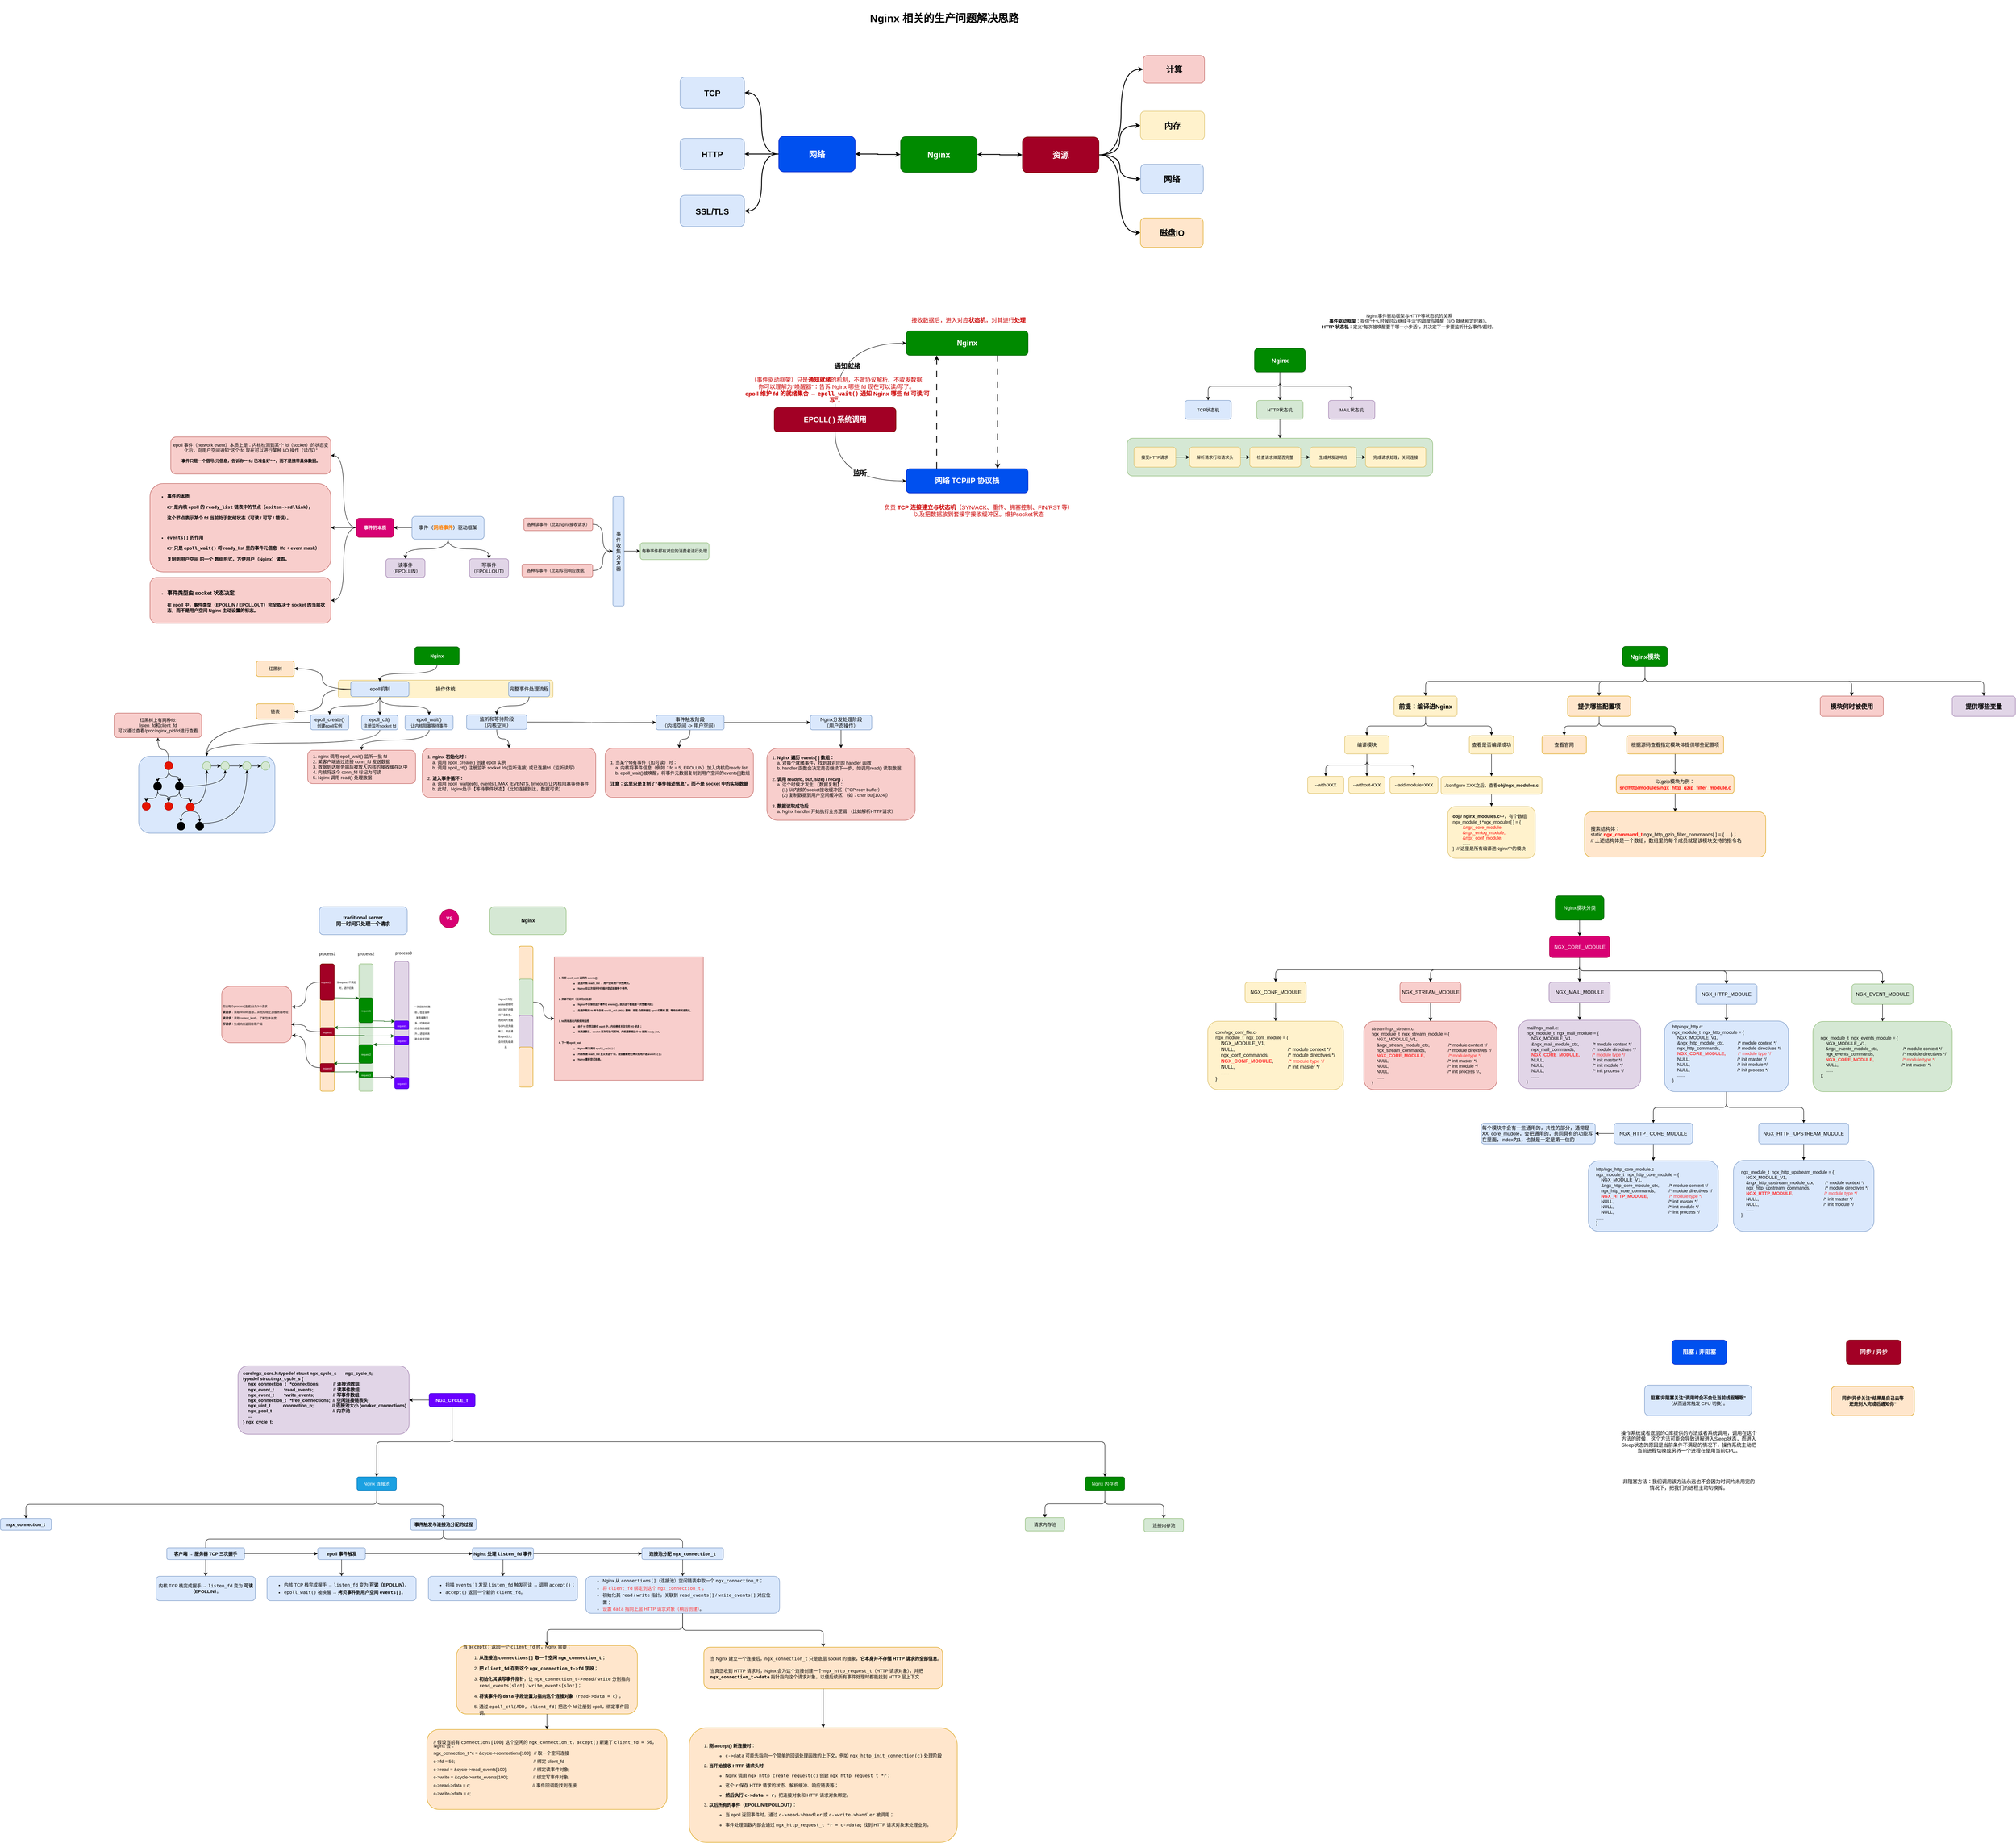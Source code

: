 <mxfile version="23.0.2" type="device">
  <diagram id="wrCdoQ_2FLhnvDLX_88F" name="第 1 页">
    <mxGraphModel dx="2042" dy="2168" grid="0" gridSize="10" guides="1" tooltips="1" connect="1" arrows="1" fold="1" page="0" pageScale="1" pageWidth="827" pageHeight="1169" background="none" math="0" shadow="0">
      <root>
        <mxCell id="0" />
        <mxCell id="1" parent="0" />
        <mxCell id="_FFqBCeF78_xi2tW4rS6-34" style="edgeStyle=orthogonalEdgeStyle;curved=1;orthogonalLoop=1;jettySize=auto;html=1;exitX=0.5;exitY=1;exitDx=0;exitDy=0;entryX=0.5;entryY=0;entryDx=0;entryDy=0;" parent="1" source="_FFqBCeF78_xi2tW4rS6-26" target="_FFqBCeF78_xi2tW4rS6-29" edge="1">
          <mxGeometry relative="1" as="geometry" />
        </mxCell>
        <mxCell id="_FFqBCeF78_xi2tW4rS6-37" style="edgeStyle=orthogonalEdgeStyle;curved=1;orthogonalLoop=1;jettySize=auto;html=1;exitX=0.5;exitY=1;exitDx=0;exitDy=0;" parent="1" source="_FFqBCeF78_xi2tW4rS6-26" target="_FFqBCeF78_xi2tW4rS6-30" edge="1">
          <mxGeometry relative="1" as="geometry" />
        </mxCell>
        <mxCell id="tlIEBAkVMEHic_1Gy2fF-42" style="edgeStyle=orthogonalEdgeStyle;shape=connector;curved=1;rounded=0;orthogonalLoop=1;jettySize=auto;html=1;exitX=0;exitY=0.5;exitDx=0;exitDy=0;entryX=1;entryY=0.5;entryDx=0;entryDy=0;labelBackgroundColor=default;strokeColor=default;align=center;verticalAlign=middle;fontFamily=Helvetica;fontSize=11;fontColor=default;endArrow=classic;" parent="1" source="_FFqBCeF78_xi2tW4rS6-26" target="tlIEBAkVMEHic_1Gy2fF-41" edge="1">
          <mxGeometry relative="1" as="geometry" />
        </mxCell>
        <mxCell id="_FFqBCeF78_xi2tW4rS6-26" value="事件（&lt;b&gt;&lt;font color=&quot;#ff8000&quot;&gt;网络事件&lt;/font&gt;&lt;/b&gt;）驱动框架" style="rounded=1;whiteSpace=wrap;html=1;fontFamily=Helvetica;fontSize=12;align=center;strokeColor=#6c8ebf;fillColor=#dae8fc;" parent="1" vertex="1">
          <mxGeometry x="-184" y="-168" width="177" height="56" as="geometry" />
        </mxCell>
        <mxCell id="_FFqBCeF78_xi2tW4rS6-29" value="读事件（EPOLLIN）" style="rounded=1;whiteSpace=wrap;html=1;fillColor=#e1d5e7;strokeColor=#9673a6;" parent="1" vertex="1">
          <mxGeometry x="-248" y="-64" width="96" height="46" as="geometry" />
        </mxCell>
        <mxCell id="_FFqBCeF78_xi2tW4rS6-30" value="写事件（EPOLLOUT）" style="rounded=1;whiteSpace=wrap;html=1;fillColor=#e1d5e7;strokeColor=#9673a6;" parent="1" vertex="1">
          <mxGeometry x="-43" y="-64" width="96" height="46" as="geometry" />
        </mxCell>
        <mxCell id="_FFqBCeF78_xi2tW4rS6-52" value="" style="group" parent="1" vertex="1" connectable="0">
          <mxGeometry x="86" y="-217" width="459" height="269" as="geometry" />
        </mxCell>
        <mxCell id="_FFqBCeF78_xi2tW4rS6-38" value="&lt;span style=&quot;font-size: 10px&quot;&gt;各种读事件（比如nginx接收请求）&lt;/span&gt;" style="rounded=1;whiteSpace=wrap;html=1;fillColor=#f8cecc;strokeColor=#b85450;" parent="_FFqBCeF78_xi2tW4rS6-52" vertex="1">
          <mxGeometry x="4.59" y="53.068" width="168.912" height="31.109" as="geometry" />
        </mxCell>
        <mxCell id="_FFqBCeF78_xi2tW4rS6-39" value="&lt;font style=&quot;font-size: 10px&quot;&gt;各种写事件（比如写回响应数据）&lt;/font&gt;" style="rounded=1;whiteSpace=wrap;html=1;fillColor=#f8cecc;strokeColor=#b85450;" parent="_FFqBCeF78_xi2tW4rS6-52" vertex="1">
          <mxGeometry y="166.524" width="173.502" height="31.109" as="geometry" />
        </mxCell>
        <mxCell id="_FFqBCeF78_xi2tW4rS6-40" value="事&lt;br&gt;件&lt;br&gt;收&lt;br&gt;集&lt;br&gt;分&lt;br&gt;发&lt;br&gt;器" style="rounded=1;whiteSpace=wrap;html=1;fontFamily=Helvetica;fontSize=12;fontColor=#000000;align=center;strokeColor=#6c8ebf;fillColor=#dae8fc;" parent="_FFqBCeF78_xi2tW4rS6-52" vertex="1">
          <mxGeometry x="223.074" width="27.54" height="269" as="geometry" />
        </mxCell>
        <mxCell id="_FFqBCeF78_xi2tW4rS6-47" style="edgeStyle=orthogonalEdgeStyle;curved=1;orthogonalLoop=1;jettySize=auto;html=1;exitX=1;exitY=0.5;exitDx=0;exitDy=0;entryX=0;entryY=0.5;entryDx=0;entryDy=0;" parent="_FFqBCeF78_xi2tW4rS6-52" source="_FFqBCeF78_xi2tW4rS6-38" target="_FFqBCeF78_xi2tW4rS6-40" edge="1">
          <mxGeometry relative="1" as="geometry" />
        </mxCell>
        <mxCell id="_FFqBCeF78_xi2tW4rS6-48" style="edgeStyle=orthogonalEdgeStyle;curved=1;orthogonalLoop=1;jettySize=auto;html=1;exitX=1;exitY=0.5;exitDx=0;exitDy=0;entryX=0;entryY=0.5;entryDx=0;entryDy=0;" parent="_FFqBCeF78_xi2tW4rS6-52" source="_FFqBCeF78_xi2tW4rS6-39" target="_FFqBCeF78_xi2tW4rS6-40" edge="1">
          <mxGeometry relative="1" as="geometry" />
        </mxCell>
        <mxCell id="_FFqBCeF78_xi2tW4rS6-49" value="&lt;span style=&quot;font-size: 10px&quot;&gt;每种事件都有对应的消费者进行处理&lt;/span&gt;" style="rounded=1;whiteSpace=wrap;html=1;fillColor=#d5e8d4;strokeColor=#82b366;" parent="_FFqBCeF78_xi2tW4rS6-52" vertex="1">
          <mxGeometry x="290.088" y="113.913" width="168.912" height="41.173" as="geometry" />
        </mxCell>
        <mxCell id="_FFqBCeF78_xi2tW4rS6-51" style="edgeStyle=orthogonalEdgeStyle;curved=1;orthogonalLoop=1;jettySize=auto;html=1;exitX=1;exitY=0.5;exitDx=0;exitDy=0;entryX=0;entryY=0.5;entryDx=0;entryDy=0;" parent="_FFqBCeF78_xi2tW4rS6-52" source="_FFqBCeF78_xi2tW4rS6-40" target="_FFqBCeF78_xi2tW4rS6-49" edge="1">
          <mxGeometry relative="1" as="geometry" />
        </mxCell>
        <mxCell id="_FFqBCeF78_xi2tW4rS6-53" value="" style="group" parent="1" vertex="1" connectable="0">
          <mxGeometry x="1571" y="-580" width="750" height="313" as="geometry" />
        </mxCell>
        <mxCell id="_FFqBCeF78_xi2tW4rS6-1" value="&lt;b&gt;&lt;font style=&quot;font-size: 15px&quot;&gt;Nginx&lt;/font&gt;&lt;/b&gt;" style="rounded=1;whiteSpace=wrap;html=1;fillColor=#008a00;strokeColor=#005700;fontColor=#ffffff;" parent="_FFqBCeF78_xi2tW4rS6-53" vertex="1">
          <mxGeometry x="312.5" width="125.0" height="57.963" as="geometry" />
        </mxCell>
        <mxCell id="_FFqBCeF78_xi2tW4rS6-3" value="&lt;font style=&quot;font-size: 11px&quot;&gt;HTTP状态机&lt;/font&gt;" style="rounded=1;whiteSpace=wrap;html=1;fillColor=#d5e8d4;strokeColor=#82b366;" parent="_FFqBCeF78_xi2tW4rS6-53" vertex="1">
          <mxGeometry x="318.182" y="127.519" width="113.636" height="46.37" as="geometry" />
        </mxCell>
        <mxCell id="_FFqBCeF78_xi2tW4rS6-7" style="edgeStyle=orthogonalEdgeStyle;rounded=0;orthogonalLoop=1;jettySize=auto;html=1;exitX=0.5;exitY=1;exitDx=0;exitDy=0;entryX=0.5;entryY=0;entryDx=0;entryDy=0;" parent="_FFqBCeF78_xi2tW4rS6-53" source="_FFqBCeF78_xi2tW4rS6-1" target="_FFqBCeF78_xi2tW4rS6-3" edge="1">
          <mxGeometry relative="1" as="geometry" />
        </mxCell>
        <mxCell id="_FFqBCeF78_xi2tW4rS6-5" value="&lt;font style=&quot;font-size: 11px&quot;&gt;TCP状态机&lt;/font&gt;" style="rounded=1;whiteSpace=wrap;html=1;fillColor=#dae8fc;strokeColor=#6c8ebf;" parent="_FFqBCeF78_xi2tW4rS6-53" vertex="1">
          <mxGeometry x="142.045" y="127.519" width="113.636" height="46.37" as="geometry" />
        </mxCell>
        <mxCell id="_FFqBCeF78_xi2tW4rS6-11" style="edgeStyle=orthogonalEdgeStyle;orthogonalLoop=1;jettySize=auto;html=1;exitX=0.5;exitY=1;exitDx=0;exitDy=0;entryX=0.5;entryY=0;entryDx=0;entryDy=0;" parent="_FFqBCeF78_xi2tW4rS6-53" source="_FFqBCeF78_xi2tW4rS6-1" target="_FFqBCeF78_xi2tW4rS6-5" edge="1">
          <mxGeometry relative="1" as="geometry" />
        </mxCell>
        <mxCell id="_FFqBCeF78_xi2tW4rS6-6" value="&lt;font style=&quot;font-size: 11px&quot;&gt;MAIL状态机&lt;/font&gt;" style="rounded=1;whiteSpace=wrap;html=1;fillColor=#e1d5e7;strokeColor=#9673a6;" parent="_FFqBCeF78_xi2tW4rS6-53" vertex="1">
          <mxGeometry x="494.318" y="127.519" width="113.636" height="46.37" as="geometry" />
        </mxCell>
        <mxCell id="_FFqBCeF78_xi2tW4rS6-12" style="edgeStyle=orthogonalEdgeStyle;orthogonalLoop=1;jettySize=auto;html=1;exitX=0.5;exitY=1;exitDx=0;exitDy=0;" parent="_FFqBCeF78_xi2tW4rS6-53" source="_FFqBCeF78_xi2tW4rS6-1" target="_FFqBCeF78_xi2tW4rS6-6" edge="1">
          <mxGeometry relative="1" as="geometry" />
        </mxCell>
        <mxCell id="_FFqBCeF78_xi2tW4rS6-13" value="HTTP状态机详解" style="rounded=1;whiteSpace=wrap;html=1;container=1;fillColor=#d5e8d4;strokeColor=#82b366;" parent="_FFqBCeF78_xi2tW4rS6-53" vertex="1">
          <mxGeometry y="220.259" width="750.0" height="92.741" as="geometry">
            <mxRectangle x="387.5" y="260" width="115" height="40" as="alternateBounds" />
          </mxGeometry>
        </mxCell>
        <mxCell id="_FFqBCeF78_xi2tW4rS6-15" value="&lt;font style=&quot;font-weight: normal ; font-size: 10px&quot;&gt;接受HTTP请求&lt;/font&gt;" style="rounded=1;whiteSpace=wrap;html=1;fillColor=#fff2cc;strokeColor=#d6b656;fontStyle=1" parent="_FFqBCeF78_xi2tW4rS6-13" vertex="1">
          <mxGeometry x="17.045" y="21.736" width="102.273" height="49.269" as="geometry" />
        </mxCell>
        <mxCell id="_FFqBCeF78_xi2tW4rS6-16" value="&lt;font style=&quot;font-weight: normal ; font-size: 10px&quot;&gt;解析请求行和请求头&lt;/font&gt;" style="rounded=1;whiteSpace=wrap;html=1;fillColor=#fff2cc;strokeColor=#d6b656;fontStyle=1" parent="_FFqBCeF78_xi2tW4rS6-13" vertex="1">
          <mxGeometry x="153.409" y="21.736" width="125.0" height="49.269" as="geometry" />
        </mxCell>
        <mxCell id="_FFqBCeF78_xi2tW4rS6-18" value="&lt;font style=&quot;font-weight: normal ; font-size: 10px&quot;&gt;检查请求体是否完整&lt;/font&gt;" style="rounded=1;whiteSpace=wrap;html=1;fillColor=#fff2cc;strokeColor=#d6b656;fontStyle=1" parent="_FFqBCeF78_xi2tW4rS6-13" vertex="1">
          <mxGeometry x="301.136" y="21.736" width="125.0" height="49.269" as="geometry" />
        </mxCell>
        <mxCell id="_FFqBCeF78_xi2tW4rS6-20" value="&lt;font style=&quot;font-weight: normal ; font-size: 10px&quot;&gt;生成并发送响应&lt;/font&gt;" style="rounded=1;whiteSpace=wrap;html=1;fillColor=#fff2cc;strokeColor=#d6b656;fontStyle=1" parent="_FFqBCeF78_xi2tW4rS6-13" vertex="1">
          <mxGeometry x="448.864" y="21.736" width="113.636" height="49.269" as="geometry" />
        </mxCell>
        <mxCell id="_FFqBCeF78_xi2tW4rS6-22" value="&lt;font style=&quot;font-weight: normal ; font-size: 10px&quot;&gt;完成请求处理，关闭连接&lt;/font&gt;" style="rounded=1;whiteSpace=wrap;html=1;fillColor=#fff2cc;strokeColor=#d6b656;fontStyle=1" parent="_FFqBCeF78_xi2tW4rS6-13" vertex="1">
          <mxGeometry x="585.227" y="21.736" width="147.727" height="49.269" as="geometry" />
        </mxCell>
        <mxCell id="_FFqBCeF78_xi2tW4rS6-17" style="edgeStyle=orthogonalEdgeStyle;orthogonalLoop=1;jettySize=auto;html=1;exitX=1;exitY=0.5;exitDx=0;exitDy=0;entryX=0;entryY=0.5;entryDx=0;entryDy=0;" parent="_FFqBCeF78_xi2tW4rS6-13" source="_FFqBCeF78_xi2tW4rS6-15" target="_FFqBCeF78_xi2tW4rS6-16" edge="1">
          <mxGeometry x="22.727" as="geometry" />
        </mxCell>
        <mxCell id="_FFqBCeF78_xi2tW4rS6-19" style="edgeStyle=orthogonalEdgeStyle;orthogonalLoop=1;jettySize=auto;html=1;exitX=1;exitY=0.5;exitDx=0;exitDy=0;entryX=0;entryY=0.5;entryDx=0;entryDy=0;" parent="_FFqBCeF78_xi2tW4rS6-13" source="_FFqBCeF78_xi2tW4rS6-16" target="_FFqBCeF78_xi2tW4rS6-18" edge="1">
          <mxGeometry x="22.727" as="geometry" />
        </mxCell>
        <mxCell id="_FFqBCeF78_xi2tW4rS6-21" style="edgeStyle=orthogonalEdgeStyle;orthogonalLoop=1;jettySize=auto;html=1;exitX=1;exitY=0.5;exitDx=0;exitDy=0;entryX=0;entryY=0.5;entryDx=0;entryDy=0;" parent="_FFqBCeF78_xi2tW4rS6-13" source="_FFqBCeF78_xi2tW4rS6-18" target="_FFqBCeF78_xi2tW4rS6-20" edge="1">
          <mxGeometry x="22.727" as="geometry" />
        </mxCell>
        <mxCell id="_FFqBCeF78_xi2tW4rS6-23" style="edgeStyle=orthogonalEdgeStyle;orthogonalLoop=1;jettySize=auto;html=1;exitX=1;exitY=0.5;exitDx=0;exitDy=0;entryX=0;entryY=0.5;entryDx=0;entryDy=0;" parent="_FFqBCeF78_xi2tW4rS6-13" source="_FFqBCeF78_xi2tW4rS6-20" target="_FFqBCeF78_xi2tW4rS6-22" edge="1">
          <mxGeometry relative="1" as="geometry" />
        </mxCell>
        <mxCell id="_FFqBCeF78_xi2tW4rS6-24" style="edgeStyle=orthogonalEdgeStyle;orthogonalLoop=1;jettySize=auto;html=1;exitX=0.5;exitY=1;exitDx=0;exitDy=0;entryX=0.5;entryY=0;entryDx=0;entryDy=0;strokeColor=none;curved=1;" parent="_FFqBCeF78_xi2tW4rS6-53" source="_FFqBCeF78_xi2tW4rS6-3" target="_FFqBCeF78_xi2tW4rS6-13" edge="1">
          <mxGeometry relative="1" as="geometry" />
        </mxCell>
        <mxCell id="_FFqBCeF78_xi2tW4rS6-25" style="edgeStyle=orthogonalEdgeStyle;curved=1;orthogonalLoop=1;jettySize=auto;html=1;exitX=0.5;exitY=1;exitDx=0;exitDy=0;entryX=0.5;entryY=0;entryDx=0;entryDy=0;" parent="_FFqBCeF78_xi2tW4rS6-53" source="_FFqBCeF78_xi2tW4rS6-3" target="_FFqBCeF78_xi2tW4rS6-13" edge="1">
          <mxGeometry relative="1" as="geometry" />
        </mxCell>
        <mxCell id="oCp0Jb_trErku0qVtbz--51" style="edgeStyle=orthogonalEdgeStyle;shape=connector;curved=0;rounded=1;orthogonalLoop=1;jettySize=auto;html=1;exitX=0.5;exitY=1;exitDx=0;exitDy=0;strokeColor=default;align=center;verticalAlign=middle;fontFamily=Helvetica;fontSize=11;fontColor=default;labelBackgroundColor=default;endArrow=classic;" parent="1" source="oCp0Jb_trErku0qVtbz--43" target="oCp0Jb_trErku0qVtbz--45" edge="1">
          <mxGeometry relative="1" as="geometry" />
        </mxCell>
        <mxCell id="oCp0Jb_trErku0qVtbz--53" style="edgeStyle=orthogonalEdgeStyle;shape=connector;curved=0;rounded=1;orthogonalLoop=1;jettySize=auto;html=1;exitX=0.5;exitY=1;exitDx=0;exitDy=0;strokeColor=default;align=center;verticalAlign=middle;fontFamily=Helvetica;fontSize=11;fontColor=default;labelBackgroundColor=default;endArrow=classic;" parent="1" source="oCp0Jb_trErku0qVtbz--43" target="oCp0Jb_trErku0qVtbz--46" edge="1">
          <mxGeometry relative="1" as="geometry" />
        </mxCell>
        <mxCell id="oCp0Jb_trErku0qVtbz--54" style="edgeStyle=orthogonalEdgeStyle;shape=connector;curved=0;rounded=1;orthogonalLoop=1;jettySize=auto;html=1;exitX=0.5;exitY=1;exitDx=0;exitDy=0;entryX=0.5;entryY=0;entryDx=0;entryDy=0;strokeColor=default;align=center;verticalAlign=middle;fontFamily=Helvetica;fontSize=11;fontColor=default;labelBackgroundColor=default;endArrow=classic;" parent="1" source="oCp0Jb_trErku0qVtbz--43" target="oCp0Jb_trErku0qVtbz--44" edge="1">
          <mxGeometry relative="1" as="geometry" />
        </mxCell>
        <mxCell id="oCp0Jb_trErku0qVtbz--55" style="edgeStyle=orthogonalEdgeStyle;shape=connector;curved=0;rounded=1;orthogonalLoop=1;jettySize=auto;html=1;exitX=0.5;exitY=1;exitDx=0;exitDy=0;entryX=0.5;entryY=0;entryDx=0;entryDy=0;strokeColor=default;align=center;verticalAlign=middle;fontFamily=Helvetica;fontSize=11;fontColor=default;labelBackgroundColor=default;endArrow=classic;" parent="1" source="oCp0Jb_trErku0qVtbz--43" target="oCp0Jb_trErku0qVtbz--47" edge="1">
          <mxGeometry relative="1" as="geometry" />
        </mxCell>
        <mxCell id="oCp0Jb_trErku0qVtbz--43" value="&lt;b&gt;&lt;font style=&quot;font-size: 15px&quot;&gt;Nginx模块&lt;/font&gt;&lt;/b&gt;" style="rounded=1;whiteSpace=wrap;html=1;fillColor=#008a00;strokeColor=#005700;fontColor=#ffffff;" parent="1" vertex="1">
          <mxGeometry x="2787" y="151" width="110" height="50" as="geometry" />
        </mxCell>
        <mxCell id="oCp0Jb_trErku0qVtbz--66" style="edgeStyle=orthogonalEdgeStyle;shape=connector;curved=0;rounded=1;orthogonalLoop=1;jettySize=auto;html=1;exitX=0.5;exitY=1;exitDx=0;exitDy=0;entryX=0.5;entryY=0;entryDx=0;entryDy=0;strokeColor=default;align=center;verticalAlign=middle;fontFamily=Helvetica;fontSize=11;fontColor=default;labelBackgroundColor=default;endArrow=classic;" parent="1" source="oCp0Jb_trErku0qVtbz--44" target="oCp0Jb_trErku0qVtbz--64" edge="1">
          <mxGeometry relative="1" as="geometry" />
        </mxCell>
        <mxCell id="oCp0Jb_trErku0qVtbz--67" style="edgeStyle=orthogonalEdgeStyle;shape=connector;curved=0;rounded=1;orthogonalLoop=1;jettySize=auto;html=1;exitX=0.5;exitY=1;exitDx=0;exitDy=0;entryX=0.5;entryY=0;entryDx=0;entryDy=0;strokeColor=default;align=center;verticalAlign=middle;fontFamily=Helvetica;fontSize=11;fontColor=default;labelBackgroundColor=default;endArrow=classic;" parent="1" source="oCp0Jb_trErku0qVtbz--44" target="oCp0Jb_trErku0qVtbz--65" edge="1">
          <mxGeometry relative="1" as="geometry" />
        </mxCell>
        <mxCell id="oCp0Jb_trErku0qVtbz--44" value="&lt;b&gt;&lt;font style=&quot;font-size: 15px&quot;&gt;前提：编译进Nginx&lt;/font&gt;&lt;/b&gt;" style="rounded=1;whiteSpace=wrap;html=1;fillColor=#fff2cc;strokeColor=#d6b656;" parent="1" vertex="1">
          <mxGeometry x="2226" y="273" width="155" height="50" as="geometry" />
        </mxCell>
        <mxCell id="oCp0Jb_trErku0qVtbz--61" style="edgeStyle=orthogonalEdgeStyle;shape=connector;curved=0;rounded=1;orthogonalLoop=1;jettySize=auto;html=1;exitX=0.5;exitY=1;exitDx=0;exitDy=0;entryX=0.5;entryY=0;entryDx=0;entryDy=0;strokeColor=default;align=center;verticalAlign=middle;fontFamily=Helvetica;fontSize=11;fontColor=default;labelBackgroundColor=default;endArrow=classic;" parent="1" source="oCp0Jb_trErku0qVtbz--45" target="oCp0Jb_trErku0qVtbz--57" edge="1">
          <mxGeometry relative="1" as="geometry" />
        </mxCell>
        <mxCell id="oCp0Jb_trErku0qVtbz--62" style="edgeStyle=orthogonalEdgeStyle;shape=connector;curved=0;rounded=1;orthogonalLoop=1;jettySize=auto;html=1;exitX=0.5;exitY=1;exitDx=0;exitDy=0;entryX=0.5;entryY=0;entryDx=0;entryDy=0;strokeColor=default;align=center;verticalAlign=middle;fontFamily=Helvetica;fontSize=11;fontColor=default;labelBackgroundColor=default;endArrow=classic;" parent="1" source="oCp0Jb_trErku0qVtbz--45" target="oCp0Jb_trErku0qVtbz--60" edge="1">
          <mxGeometry relative="1" as="geometry" />
        </mxCell>
        <mxCell id="oCp0Jb_trErku0qVtbz--45" value="&lt;b&gt;&lt;font style=&quot;font-size: 15px&quot;&gt;提供哪些配置项&lt;/font&gt;&lt;/b&gt;" style="rounded=1;whiteSpace=wrap;html=1;fillColor=#ffe6cc;strokeColor=#d79b00;" parent="1" vertex="1">
          <mxGeometry x="2652" y="273" width="155" height="50" as="geometry" />
        </mxCell>
        <mxCell id="oCp0Jb_trErku0qVtbz--46" value="&lt;b&gt;&lt;font style=&quot;font-size: 15px&quot;&gt;模块何时被使用&lt;/font&gt;&lt;/b&gt;" style="rounded=1;whiteSpace=wrap;html=1;fillColor=#f8cecc;strokeColor=#b85450;" parent="1" vertex="1">
          <mxGeometry x="3272" y="273" width="155" height="50" as="geometry" />
        </mxCell>
        <mxCell id="oCp0Jb_trErku0qVtbz--47" value="&lt;b&gt;&lt;font style=&quot;font-size: 15px&quot;&gt;提供哪些变量&lt;/font&gt;&lt;/b&gt;" style="rounded=1;whiteSpace=wrap;html=1;fillColor=#e1d5e7;strokeColor=#9673a6;" parent="1" vertex="1">
          <mxGeometry x="3596" y="273" width="155" height="50" as="geometry" />
        </mxCell>
        <mxCell id="oCp0Jb_trErku0qVtbz--57" value="&lt;font style=&quot;font-size: 12px;&quot;&gt;查看官网&lt;/font&gt;" style="rounded=1;whiteSpace=wrap;html=1;fontFamily=Helvetica;fontSize=11;labelBackgroundColor=none;fillColor=#ffe6cc;strokeColor=#d79b00;" parent="1" vertex="1">
          <mxGeometry x="2589.25" y="370" width="109" height="45" as="geometry" />
        </mxCell>
        <mxCell id="oCp0Jb_trErku0qVtbz--81" style="edgeStyle=orthogonalEdgeStyle;shape=connector;curved=0;rounded=1;orthogonalLoop=1;jettySize=auto;html=1;exitX=0.5;exitY=1;exitDx=0;exitDy=0;entryX=0.5;entryY=0;entryDx=0;entryDy=0;strokeColor=default;align=center;verticalAlign=middle;fontFamily=Helvetica;fontSize=11;fontColor=default;labelBackgroundColor=default;endArrow=classic;" parent="1" source="oCp0Jb_trErku0qVtbz--60" target="oCp0Jb_trErku0qVtbz--80" edge="1">
          <mxGeometry relative="1" as="geometry" />
        </mxCell>
        <mxCell id="oCp0Jb_trErku0qVtbz--60" value="&lt;font style=&quot;font-size: 12px;&quot;&gt;根据源码查看指定模块体提供哪些配置项&lt;/font&gt;" style="rounded=1;whiteSpace=wrap;html=1;fontFamily=Helvetica;fontSize=11;labelBackgroundColor=none;fillColor=#ffe6cc;strokeColor=#d79b00;" parent="1" vertex="1">
          <mxGeometry x="2797" y="370" width="238" height="45" as="geometry" />
        </mxCell>
        <mxCell id="oCp0Jb_trErku0qVtbz--73" style="edgeStyle=orthogonalEdgeStyle;shape=connector;curved=0;rounded=1;orthogonalLoop=1;jettySize=auto;html=1;exitX=0.5;exitY=1;exitDx=0;exitDy=0;entryX=0.5;entryY=0;entryDx=0;entryDy=0;strokeColor=default;align=center;verticalAlign=middle;fontFamily=Helvetica;fontSize=11;fontColor=default;labelBackgroundColor=default;endArrow=classic;" parent="1" source="oCp0Jb_trErku0qVtbz--64" target="oCp0Jb_trErku0qVtbz--70" edge="1">
          <mxGeometry relative="1" as="geometry" />
        </mxCell>
        <mxCell id="oCp0Jb_trErku0qVtbz--74" style="edgeStyle=orthogonalEdgeStyle;shape=connector;curved=0;rounded=1;orthogonalLoop=1;jettySize=auto;html=1;exitX=0.5;exitY=1;exitDx=0;exitDy=0;entryX=0.5;entryY=0;entryDx=0;entryDy=0;strokeColor=default;align=center;verticalAlign=middle;fontFamily=Helvetica;fontSize=11;fontColor=default;labelBackgroundColor=default;endArrow=classic;" parent="1" source="oCp0Jb_trErku0qVtbz--64" target="oCp0Jb_trErku0qVtbz--69" edge="1">
          <mxGeometry relative="1" as="geometry" />
        </mxCell>
        <mxCell id="oCp0Jb_trErku0qVtbz--75" style="edgeStyle=orthogonalEdgeStyle;shape=connector;curved=0;rounded=1;orthogonalLoop=1;jettySize=auto;html=1;exitX=0.5;exitY=1;exitDx=0;exitDy=0;entryX=0.5;entryY=0;entryDx=0;entryDy=0;strokeColor=default;align=center;verticalAlign=middle;fontFamily=Helvetica;fontSize=11;fontColor=default;labelBackgroundColor=default;endArrow=classic;" parent="1" source="oCp0Jb_trErku0qVtbz--64" target="oCp0Jb_trErku0qVtbz--71" edge="1">
          <mxGeometry relative="1" as="geometry" />
        </mxCell>
        <mxCell id="oCp0Jb_trErku0qVtbz--64" value="&lt;font style=&quot;font-size: 12px;&quot;&gt;编译模块&lt;/font&gt;" style="rounded=1;whiteSpace=wrap;html=1;fontFamily=Helvetica;fontSize=11;labelBackgroundColor=none;fillColor=#fff2cc;strokeColor=#d6b656;" parent="1" vertex="1">
          <mxGeometry x="2105" y="370" width="109" height="45" as="geometry" />
        </mxCell>
        <mxCell id="oCp0Jb_trErku0qVtbz--77" style="edgeStyle=orthogonalEdgeStyle;shape=connector;curved=0;rounded=1;orthogonalLoop=1;jettySize=auto;html=1;exitX=0.5;exitY=1;exitDx=0;exitDy=0;strokeColor=default;align=center;verticalAlign=middle;fontFamily=Helvetica;fontSize=11;fontColor=default;labelBackgroundColor=default;endArrow=classic;" parent="1" source="oCp0Jb_trErku0qVtbz--65" target="oCp0Jb_trErku0qVtbz--76" edge="1">
          <mxGeometry relative="1" as="geometry" />
        </mxCell>
        <mxCell id="oCp0Jb_trErku0qVtbz--65" value="&lt;font style=&quot;font-size: 12px;&quot;&gt;查看是否编译成功&lt;/font&gt;" style="rounded=1;whiteSpace=wrap;html=1;fontFamily=Helvetica;fontSize=11;labelBackgroundColor=none;fillColor=#fff2cc;strokeColor=#d6b656;" parent="1" vertex="1">
          <mxGeometry x="2410.75" y="370" width="109" height="45" as="geometry" />
        </mxCell>
        <mxCell id="oCp0Jb_trErku0qVtbz--69" value="--with-XXX" style="rounded=1;whiteSpace=wrap;html=1;fontFamily=Helvetica;fontSize=11;labelBackgroundColor=none;fillColor=#fff2cc;strokeColor=#d6b656;" parent="1" vertex="1">
          <mxGeometry x="2014" y="470" width="89" height="42" as="geometry" />
        </mxCell>
        <mxCell id="oCp0Jb_trErku0qVtbz--70" value="--without-XXX" style="rounded=1;whiteSpace=wrap;html=1;fontFamily=Helvetica;fontSize=11;labelBackgroundColor=none;fillColor=#fff2cc;strokeColor=#d6b656;" parent="1" vertex="1">
          <mxGeometry x="2115" y="470" width="89" height="42" as="geometry" />
        </mxCell>
        <mxCell id="oCp0Jb_trErku0qVtbz--71" value="--add-module=XXX" style="rounded=1;whiteSpace=wrap;html=1;fontFamily=Helvetica;fontSize=11;labelBackgroundColor=none;fillColor=#fff2cc;strokeColor=#d6b656;" parent="1" vertex="1">
          <mxGeometry x="2216" y="470" width="118" height="42" as="geometry" />
        </mxCell>
        <mxCell id="oCp0Jb_trErku0qVtbz--79" style="edgeStyle=orthogonalEdgeStyle;shape=connector;curved=0;rounded=1;orthogonalLoop=1;jettySize=auto;html=1;exitX=0.5;exitY=1;exitDx=0;exitDy=0;entryX=0.5;entryY=0;entryDx=0;entryDy=0;strokeColor=default;align=center;verticalAlign=middle;fontFamily=Helvetica;fontSize=11;fontColor=default;labelBackgroundColor=default;endArrow=classic;" parent="1" source="oCp0Jb_trErku0qVtbz--76" target="oCp0Jb_trErku0qVtbz--78" edge="1">
          <mxGeometry relative="1" as="geometry" />
        </mxCell>
        <mxCell id="oCp0Jb_trErku0qVtbz--76" value="./configure XXX之后，查看&lt;b&gt;obj/ngx_modules.c&lt;/b&gt;" style="rounded=1;whiteSpace=wrap;html=1;fontFamily=Helvetica;fontSize=11;labelBackgroundColor=none;fillColor=#fff2cc;strokeColor=#d6b656;" parent="1" vertex="1">
          <mxGeometry x="2341.25" y="470" width="248" height="44" as="geometry" />
        </mxCell>
        <mxCell id="oCp0Jb_trErku0qVtbz--78" value="&lt;b&gt;obj / nginx_modules.c&lt;/b&gt;中，有个数组&lt;br&gt;ngx_module_t *ngx_modules[ ] = {&lt;div&gt;&amp;nbsp; &amp;nbsp; &amp;nbsp; &amp;nbsp; &lt;font style=&quot;color: rgb(255, 0, 0);&quot;&gt;&amp;amp;ngx_core_module,&lt;/font&gt;&lt;/div&gt;&lt;div&gt;&lt;font style=&quot;color: rgb(255, 0, 0);&quot;&gt;&amp;nbsp; &amp;nbsp; &amp;nbsp; &amp;nbsp; &amp;amp;ngx_errlog_module,&lt;br&gt;&amp;nbsp; &amp;nbsp; &amp;nbsp; &amp;nbsp; &amp;amp;ngx_conf_module,&lt;/font&gt;&lt;/div&gt;&lt;div&gt;&amp;nbsp; &amp;nbsp; &amp;nbsp; &amp;nbsp; ......&lt;div&gt;&lt;span style=&quot;background-color: transparent; color: light-dark(rgb(0, 0, 0), rgb(255, 255, 255));&quot;&gt;}&amp;nbsp; // 这里是所有编译进Nginx中的模块&lt;/span&gt;&lt;/div&gt;&lt;/div&gt;" style="rounded=1;whiteSpace=wrap;html=1;fontFamily=Helvetica;fontSize=11;labelBackgroundColor=none;fillColor=#fff2cc;strokeColor=#d6b656;align=left;spacingLeft=10;" parent="1" vertex="1">
          <mxGeometry x="2357.88" y="544" width="214.75" height="127" as="geometry" />
        </mxCell>
        <mxCell id="9Dw6ee0XKq7G6TXhmcGK-1" style="edgeStyle=orthogonalEdgeStyle;rounded=0;orthogonalLoop=1;jettySize=auto;html=1;exitX=0.5;exitY=1;exitDx=0;exitDy=0;entryX=0.5;entryY=0;entryDx=0;entryDy=0;" parent="1" source="oCp0Jb_trErku0qVtbz--80" target="oCp0Jb_trErku0qVtbz--82" edge="1">
          <mxGeometry relative="1" as="geometry" />
        </mxCell>
        <mxCell id="oCp0Jb_trErku0qVtbz--80" value="&lt;font style=&quot;font-size: 12px;&quot;&gt;以gzip模块为例：&lt;b&gt;&lt;font style=&quot;color: rgb(255, 0, 0);&quot;&gt;src/http/modules/ngx_http_gzip_filter_module.c&lt;/font&gt;&lt;/b&gt;&lt;/font&gt;" style="rounded=1;whiteSpace=wrap;html=1;fontFamily=Helvetica;fontSize=11;labelBackgroundColor=none;fillColor=#ffe6cc;strokeColor=#d79b00;" parent="1" vertex="1">
          <mxGeometry x="2771.5" y="467" width="289" height="45" as="geometry" />
        </mxCell>
        <mxCell id="oCp0Jb_trErku0qVtbz--82" value="&lt;span style=&quot;font-size: 12px;&quot;&gt;搜索结构体：&lt;br&gt;static&lt;b&gt;&lt;font style=&quot;color: rgb(255, 0, 0);&quot;&gt; ngx_command_t&lt;/font&gt;&lt;/b&gt; ngx_http_gzip_filter_commands[ ] = { ... }；&lt;br&gt;// 上述结构体是一个数组，数组里的每个成员就是该模块支持的指令名&amp;nbsp;&lt;/span&gt;" style="rounded=1;whiteSpace=wrap;html=1;fontFamily=Helvetica;fontSize=11;labelBackgroundColor=none;fillColor=#ffe6cc;strokeColor=#d79b00;align=left;spacingLeft=13;" parent="1" vertex="1">
          <mxGeometry x="2693.75" y="557" width="444.5" height="111" as="geometry" />
        </mxCell>
        <mxCell id="tlIEBAkVMEHic_1Gy2fF-46" style="edgeStyle=orthogonalEdgeStyle;shape=connector;curved=1;rounded=0;orthogonalLoop=1;jettySize=auto;html=1;exitX=0;exitY=0.5;exitDx=0;exitDy=0;entryX=1;entryY=0.5;entryDx=0;entryDy=0;labelBackgroundColor=default;strokeColor=default;align=center;verticalAlign=middle;fontFamily=Helvetica;fontSize=11;fontColor=default;endArrow=classic;" parent="1" source="tlIEBAkVMEHic_1Gy2fF-41" target="tlIEBAkVMEHic_1Gy2fF-44" edge="1">
          <mxGeometry relative="1" as="geometry" />
        </mxCell>
        <mxCell id="tlIEBAkVMEHic_1Gy2fF-48" style="edgeStyle=orthogonalEdgeStyle;shape=connector;curved=1;rounded=0;orthogonalLoop=1;jettySize=auto;html=1;exitX=0;exitY=0.5;exitDx=0;exitDy=0;entryX=1;entryY=0.5;entryDx=0;entryDy=0;labelBackgroundColor=default;strokeColor=default;align=center;verticalAlign=middle;fontFamily=Helvetica;fontSize=11;fontColor=default;endArrow=classic;" parent="1" source="tlIEBAkVMEHic_1Gy2fF-41" target="tlIEBAkVMEHic_1Gy2fF-47" edge="1">
          <mxGeometry relative="1" as="geometry" />
        </mxCell>
        <mxCell id="tlIEBAkVMEHic_1Gy2fF-50" style="edgeStyle=orthogonalEdgeStyle;shape=connector;curved=1;rounded=0;orthogonalLoop=1;jettySize=auto;html=1;exitX=0;exitY=0.5;exitDx=0;exitDy=0;entryX=1;entryY=0.5;entryDx=0;entryDy=0;labelBackgroundColor=default;strokeColor=default;align=center;verticalAlign=middle;fontFamily=Helvetica;fontSize=11;fontColor=default;endArrow=classic;" parent="1" source="tlIEBAkVMEHic_1Gy2fF-41" target="tlIEBAkVMEHic_1Gy2fF-49" edge="1">
          <mxGeometry relative="1" as="geometry" />
        </mxCell>
        <mxCell id="tlIEBAkVMEHic_1Gy2fF-41" value="事件的本质" style="rounded=1;whiteSpace=wrap;html=1;fontFamily=Helvetica;fontSize=11;fontColor=#ffffff;fontStyle=1;fillColor=#d80073;strokeColor=#A50040;" parent="1" vertex="1">
          <mxGeometry x="-320" y="-163.5" width="91" height="47" as="geometry" />
        </mxCell>
        <mxCell id="tlIEBAkVMEHic_1Gy2fF-44" value="&lt;span style=&quot;font-weight: normal;&quot;&gt;epoll 事件（network event）本质上是：内核检测到某个 fd（socket）的状态变化后，向用户空间通知“这个 fd 现在可以进行某种 I/O 操作（读/写）”&lt;br&gt;&lt;/span&gt;&lt;font style=&quot;font-size: 10px;&quot;&gt;&lt;br&gt;事件只是一个&lt;strong data-end=&quot;275&quot; data-start=&quot;265&quot;&gt;信号/元信息&lt;/strong&gt;，告诉你**“fd 已准备好”**，而不是携带具体数据。&lt;br&gt;&lt;/font&gt;&lt;span style=&quot;font-weight: normal;&quot;&gt;&lt;br&gt;&lt;/span&gt;" style="rounded=1;whiteSpace=wrap;html=1;fontFamily=Helvetica;fontSize=11;fontStyle=1;fillColor=#f8cecc;strokeColor=#b85450;" parent="1" vertex="1">
          <mxGeometry x="-776" y="-363" width="393" height="91.25" as="geometry" />
        </mxCell>
        <mxCell id="tlIEBAkVMEHic_1Gy2fF-47" value="&lt;ul&gt;&lt;li data-end=&quot;164&quot; data-start=&quot;46&quot;&gt;&lt;p data-end=&quot;164&quot; data-start=&quot;48&quot;&gt;&lt;strong data-end=&quot;57&quot; data-start=&quot;48&quot;&gt;事件的本质&lt;/strong&gt;&lt;br data-end=&quot;60&quot; data-start=&quot;57&quot;&gt;&lt;br&gt;👉 &lt;strong data-end=&quot;119&quot; data-start=&quot;65&quot;&gt;是内核 epoll 的 &lt;code data-end=&quot;91&quot; data-start=&quot;79&quot;&gt;ready_list&lt;/code&gt; 链表中的节点（&lt;code data-end=&quot;116&quot; data-start=&quot;99&quot;&gt;epitem-&amp;gt;rdllink&lt;/code&gt;）&lt;/strong&gt;，&lt;br data-end=&quot;123&quot; data-start=&quot;120&quot;&gt;&lt;br&gt;这个节点表示&lt;strong data-end=&quot;149&quot; data-start=&quot;131&quot;&gt;某个 fd 当前处于就绪状态&lt;/strong&gt;（可读 / 可写 / 错误）。&lt;/p&gt;&lt;br&gt;&lt;/li&gt;&lt;li data-end=&quot;297&quot; data-start=&quot;166&quot;&gt;&lt;p data-end=&quot;297&quot; data-start=&quot;168&quot;&gt;&lt;strong data-end=&quot;186&quot; data-start=&quot;168&quot;&gt;&lt;code data-end=&quot;180&quot; data-start=&quot;170&quot;&gt;events[]&lt;/code&gt; 的作用&lt;/strong&gt;&lt;br data-end=&quot;189&quot; data-start=&quot;186&quot;&gt;&lt;br&gt;👉 只是 &lt;code data-end=&quot;211&quot; data-start=&quot;197&quot;&gt;epoll_wait()&lt;/code&gt; &lt;strong data-end=&quot;236&quot; data-start=&quot;212&quot;&gt;将 ready_list 里的事件元信息&lt;/strong&gt;（fd + event mask）&lt;br data-end=&quot;256&quot; data-start=&quot;253&quot;&gt;&lt;br&gt;&lt;strong data-end=&quot;269&quot; data-start=&quot;258&quot;&gt;复制到用户空间&lt;/strong&gt; 的一个 &lt;strong data-end=&quot;282&quot; data-start=&quot;274&quot;&gt;数组形式&lt;/strong&gt;，方便用户（Nginx）读取。&lt;/p&gt;&lt;/li&gt;&lt;/ul&gt;" style="rounded=1;whiteSpace=wrap;html=1;fontFamily=Helvetica;fontSize=11;fontStyle=1;fillColor=#f8cecc;strokeColor=#b85450;align=left;" parent="1" vertex="1">
          <mxGeometry x="-827" y="-248.5" width="444" height="217" as="geometry" />
        </mxCell>
        <mxCell id="tlIEBAkVMEHic_1Gy2fF-49" value="&lt;ul&gt;&lt;li data-end=&quot;164&quot; data-start=&quot;46&quot;&gt;&lt;h2 data-end=&quot;61&quot; data-start=&quot;35&quot;&gt;&lt;strong data-end=&quot;61&quot; data-start=&quot;40&quot;&gt;&lt;font style=&quot;font-size: 13px;&quot;&gt;事件类型由 socket 状态决定&lt;/font&gt;&lt;/strong&gt;&lt;/h2&gt;&lt;p data-end=&quot;142&quot; data-start=&quot;63&quot;&gt;在 epoll 中，&lt;strong data-end=&quot;119&quot; data-start=&quot;73&quot;&gt;事件类型（EPOLLIN / EPOLLOUT）完全取决于 socket 的当前状态&lt;/strong&gt;，而不是用户空间 Nginx 主动设置的标志。&lt;/p&gt;&lt;/li&gt;&lt;/ul&gt;" style="rounded=1;whiteSpace=wrap;html=1;fontFamily=Helvetica;fontSize=11;fontStyle=1;fillColor=#f8cecc;strokeColor=#b85450;align=left;" parent="1" vertex="1">
          <mxGeometry x="-827" y="-18" width="444" height="112.5" as="geometry" />
        </mxCell>
        <mxCell id="tbstedJyYURACH70QP3b-63" value="&lt;div&gt;http/ngx_http_core_module.c&amp;nbsp; &amp;nbsp;&amp;nbsp;&lt;br&gt;&lt;/div&gt;&lt;div&gt;ngx_module_t&amp;nbsp; ngx_http_core_module = {&lt;/div&gt;&lt;div&gt;&amp;nbsp; &amp;nbsp; NGX_MODULE_V1,&lt;/div&gt;&lt;div&gt;&amp;nbsp; &amp;nbsp; &amp;amp;ngx_http_core_module_ctx,&amp;nbsp; &amp;nbsp; &amp;nbsp; &amp;nbsp; /* module context */&lt;/div&gt;&lt;div&gt;&amp;nbsp; &amp;nbsp; ngx_http_core_commands,&amp;nbsp; &amp;nbsp; &amp;nbsp; &amp;nbsp; &amp;nbsp; &amp;nbsp;/* module directives */&lt;/div&gt;&lt;div&gt;&amp;nbsp; &amp;nbsp; &lt;b&gt;&lt;font color=&quot;#ff3333&quot;&gt;NGX_HTTP_MODULE,&amp;nbsp;&lt;/font&gt;&lt;/b&gt; &amp;nbsp; &amp;nbsp; &amp;nbsp; &amp;nbsp; &amp;nbsp; &amp;nbsp; &amp;nbsp; &amp;nbsp;&lt;font color=&quot;#ff3333&quot;&gt;/* module type */&lt;/font&gt;&lt;/div&gt;&lt;div&gt;&amp;nbsp; &amp;nbsp; NULL,&amp;nbsp; &amp;nbsp; &amp;nbsp; &amp;nbsp; &amp;nbsp; &amp;nbsp; &amp;nbsp; &amp;nbsp; &amp;nbsp; &amp;nbsp; &amp;nbsp; &amp;nbsp; &amp;nbsp; &amp;nbsp; &amp;nbsp; &amp;nbsp; &amp;nbsp; &amp;nbsp; &amp;nbsp; &amp;nbsp; &amp;nbsp; &amp;nbsp; /* init master */&lt;/div&gt;&lt;div&gt;&amp;nbsp; &amp;nbsp; NULL,&amp;nbsp; &amp;nbsp; &amp;nbsp; &amp;nbsp; &amp;nbsp; &amp;nbsp; &amp;nbsp; &amp;nbsp; &amp;nbsp; &amp;nbsp; &amp;nbsp; &amp;nbsp; &amp;nbsp; &amp;nbsp; &amp;nbsp; &amp;nbsp; &amp;nbsp; &amp;nbsp; &amp;nbsp; &amp;nbsp; &amp;nbsp; &amp;nbsp; /* init module */&lt;/div&gt;&lt;div&gt;&amp;nbsp; &amp;nbsp; NULL,&amp;nbsp; &amp;nbsp; &amp;nbsp; &amp;nbsp; &amp;nbsp; &amp;nbsp; &amp;nbsp; &amp;nbsp; &amp;nbsp; &amp;nbsp; &amp;nbsp; &amp;nbsp; &amp;nbsp; &amp;nbsp; &amp;nbsp; &amp;nbsp; &amp;nbsp; &amp;nbsp; &amp;nbsp; &amp;nbsp; &amp;nbsp; &amp;nbsp; /* init process */&lt;br&gt;......&lt;br&gt;}&lt;/div&gt;" style="rounded=1;whiteSpace=wrap;html=1;fontFamily=Helvetica;fontSize=11;labelBackgroundColor=none;fillColor=#dae8fc;strokeColor=#6c8ebf;align=left;spacingLeft=17;" parent="1" vertex="1">
          <mxGeometry x="2703" y="1413.5" width="319" height="173.5" as="geometry" />
        </mxCell>
        <mxCell id="oCp0Jb_trErku0qVtbz--86" value="&lt;font style=&quot;font-size: 12px;&quot;&gt;Nginx模块分类&lt;/font&gt;" style="rounded=1;whiteSpace=wrap;html=1;fontFamily=Helvetica;fontSize=11;fontColor=#ffffff;labelBackgroundColor=none;fillColor=#008a00;strokeColor=#005700;" parent="1" vertex="1">
          <mxGeometry x="2621.5" y="763" width="120" height="60" as="geometry" />
        </mxCell>
        <mxCell id="oCp0Jb_trErku0qVtbz--88" value="&lt;span style=&quot;font-size: 12px;&quot;&gt;NGX_CORE_MODULE&lt;/span&gt;" style="rounded=1;whiteSpace=wrap;html=1;fontFamily=Helvetica;fontSize=11;labelBackgroundColor=none;fillColor=#d80073;strokeColor=#A50040;fontColor=#ffffff;" parent="1" vertex="1">
          <mxGeometry x="2607.5" y="862" width="148" height="53" as="geometry" />
        </mxCell>
        <mxCell id="tbstedJyYURACH70QP3b-25" style="edgeStyle=orthogonalEdgeStyle;shape=connector;curved=0;rounded=1;orthogonalLoop=1;jettySize=auto;html=1;exitX=0.5;exitY=1;exitDx=0;exitDy=0;entryX=0.5;entryY=0;entryDx=0;entryDy=0;labelBackgroundColor=default;strokeColor=default;align=center;verticalAlign=middle;fontFamily=Helvetica;fontSize=11;fontColor=default;endArrow=classic;" parent="1" source="oCp0Jb_trErku0qVtbz--86" target="oCp0Jb_trErku0qVtbz--88" edge="1">
          <mxGeometry relative="1" as="geometry" />
        </mxCell>
        <mxCell id="oCp0Jb_trErku0qVtbz--89" value="&lt;span style=&quot;font-size: 12px;&quot;&gt;NGX_EVENT_MODULE&lt;/span&gt;" style="rounded=1;whiteSpace=wrap;html=1;fontFamily=Helvetica;fontSize=11;labelBackgroundColor=none;fillColor=#d5e8d4;strokeColor=#82b366;" parent="1" vertex="1">
          <mxGeometry x="3350" y="979.5" width="150" height="50" as="geometry" />
        </mxCell>
        <mxCell id="tbstedJyYURACH70QP3b-24" style="edgeStyle=orthogonalEdgeStyle;shape=connector;curved=0;rounded=1;orthogonalLoop=1;jettySize=auto;html=1;exitX=0.5;exitY=1;exitDx=0;exitDy=0;entryX=0.5;entryY=0;entryDx=0;entryDy=0;labelBackgroundColor=default;strokeColor=default;align=center;verticalAlign=middle;fontFamily=Helvetica;fontSize=11;fontColor=default;endArrow=classic;" parent="1" source="oCp0Jb_trErku0qVtbz--88" target="oCp0Jb_trErku0qVtbz--89" edge="1">
          <mxGeometry relative="1" as="geometry" />
        </mxCell>
        <mxCell id="oCp0Jb_trErku0qVtbz--90" value="&lt;span style=&quot;font-size: 12px;&quot;&gt;NGX_HTTP_MODULE&lt;/span&gt;" style="rounded=1;whiteSpace=wrap;html=1;fontFamily=Helvetica;fontSize=11;labelBackgroundColor=none;fillColor=#dae8fc;strokeColor=#6c8ebf;" parent="1" vertex="1">
          <mxGeometry x="2967" y="979.5" width="150" height="50" as="geometry" />
        </mxCell>
        <mxCell id="tbstedJyYURACH70QP3b-22" style="edgeStyle=orthogonalEdgeStyle;shape=connector;curved=0;rounded=1;orthogonalLoop=1;jettySize=auto;html=1;exitX=0.5;exitY=1;exitDx=0;exitDy=0;entryX=0.5;entryY=0;entryDx=0;entryDy=0;labelBackgroundColor=default;strokeColor=default;align=center;verticalAlign=middle;fontFamily=Helvetica;fontSize=11;fontColor=default;endArrow=classic;" parent="1" source="oCp0Jb_trErku0qVtbz--88" target="oCp0Jb_trErku0qVtbz--90" edge="1">
          <mxGeometry relative="1" as="geometry" />
        </mxCell>
        <mxCell id="oCp0Jb_trErku0qVtbz--92" value="&lt;span style=&quot;font-size: 12px;&quot;&gt;NGX_MAIL_MODULE&lt;/span&gt;" style="rounded=1;whiteSpace=wrap;html=1;fontFamily=Helvetica;fontSize=11;labelBackgroundColor=none;fillColor=#e1d5e7;strokeColor=#9673a6;" parent="1" vertex="1">
          <mxGeometry x="2606.5" y="975" width="150" height="50" as="geometry" />
        </mxCell>
        <mxCell id="tbstedJyYURACH70QP3b-20" style="edgeStyle=orthogonalEdgeStyle;shape=connector;curved=0;rounded=1;orthogonalLoop=1;jettySize=auto;html=1;exitX=0.5;exitY=1;exitDx=0;exitDy=0;entryX=0.5;entryY=0;entryDx=0;entryDy=0;labelBackgroundColor=default;strokeColor=default;align=center;verticalAlign=middle;fontFamily=Helvetica;fontSize=11;fontColor=default;endArrow=classic;" parent="1" source="oCp0Jb_trErku0qVtbz--88" target="oCp0Jb_trErku0qVtbz--92" edge="1">
          <mxGeometry relative="1" as="geometry" />
        </mxCell>
        <mxCell id="oCp0Jb_trErku0qVtbz--93" value="&lt;span style=&quot;font-size: 12px;&quot;&gt;NGX_STREAM_MODULE&lt;/span&gt;" style="rounded=1;whiteSpace=wrap;html=1;fontFamily=Helvetica;fontSize=11;labelBackgroundColor=none;fillColor=#f8cecc;strokeColor=#b85450;" parent="1" vertex="1">
          <mxGeometry x="2240.5" y="975" width="150" height="50" as="geometry" />
        </mxCell>
        <mxCell id="tbstedJyYURACH70QP3b-21" style="edgeStyle=orthogonalEdgeStyle;shape=connector;curved=0;rounded=1;orthogonalLoop=1;jettySize=auto;html=1;exitX=0.5;exitY=1;exitDx=0;exitDy=0;entryX=0.5;entryY=0;entryDx=0;entryDy=0;labelBackgroundColor=default;strokeColor=default;align=center;verticalAlign=middle;fontFamily=Helvetica;fontSize=11;fontColor=default;endArrow=classic;" parent="1" source="oCp0Jb_trErku0qVtbz--88" target="oCp0Jb_trErku0qVtbz--93" edge="1">
          <mxGeometry relative="1" as="geometry" />
        </mxCell>
        <mxCell id="tbstedJyYURACH70QP3b-10" value="&lt;span style=&quot;font-size: 12px;&quot;&gt;NGX_CONF_MODULE&lt;/span&gt;" style="rounded=1;whiteSpace=wrap;html=1;fontFamily=Helvetica;fontSize=11;labelBackgroundColor=none;fillColor=#fff2cc;strokeColor=#d6b656;" parent="1" vertex="1">
          <mxGeometry x="1860.5" y="975" width="150" height="50" as="geometry" />
        </mxCell>
        <mxCell id="tbstedJyYURACH70QP3b-23" style="edgeStyle=orthogonalEdgeStyle;shape=connector;curved=0;rounded=1;orthogonalLoop=1;jettySize=auto;html=1;exitX=0.5;exitY=1;exitDx=0;exitDy=0;entryX=0.5;entryY=0;entryDx=0;entryDy=0;labelBackgroundColor=default;strokeColor=default;align=center;verticalAlign=middle;fontFamily=Helvetica;fontSize=11;fontColor=default;endArrow=classic;" parent="1" source="oCp0Jb_trErku0qVtbz--88" target="tbstedJyYURACH70QP3b-10" edge="1">
          <mxGeometry relative="1" as="geometry" />
        </mxCell>
        <mxCell id="tbstedJyYURACH70QP3b-26" value="&lt;div&gt;&lt;br&gt;&lt;/div&gt;&lt;div&gt;core/ngx_conf_file.c-&amp;nbsp; &amp;nbsp;&amp;nbsp;&lt;br&gt;&lt;/div&gt;&lt;div&gt;ngx_module_t&amp;nbsp; ngx_conf_module = {&lt;/div&gt;&lt;div&gt;&lt;span style=&quot;font-size: 12px;&quot;&gt;&amp;nbsp; &amp;nbsp; NGX_MODULE_V1,&lt;/span&gt;&lt;/div&gt;&lt;div&gt;&lt;span style=&quot;font-size: 12px;&quot;&gt;&amp;nbsp; &amp;nbsp; NULL,&amp;nbsp; &amp;nbsp; &amp;nbsp; &amp;nbsp; &amp;nbsp; &amp;nbsp; &amp;nbsp; &amp;nbsp; &amp;nbsp; &amp;nbsp; &amp;nbsp; &amp;nbsp; &amp;nbsp; &amp;nbsp; &amp;nbsp; &amp;nbsp; &amp;nbsp; &amp;nbsp; &amp;nbsp; &amp;nbsp;/* module context */&lt;/span&gt;&lt;/div&gt;&lt;div&gt;&lt;span style=&quot;font-size: 12px;&quot;&gt;&amp;nbsp; &amp;nbsp; ngx_conf_commands,&amp;nbsp; &amp;nbsp; &amp;nbsp; &amp;nbsp; &amp;nbsp; &amp;nbsp; &amp;nbsp; /* module directives */&lt;/span&gt;&lt;/div&gt;&lt;div&gt;&lt;span style=&quot;font-size: 12px;&quot;&gt;&amp;nbsp; &amp;nbsp; &lt;b&gt;&lt;font color=&quot;#ff3333&quot;&gt;NGX_CONF_MODULE&lt;/font&gt;&lt;/b&gt;,&amp;nbsp; &amp;nbsp; &amp;nbsp; &amp;nbsp; &amp;nbsp; &amp;nbsp;&lt;font color=&quot;#ff3333&quot;&gt;/* module type */&lt;/font&gt;&lt;/span&gt;&lt;/div&gt;&lt;div&gt;&lt;span style=&quot;font-size: 12px;&quot;&gt;&amp;nbsp; &amp;nbsp; NULL,&amp;nbsp; &amp;nbsp; &amp;nbsp; &amp;nbsp; &amp;nbsp; &amp;nbsp; &amp;nbsp; &amp;nbsp; &amp;nbsp; &amp;nbsp; &amp;nbsp; &amp;nbsp; &amp;nbsp; &amp;nbsp; &amp;nbsp; &amp;nbsp; &amp;nbsp; &amp;nbsp; &amp;nbsp; &amp;nbsp;/* init master */&lt;/span&gt;&lt;/div&gt;&lt;div&gt;&lt;span style=&quot;font-size: 12px;&quot;&gt;&amp;nbsp; &amp;nbsp; ......&lt;br&gt;}&lt;/span&gt;&lt;/div&gt;&lt;div&gt;&lt;br&gt;&lt;/div&gt;" style="rounded=1;whiteSpace=wrap;html=1;fontFamily=Helvetica;fontSize=11;labelBackgroundColor=none;fillColor=#fff2cc;strokeColor=#d6b656;align=left;spacingLeft=17;" parent="1" vertex="1">
          <mxGeometry x="1769" y="1071" width="333" height="168" as="geometry" />
        </mxCell>
        <mxCell id="tbstedJyYURACH70QP3b-27" style="edgeStyle=orthogonalEdgeStyle;shape=connector;curved=0;rounded=1;orthogonalLoop=1;jettySize=auto;html=1;exitX=0.5;exitY=1;exitDx=0;exitDy=0;entryX=0.5;entryY=0;entryDx=0;entryDy=0;labelBackgroundColor=default;strokeColor=default;align=center;verticalAlign=middle;fontFamily=Helvetica;fontSize=11;fontColor=default;endArrow=classic;" parent="1" source="tbstedJyYURACH70QP3b-10" target="tbstedJyYURACH70QP3b-26" edge="1">
          <mxGeometry relative="1" as="geometry" />
        </mxCell>
        <mxCell id="tbstedJyYURACH70QP3b-28" value="&lt;div&gt;&lt;div&gt;stream/ngx_stream.c:&lt;br&gt;&lt;/div&gt;&lt;div&gt;ngx_module_t&amp;nbsp; ngx_stream_module = {&lt;/div&gt;&lt;div&gt;&amp;nbsp; &amp;nbsp; NGX_MODULE_V1,&lt;/div&gt;&lt;div&gt;&amp;nbsp; &amp;nbsp; &amp;amp;ngx_stream_module_ctx,&amp;nbsp; &amp;nbsp; &amp;nbsp; &amp;nbsp; &amp;nbsp; &amp;nbsp; &amp;nbsp; &amp;nbsp;/* module context */&lt;/div&gt;&lt;div&gt;&amp;nbsp; &amp;nbsp; ngx_stream_commands,&amp;nbsp; &amp;nbsp; &amp;nbsp; &amp;nbsp; &amp;nbsp; &amp;nbsp; &amp;nbsp; &amp;nbsp; &amp;nbsp; /* module directives */&lt;/div&gt;&lt;div&gt;&amp;nbsp; &amp;nbsp; &lt;b&gt;&lt;font color=&quot;#ff3333&quot;&gt;NGX_CORE_MODULE,&lt;/font&gt;&lt;/b&gt;&amp;nbsp; &amp;nbsp; &amp;nbsp; &amp;nbsp; &amp;nbsp; &amp;nbsp; &amp;nbsp; &amp;nbsp; &amp;nbsp; &lt;font color=&quot;#ff3333&quot;&gt;&amp;nbsp;/* module type */&lt;/font&gt;&lt;/div&gt;&lt;div&gt;&amp;nbsp; &amp;nbsp; NULL,&amp;nbsp; &amp;nbsp; &amp;nbsp; &amp;nbsp; &amp;nbsp; &amp;nbsp; &amp;nbsp; &amp;nbsp; &amp;nbsp; &amp;nbsp; &amp;nbsp; &amp;nbsp; &amp;nbsp; &amp;nbsp; &amp;nbsp; &amp;nbsp; &amp;nbsp; &amp;nbsp; &amp;nbsp; &amp;nbsp; &amp;nbsp; &amp;nbsp; &amp;nbsp; &amp;nbsp;/* init master */&lt;/div&gt;&lt;div&gt;&amp;nbsp; &amp;nbsp; NULL,&amp;nbsp; &amp;nbsp; &amp;nbsp; &amp;nbsp; &amp;nbsp; &amp;nbsp; &amp;nbsp; &amp;nbsp; &amp;nbsp; &amp;nbsp; &amp;nbsp; &amp;nbsp; &amp;nbsp; &amp;nbsp; &amp;nbsp; &amp;nbsp; &amp;nbsp; &amp;nbsp; &amp;nbsp; &amp;nbsp; &amp;nbsp; &amp;nbsp; &amp;nbsp; &amp;nbsp;/* init module */&lt;/div&gt;&lt;div&gt;&amp;nbsp; &amp;nbsp; NULL,&amp;nbsp; &amp;nbsp; &amp;nbsp; &amp;nbsp; &amp;nbsp; &amp;nbsp; &amp;nbsp; &amp;nbsp; &amp;nbsp; &amp;nbsp; &amp;nbsp; &amp;nbsp; &amp;nbsp; &amp;nbsp; &amp;nbsp; &amp;nbsp; &amp;nbsp; &amp;nbsp; &amp;nbsp; &amp;nbsp; &amp;nbsp; &amp;nbsp; &amp;nbsp; &amp;nbsp;/* init process */、&lt;/div&gt;&lt;div&gt;&amp;nbsp; &amp;nbsp; ......&lt;br&gt;}&lt;/div&gt;&lt;/div&gt;" style="rounded=1;whiteSpace=wrap;html=1;fontFamily=Helvetica;fontSize=11;labelBackgroundColor=none;fillColor=#f8cecc;strokeColor=#b85450;align=left;spacingLeft=17;" parent="1" vertex="1">
          <mxGeometry x="2152" y="1071" width="327" height="168" as="geometry" />
        </mxCell>
        <mxCell id="tbstedJyYURACH70QP3b-30" style="edgeStyle=orthogonalEdgeStyle;shape=connector;curved=0;rounded=1;orthogonalLoop=1;jettySize=auto;html=1;exitX=0.5;exitY=1;exitDx=0;exitDy=0;entryX=0.5;entryY=0;entryDx=0;entryDy=0;labelBackgroundColor=default;strokeColor=default;align=center;verticalAlign=middle;fontFamily=Helvetica;fontSize=11;fontColor=default;endArrow=classic;" parent="1" source="oCp0Jb_trErku0qVtbz--93" target="tbstedJyYURACH70QP3b-28" edge="1">
          <mxGeometry relative="1" as="geometry" />
        </mxCell>
        <mxCell id="tbstedJyYURACH70QP3b-31" value="&lt;div&gt;mail/ngx_mail.c:&lt;br&gt;&lt;/div&gt;&lt;div&gt;ngx_module_t&amp;nbsp; ngx_mail_module = {&lt;/div&gt;&lt;div&gt;&amp;nbsp; &amp;nbsp; NGX_MODULE_V1,&lt;/div&gt;&lt;div&gt;&amp;nbsp; &amp;nbsp; &amp;amp;ngx_mail_module_ctx,&amp;nbsp; &amp;nbsp; &amp;nbsp; &amp;nbsp; &amp;nbsp; &amp;nbsp;/* module context */&lt;/div&gt;&lt;div&gt;&amp;nbsp; &amp;nbsp; ngx_mail_commands,&amp;nbsp; &amp;nbsp; &amp;nbsp; &amp;nbsp; &amp;nbsp; &amp;nbsp; &amp;nbsp; /* module directives */&lt;/div&gt;&lt;div&gt;&amp;nbsp; &amp;nbsp;&lt;b&gt;&lt;font color=&quot;#ff3333&quot;&gt; NGX_CORE_MODULE,&amp;nbsp;&lt;/font&gt;&lt;/b&gt; &amp;nbsp; &amp;nbsp; &amp;nbsp; &amp;nbsp; &lt;font color=&quot;#ff3333&quot;&gt;/* module type */&lt;/font&gt;&lt;/div&gt;&lt;div&gt;&amp;nbsp; &amp;nbsp; NULL,&amp;nbsp; &amp;nbsp; &amp;nbsp; &amp;nbsp; &amp;nbsp; &amp;nbsp; &amp;nbsp; &amp;nbsp; &amp;nbsp; &amp;nbsp; &amp;nbsp; &amp;nbsp; &amp;nbsp; &amp;nbsp; &amp;nbsp; &amp;nbsp; &amp;nbsp; &amp;nbsp; &amp;nbsp; &amp;nbsp;/* init master */&lt;/div&gt;&lt;div&gt;&amp;nbsp; &amp;nbsp; NULL,&amp;nbsp; &amp;nbsp; &amp;nbsp; &amp;nbsp; &amp;nbsp; &amp;nbsp; &amp;nbsp; &amp;nbsp; &amp;nbsp; &amp;nbsp; &amp;nbsp; &amp;nbsp; &amp;nbsp; &amp;nbsp; &amp;nbsp; &amp;nbsp; &amp;nbsp; &amp;nbsp; &amp;nbsp; &amp;nbsp;/* init module */&lt;/div&gt;&lt;div&gt;&amp;nbsp; &amp;nbsp; NULL,&amp;nbsp; &amp;nbsp; &amp;nbsp; &amp;nbsp; &amp;nbsp; &amp;nbsp; &amp;nbsp; &amp;nbsp; &amp;nbsp; &amp;nbsp; &amp;nbsp; &amp;nbsp; &amp;nbsp; &amp;nbsp; &amp;nbsp; &amp;nbsp; &amp;nbsp; &amp;nbsp; &amp;nbsp; &amp;nbsp;/* init process */&lt;/div&gt;&lt;div&gt;&amp;nbsp; &amp;nbsp; ......&lt;br&gt;}&lt;/div&gt;" style="rounded=1;whiteSpace=wrap;html=1;fontFamily=Helvetica;fontSize=11;labelBackgroundColor=none;fillColor=#e1d5e7;strokeColor=#9673a6;align=left;spacingLeft=17;" parent="1" vertex="1">
          <mxGeometry x="2531.5" y="1068.5" width="300" height="168" as="geometry" />
        </mxCell>
        <mxCell id="tbstedJyYURACH70QP3b-33" style="edgeStyle=orthogonalEdgeStyle;shape=connector;curved=0;rounded=1;orthogonalLoop=1;jettySize=auto;html=1;exitX=0.5;exitY=1;exitDx=0;exitDy=0;entryX=0.5;entryY=0;entryDx=0;entryDy=0;labelBackgroundColor=default;strokeColor=default;align=center;verticalAlign=middle;fontFamily=Helvetica;fontSize=11;fontColor=default;endArrow=classic;" parent="1" source="oCp0Jb_trErku0qVtbz--92" target="tbstedJyYURACH70QP3b-31" edge="1">
          <mxGeometry relative="1" as="geometry" />
        </mxCell>
        <mxCell id="tbstedJyYURACH70QP3b-67" style="edgeStyle=orthogonalEdgeStyle;shape=connector;curved=0;rounded=1;orthogonalLoop=1;jettySize=auto;html=1;exitX=0.5;exitY=1;exitDx=0;exitDy=0;entryX=0.5;entryY=0;entryDx=0;entryDy=0;labelBackgroundColor=default;strokeColor=default;align=center;verticalAlign=middle;fontFamily=Helvetica;fontSize=11;fontColor=default;endArrow=classic;" parent="1" source="tbstedJyYURACH70QP3b-34" target="tbstedJyYURACH70QP3b-66" edge="1">
          <mxGeometry relative="1" as="geometry" />
        </mxCell>
        <mxCell id="tbstedJyYURACH70QP3b-71" style="edgeStyle=orthogonalEdgeStyle;shape=connector;curved=0;rounded=1;orthogonalLoop=1;jettySize=auto;html=1;exitX=0.5;exitY=1;exitDx=0;exitDy=0;entryX=0.5;entryY=0;entryDx=0;entryDy=0;labelBackgroundColor=default;strokeColor=default;align=center;verticalAlign=middle;fontFamily=Helvetica;fontSize=11;fontColor=default;endArrow=classic;" parent="1" source="tbstedJyYURACH70QP3b-34" target="tbstedJyYURACH70QP3b-69" edge="1">
          <mxGeometry relative="1" as="geometry" />
        </mxCell>
        <mxCell id="tbstedJyYURACH70QP3b-34" value="&lt;div&gt;http/ngx_http.c:&lt;br&gt;&lt;/div&gt;&lt;div&gt;ngx_module_t&amp;nbsp; ngx_http_module = {&lt;/div&gt;&lt;div&gt;&amp;nbsp; &amp;nbsp; NGX_MODULE_V1,&lt;/div&gt;&lt;div&gt;&amp;nbsp; &amp;nbsp; &amp;amp;ngx_http_module_ctx,&amp;nbsp; &amp;nbsp; &amp;nbsp; &amp;nbsp; &amp;nbsp; &amp;nbsp;/* module context */&lt;/div&gt;&lt;div&gt;&amp;nbsp; &amp;nbsp; ngx_http_commands,&amp;nbsp; &amp;nbsp; &amp;nbsp; &amp;nbsp; &amp;nbsp; &amp;nbsp; &amp;nbsp; /* module directives */&lt;/div&gt;&lt;div&gt;&amp;nbsp; &amp;nbsp; &lt;b&gt;&lt;font color=&quot;#ff3333&quot;&gt;NGX_CORE_MODULE,&lt;/font&gt;&lt;/b&gt;&amp;nbsp; &amp;nbsp; &amp;nbsp; &amp;nbsp; &amp;nbsp; &lt;font color=&quot;#ff3333&quot;&gt;/* module type */&lt;/font&gt;&lt;/div&gt;&lt;div&gt;&amp;nbsp; &amp;nbsp; NULL,&amp;nbsp; &amp;nbsp; &amp;nbsp; &amp;nbsp; &amp;nbsp; &amp;nbsp; &amp;nbsp; &amp;nbsp; &amp;nbsp; &amp;nbsp; &amp;nbsp; &amp;nbsp; &amp;nbsp; &amp;nbsp; &amp;nbsp; &amp;nbsp; &amp;nbsp; &amp;nbsp; &amp;nbsp; /* init master */&lt;/div&gt;&lt;div&gt;&amp;nbsp; &amp;nbsp; NULL,&amp;nbsp; &amp;nbsp; &amp;nbsp; &amp;nbsp; &amp;nbsp; &amp;nbsp; &amp;nbsp; &amp;nbsp; &amp;nbsp; &amp;nbsp; &amp;nbsp; &amp;nbsp; &amp;nbsp; &amp;nbsp; &amp;nbsp; &amp;nbsp; &amp;nbsp; &amp;nbsp; &amp;nbsp; /* init module */&lt;/div&gt;&lt;div&gt;&amp;nbsp; &amp;nbsp; NULL,&amp;nbsp; &amp;nbsp; &amp;nbsp; &amp;nbsp; &amp;nbsp; &amp;nbsp; &amp;nbsp; &amp;nbsp; &amp;nbsp; &amp;nbsp; &amp;nbsp; &amp;nbsp; &amp;nbsp; &amp;nbsp; &amp;nbsp; &amp;nbsp; &amp;nbsp; &amp;nbsp; &amp;nbsp; /* init process */&lt;br&gt;&amp;nbsp; &amp;nbsp; ......&lt;br&gt;}&lt;/div&gt;&lt;div&gt;&lt;br&gt;&lt;/div&gt;" style="rounded=1;whiteSpace=wrap;html=1;fontFamily=Helvetica;fontSize=11;labelBackgroundColor=none;fillColor=#dae8fc;strokeColor=#6c8ebf;align=left;spacingLeft=17;" parent="1" vertex="1">
          <mxGeometry x="2890" y="1070.5" width="304" height="173.5" as="geometry" />
        </mxCell>
        <mxCell id="tbstedJyYURACH70QP3b-35" style="edgeStyle=orthogonalEdgeStyle;shape=connector;curved=0;rounded=1;orthogonalLoop=1;jettySize=auto;html=1;exitX=0.5;exitY=1;exitDx=0;exitDy=0;entryX=0.5;entryY=0;entryDx=0;entryDy=0;labelBackgroundColor=default;strokeColor=default;align=center;verticalAlign=middle;fontFamily=Helvetica;fontSize=11;fontColor=default;endArrow=classic;" parent="1" source="oCp0Jb_trErku0qVtbz--90" target="tbstedJyYURACH70QP3b-34" edge="1">
          <mxGeometry relative="1" as="geometry" />
        </mxCell>
        <mxCell id="tbstedJyYURACH70QP3b-36" value="&lt;div&gt;&lt;div&gt;ngx_module_t&amp;nbsp; ngx_events_module = {&lt;/div&gt;&lt;div&gt;&amp;nbsp; &amp;nbsp; NGX_MODULE_V1,&lt;/div&gt;&lt;div&gt;&amp;nbsp; &amp;nbsp; &amp;amp;ngx_events_module_ctx,&amp;nbsp; &amp;nbsp; &amp;nbsp; &amp;nbsp; &amp;nbsp; &amp;nbsp; &amp;nbsp; &amp;nbsp; &amp;nbsp; &amp;nbsp; /* module context */&lt;/div&gt;&lt;div&gt;&amp;nbsp; &amp;nbsp; ngx_events_commands,&amp;nbsp; &amp;nbsp; &amp;nbsp; &amp;nbsp; &amp;nbsp; &amp;nbsp; &amp;nbsp; &amp;nbsp; &amp;nbsp; &amp;nbsp; &amp;nbsp; &amp;nbsp;/* module directives */&lt;/div&gt;&lt;div&gt;&amp;nbsp; &amp;nbsp; &lt;b&gt;&lt;font color=&quot;#ff3333&quot;&gt;NGX_CORE_MODULE,&lt;/font&gt;&lt;/b&gt;&amp;nbsp; &amp;nbsp; &amp;nbsp; &amp;nbsp; &amp;nbsp; &amp;nbsp; &amp;nbsp; &amp;nbsp; &amp;nbsp; &amp;nbsp; &amp;nbsp; &amp;nbsp;&lt;font color=&quot;#ff3333&quot;&gt;/* module type */&lt;/font&gt;&lt;/div&gt;&lt;div&gt;&amp;nbsp; &amp;nbsp; NULL,&amp;nbsp; &amp;nbsp; &amp;nbsp; &amp;nbsp; &amp;nbsp; &amp;nbsp; &amp;nbsp; &amp;nbsp; &amp;nbsp; &amp;nbsp; &amp;nbsp; &amp;nbsp; &amp;nbsp; &amp;nbsp; &amp;nbsp; &amp;nbsp; &amp;nbsp; &amp;nbsp; &amp;nbsp; &amp;nbsp; &amp;nbsp; &amp;nbsp; &amp;nbsp; &amp;nbsp; &amp;nbsp; &amp;nbsp;/* init master */&lt;/div&gt;&lt;div&gt;&amp;nbsp; &amp;nbsp; ......&lt;/div&gt;&lt;div&gt;};&lt;/div&gt;&lt;/div&gt;" style="rounded=1;whiteSpace=wrap;html=1;fontFamily=Helvetica;fontSize=11;labelBackgroundColor=none;fillColor=#d5e8d4;strokeColor=#82b366;align=left;spacingLeft=17;" parent="1" vertex="1">
          <mxGeometry x="3254" y="1071.5" width="342" height="172.5" as="geometry" />
        </mxCell>
        <mxCell id="tbstedJyYURACH70QP3b-37" style="edgeStyle=orthogonalEdgeStyle;shape=connector;curved=0;rounded=1;orthogonalLoop=1;jettySize=auto;html=1;exitX=0.5;exitY=1;exitDx=0;exitDy=0;entryX=0.5;entryY=0;entryDx=0;entryDy=0;labelBackgroundColor=default;strokeColor=default;align=center;verticalAlign=middle;fontFamily=Helvetica;fontSize=11;fontColor=default;endArrow=classic;" parent="1" source="oCp0Jb_trErku0qVtbz--89" target="tbstedJyYURACH70QP3b-36" edge="1">
          <mxGeometry relative="1" as="geometry" />
        </mxCell>
        <mxCell id="tbstedJyYURACH70QP3b-68" style="edgeStyle=orthogonalEdgeStyle;shape=connector;curved=0;rounded=1;orthogonalLoop=1;jettySize=auto;html=1;exitX=0.5;exitY=1;exitDx=0;exitDy=0;entryX=0.5;entryY=0;entryDx=0;entryDy=0;labelBackgroundColor=default;strokeColor=default;align=center;verticalAlign=middle;fontFamily=Helvetica;fontSize=11;fontColor=default;endArrow=classic;" parent="1" source="tbstedJyYURACH70QP3b-66" target="tbstedJyYURACH70QP3b-63" edge="1">
          <mxGeometry relative="1" as="geometry" />
        </mxCell>
        <mxCell id="tbstedJyYURACH70QP3b-74" style="edgeStyle=orthogonalEdgeStyle;shape=connector;curved=0;rounded=1;orthogonalLoop=1;jettySize=auto;html=1;exitX=0;exitY=0.5;exitDx=0;exitDy=0;entryX=1;entryY=0.5;entryDx=0;entryDy=0;labelBackgroundColor=default;strokeColor=default;align=center;verticalAlign=middle;fontFamily=Helvetica;fontSize=11;fontColor=default;endArrow=classic;" parent="1" source="tbstedJyYURACH70QP3b-66" target="tbstedJyYURACH70QP3b-73" edge="1">
          <mxGeometry relative="1" as="geometry" />
        </mxCell>
        <mxCell id="tbstedJyYURACH70QP3b-66" value="&lt;font style=&quot;font-size: 12px;&quot;&gt;NGX_HTTP_ CORE_MUDULE&lt;/font&gt;" style="rounded=1;whiteSpace=wrap;html=1;fontFamily=Helvetica;fontSize=11;fillColor=#dae8fc;strokeColor=#6c8ebf;" parent="1" vertex="1">
          <mxGeometry x="2766" y="1321" width="193" height="51" as="geometry" />
        </mxCell>
        <mxCell id="tbstedJyYURACH70QP3b-72" style="edgeStyle=orthogonalEdgeStyle;shape=connector;curved=0;rounded=1;orthogonalLoop=1;jettySize=auto;html=1;exitX=0.5;exitY=1;exitDx=0;exitDy=0;entryX=0.5;entryY=0;entryDx=0;entryDy=0;labelBackgroundColor=default;strokeColor=default;align=center;verticalAlign=middle;fontFamily=Helvetica;fontSize=11;fontColor=default;endArrow=classic;" parent="1" source="tbstedJyYURACH70QP3b-69" target="tbstedJyYURACH70QP3b-70" edge="1">
          <mxGeometry relative="1" as="geometry" />
        </mxCell>
        <mxCell id="tbstedJyYURACH70QP3b-69" value="&lt;font style=&quot;font-size: 12px;&quot;&gt;NGX_HTTP_ UPSTREAM_MUDULE&lt;/font&gt;" style="rounded=1;whiteSpace=wrap;html=1;fontFamily=Helvetica;fontSize=11;fillColor=#dae8fc;strokeColor=#6c8ebf;" parent="1" vertex="1">
          <mxGeometry x="3121" y="1321" width="221" height="51" as="geometry" />
        </mxCell>
        <mxCell id="tbstedJyYURACH70QP3b-70" value="&lt;div&gt;ngx_module_t&amp;nbsp; ngx_http_upstream_module = {&lt;/div&gt;&lt;div&gt;&amp;nbsp; &amp;nbsp; NGX_MODULE_V1,&lt;/div&gt;&lt;div&gt;&amp;nbsp; &amp;nbsp; &amp;amp;ngx_http_upstream_module_ctx,&amp;nbsp; &amp;nbsp; &amp;nbsp; &amp;nbsp; &amp;nbsp;/* module context */&lt;/div&gt;&lt;div&gt;&amp;nbsp; &amp;nbsp; ngx_http_upstream_commands,&amp;nbsp; &amp;nbsp; &amp;nbsp; &amp;nbsp; &amp;nbsp; &amp;nbsp; /* module directives */&lt;/div&gt;&lt;div&gt;&amp;nbsp; &amp;nbsp; &lt;b&gt;&lt;font color=&quot;#ff3333&quot;&gt;NGX_HTTP_MODULE,&lt;/font&gt;&lt;/b&gt;&amp;nbsp; &amp;nbsp; &amp;nbsp; &amp;nbsp; &amp;nbsp; &amp;nbsp; &amp;nbsp; &amp;nbsp; &amp;nbsp; &amp;nbsp; &amp;nbsp; &amp;nbsp; &amp;nbsp;&lt;font color=&quot;#ff3333&quot;&gt;/* module type */&lt;/font&gt;&lt;/div&gt;&lt;div&gt;&amp;nbsp; &amp;nbsp; NULL,&amp;nbsp; &amp;nbsp; &amp;nbsp; &amp;nbsp; &amp;nbsp; &amp;nbsp; &amp;nbsp; &amp;nbsp; &amp;nbsp; &amp;nbsp; &amp;nbsp; &amp;nbsp; &amp;nbsp; &amp;nbsp; &amp;nbsp; &amp;nbsp; &amp;nbsp; &amp;nbsp; &amp;nbsp; &amp;nbsp; &amp;nbsp; &amp;nbsp; &amp;nbsp; &amp;nbsp; &amp;nbsp; &amp;nbsp; /* init master */&lt;/div&gt;&lt;div&gt;&amp;nbsp; &amp;nbsp; NULL,&amp;nbsp; &amp;nbsp; &amp;nbsp; &amp;nbsp; &amp;nbsp; &amp;nbsp; &amp;nbsp; &amp;nbsp; &amp;nbsp; &amp;nbsp; &amp;nbsp; &amp;nbsp; &amp;nbsp; &amp;nbsp; &amp;nbsp; &amp;nbsp; &amp;nbsp; &amp;nbsp; &amp;nbsp; &amp;nbsp; &amp;nbsp; &amp;nbsp; &amp;nbsp; &amp;nbsp; &amp;nbsp; &amp;nbsp; /* init module */&lt;/div&gt;&lt;div&gt;&amp;nbsp; &amp;nbsp; ......&lt;br&gt;}&lt;/div&gt;&lt;div&gt;&lt;br&gt;&lt;/div&gt;" style="rounded=1;whiteSpace=wrap;html=1;fontFamily=Helvetica;fontSize=11;labelBackgroundColor=none;fillColor=#dae8fc;strokeColor=#6c8ebf;align=left;spacingLeft=17;" parent="1" vertex="1">
          <mxGeometry x="3059" y="1412.5" width="345" height="174.5" as="geometry" />
        </mxCell>
        <mxCell id="tbstedJyYURACH70QP3b-73" value="&lt;font style=&quot;font-size: 12px;&quot;&gt;每个模块中会有一些通用的，共性的部分，通常是XX_core_mudole，会把通用的，共同具有的功能写在里面，index为1，也就是一定是第一位的&lt;/font&gt;" style="rounded=1;whiteSpace=wrap;html=1;fontFamily=Helvetica;fontSize=11;fillColor=#dae8fc;strokeColor=#6c8ebf;align=left;" parent="1" vertex="1">
          <mxGeometry x="2440" y="1321" width="280" height="51" as="geometry" />
        </mxCell>
        <mxCell id="tbstedJyYURACH70QP3b-93" style="edgeStyle=orthogonalEdgeStyle;shape=connector;curved=0;rounded=1;orthogonalLoop=1;jettySize=auto;html=1;exitX=0.5;exitY=1;exitDx=0;exitDy=0;entryX=0.5;entryY=0;entryDx=0;entryDy=0;labelBackgroundColor=default;strokeColor=default;align=center;verticalAlign=middle;fontFamily=Helvetica;fontSize=11;fontColor=default;endArrow=classic;" parent="1" source="tbstedJyYURACH70QP3b-75" target="tbstedJyYURACH70QP3b-76" edge="1">
          <mxGeometry relative="1" as="geometry" />
        </mxCell>
        <mxCell id="tbstedJyYURACH70QP3b-127" style="edgeStyle=orthogonalEdgeStyle;shape=connector;curved=0;rounded=1;orthogonalLoop=1;jettySize=auto;html=1;exitX=0.5;exitY=1;exitDx=0;exitDy=0;entryX=0.5;entryY=0;entryDx=0;entryDy=0;labelBackgroundColor=default;strokeColor=default;align=center;verticalAlign=middle;fontFamily=Helvetica;fontSize=11;fontColor=default;endArrow=classic;" parent="1" source="tbstedJyYURACH70QP3b-75" target="tbstedJyYURACH70QP3b-78" edge="1">
          <mxGeometry relative="1" as="geometry" />
        </mxCell>
        <mxCell id="tbstedJyYURACH70QP3b-75" value="Nginx 连接池" style="rounded=1;whiteSpace=wrap;html=1;fontFamily=Helvetica;fontSize=11;fontColor=#ffffff;fillColor=#1ba1e2;strokeColor=#006EAF;" parent="1" vertex="1">
          <mxGeometry x="-319" y="2189" width="97" height="33" as="geometry" />
        </mxCell>
        <mxCell id="tbstedJyYURACH70QP3b-76" value="&lt;b style=&quot;border-color: var(--border-color); text-align: left;&quot;&gt;ngx_connection_t&lt;/b&gt;" style="rounded=1;whiteSpace=wrap;html=1;fontFamily=Helvetica;fontSize=11;fillColor=#dae8fc;strokeColor=#6c8ebf;" parent="1" vertex="1">
          <mxGeometry x="-1194" y="2291" width="125" height="29" as="geometry" />
        </mxCell>
        <mxCell id="tbstedJyYURACH70QP3b-80" style="edgeStyle=orthogonalEdgeStyle;shape=connector;curved=0;rounded=1;orthogonalLoop=1;jettySize=auto;html=1;exitX=0.5;exitY=1;exitDx=0;exitDy=0;entryX=0.5;entryY=0;entryDx=0;entryDy=0;labelBackgroundColor=default;strokeColor=default;align=center;verticalAlign=middle;fontFamily=Helvetica;fontSize=11;fontColor=default;endArrow=classic;" parent="1" source="tbstedJyYURACH70QP3b-79" target="tbstedJyYURACH70QP3b-75" edge="1">
          <mxGeometry relative="1" as="geometry" />
        </mxCell>
        <mxCell id="tbstedJyYURACH70QP3b-88" style="edgeStyle=orthogonalEdgeStyle;shape=connector;curved=0;rounded=1;orthogonalLoop=1;jettySize=auto;html=1;exitX=0;exitY=0.5;exitDx=0;exitDy=0;entryX=1;entryY=0.5;entryDx=0;entryDy=0;labelBackgroundColor=default;strokeColor=default;align=center;verticalAlign=middle;fontFamily=Helvetica;fontSize=11;fontColor=default;endArrow=classic;" parent="1" source="tbstedJyYURACH70QP3b-79" target="tbstedJyYURACH70QP3b-86" edge="1">
          <mxGeometry relative="1" as="geometry" />
        </mxCell>
        <mxCell id="tbstedJyYURACH70QP3b-92" style="edgeStyle=orthogonalEdgeStyle;shape=connector;curved=0;rounded=1;orthogonalLoop=1;jettySize=auto;html=1;exitX=0.5;exitY=1;exitDx=0;exitDy=0;entryX=0.5;entryY=0;entryDx=0;entryDy=0;labelBackgroundColor=default;strokeColor=default;align=center;verticalAlign=middle;fontFamily=Helvetica;fontSize=11;fontColor=default;endArrow=classic;" parent="1" source="tbstedJyYURACH70QP3b-79" target="tbstedJyYURACH70QP3b-91" edge="1">
          <mxGeometry relative="1" as="geometry" />
        </mxCell>
        <mxCell id="tbstedJyYURACH70QP3b-79" value="&lt;b&gt;NGX_CYCLE_T&lt;/b&gt;" style="rounded=1;whiteSpace=wrap;html=1;fontFamily=Helvetica;fontSize=11;fontColor=#ffffff;fillColor=#6a00ff;strokeColor=#3700CC;" parent="1" vertex="1">
          <mxGeometry x="-142" y="1984" width="113" height="33" as="geometry" />
        </mxCell>
        <mxCell id="tbstedJyYURACH70QP3b-86" value="&lt;div&gt;&lt;b style=&quot;border-color: var(--border-color); text-align: center;&quot;&gt;core/ngx_core.h:typedef struct ngx_cycle_s&amp;nbsp; &amp;nbsp; &amp;nbsp; &amp;nbsp;ngx_cycle_t;&lt;/b&gt;&lt;b&gt;&lt;br&gt;&lt;/b&gt;&lt;/div&gt;&lt;div&gt;&lt;b&gt;typedef struct ngx_cycle_s {&lt;/b&gt;&lt;/div&gt;&lt;div&gt;&lt;b&gt;&amp;nbsp; &amp;nbsp; ngx_connection_t&amp;nbsp; &amp;nbsp;*connections;&amp;nbsp; &amp;nbsp; &amp;nbsp; &amp;nbsp; &amp;nbsp; &amp;nbsp;// 连接池数组&lt;/b&gt;&lt;/div&gt;&lt;div&gt;&lt;b&gt;&amp;nbsp; &amp;nbsp; ngx_event_t&amp;nbsp; &amp;nbsp; &amp;nbsp; &amp;nbsp; *read_events;&amp;nbsp; &amp;nbsp; &amp;nbsp; &amp;nbsp; &amp;nbsp; &amp;nbsp; &amp;nbsp; &amp;nbsp; // 读事件数组&lt;/b&gt;&lt;/div&gt;&lt;div&gt;&lt;b&gt;&amp;nbsp; &amp;nbsp; ngx_event_t&amp;nbsp; &amp;nbsp; &amp;nbsp; &amp;nbsp; *write_events;&amp;nbsp; &amp;nbsp; &amp;nbsp; &amp;nbsp; &amp;nbsp; &amp;nbsp; &amp;nbsp; &amp;nbsp;// 写事件数组&lt;/b&gt;&lt;/div&gt;&lt;div&gt;&lt;b&gt;&amp;nbsp; &amp;nbsp; ngx_connection_t&amp;nbsp; &amp;nbsp;*free_connections;&amp;nbsp; // 空闲连接链表头&lt;/b&gt;&lt;/div&gt;&lt;div&gt;&lt;b&gt;&amp;nbsp; &amp;nbsp; ngx_uint_t&amp;nbsp; &amp;nbsp; &amp;nbsp; &amp;nbsp; &amp;nbsp; connection_n;&amp;nbsp; &amp;nbsp; &amp;nbsp; &amp;nbsp; &amp;nbsp; &amp;nbsp; &amp;nbsp; &amp;nbsp;// 连接池大小 (worker_connections)&lt;br&gt;&lt;/b&gt;&lt;/div&gt;&amp;nbsp; &amp;nbsp; &lt;b&gt;ngx_pool_t&amp;nbsp; &amp;nbsp; &amp;nbsp; &amp;nbsp; &amp;nbsp; &amp;nbsp; &amp;nbsp; &amp;nbsp; &amp;nbsp; &amp;nbsp; &amp;nbsp; &amp;nbsp; &amp;nbsp; &amp;nbsp; &amp;nbsp; &amp;nbsp; &amp;nbsp; &amp;nbsp; &amp;nbsp; &amp;nbsp; &amp;nbsp; &amp;nbsp; &amp;nbsp; &amp;nbsp; &amp;nbsp;// 内存池&lt;/b&gt;&lt;div&gt;&lt;b&gt;&amp;nbsp; &amp;nbsp; ...&lt;/b&gt;&lt;/div&gt;&lt;div&gt;&lt;b&gt;} ngx_cycle_t;&lt;/b&gt;&lt;/div&gt;&lt;div&gt;&lt;br&gt;&lt;/div&gt;" style="rounded=1;whiteSpace=wrap;html=1;fontFamily=Helvetica;fontSize=11;fillColor=#e1d5e7;strokeColor=#9673a6;align=left;spacingLeft=10;" parent="1" vertex="1">
          <mxGeometry x="-611" y="1916.5" width="420" height="168" as="geometry" />
        </mxCell>
        <mxCell id="tbstedJyYURACH70QP3b-131" style="edgeStyle=orthogonalEdgeStyle;shape=connector;curved=0;rounded=1;orthogonalLoop=1;jettySize=auto;html=1;exitX=0.5;exitY=1;exitDx=0;exitDy=0;entryX=0.5;entryY=0;entryDx=0;entryDy=0;labelBackgroundColor=default;strokeColor=default;align=center;verticalAlign=middle;fontFamily=Helvetica;fontSize=11;fontColor=default;endArrow=classic;" parent="1" source="tbstedJyYURACH70QP3b-91" target="tbstedJyYURACH70QP3b-129" edge="1">
          <mxGeometry relative="1" as="geometry" />
        </mxCell>
        <mxCell id="tbstedJyYURACH70QP3b-133" style="edgeStyle=orthogonalEdgeStyle;shape=connector;curved=0;rounded=1;orthogonalLoop=1;jettySize=auto;html=1;exitX=0.5;exitY=1;exitDx=0;exitDy=0;entryX=0.5;entryY=0;entryDx=0;entryDy=0;labelBackgroundColor=default;strokeColor=default;align=center;verticalAlign=middle;fontFamily=Helvetica;fontSize=11;fontColor=default;endArrow=classic;" parent="1" source="tbstedJyYURACH70QP3b-91" target="tbstedJyYURACH70QP3b-130" edge="1">
          <mxGeometry relative="1" as="geometry" />
        </mxCell>
        <mxCell id="tbstedJyYURACH70QP3b-91" value="Nginx 内存池" style="rounded=1;whiteSpace=wrap;html=1;fontFamily=Helvetica;fontSize=11;fontColor=#ffffff;fillColor=#008a00;strokeColor=#005700;" parent="1" vertex="1">
          <mxGeometry x="1468" y="2189" width="97" height="33" as="geometry" />
        </mxCell>
        <mxCell id="tbstedJyYURACH70QP3b-124" value="" style="group" parent="1" vertex="1" connectable="0">
          <mxGeometry x="-812" y="2291" width="1966.25" height="795" as="geometry" />
        </mxCell>
        <mxCell id="tbstedJyYURACH70QP3b-78" value="&lt;b&gt;事件触发与连接池分配的过程&lt;/b&gt;" style="rounded=1;whiteSpace=wrap;html=1;fontFamily=Helvetica;fontSize=11;fillColor=#dae8fc;strokeColor=#6c8ebf;" parent="tbstedJyYURACH70QP3b-124" vertex="1">
          <mxGeometry x="624.75" width="161" height="29" as="geometry" />
        </mxCell>
        <mxCell id="tbstedJyYURACH70QP3b-94" value="客户端 → 服务器 TCP 三次握手" style="rounded=1;whiteSpace=wrap;html=1;fontFamily=Helvetica;fontSize=11;fillColor=#dae8fc;strokeColor=#6c8ebf;fontStyle=1" parent="tbstedJyYURACH70QP3b-124" vertex="1">
          <mxGeometry x="26.25" y="72" width="191" height="29" as="geometry" />
        </mxCell>
        <mxCell id="tbstedJyYURACH70QP3b-100" style="edgeStyle=orthogonalEdgeStyle;shape=connector;curved=0;rounded=1;orthogonalLoop=1;jettySize=auto;html=1;exitX=0.5;exitY=1;exitDx=0;exitDy=0;entryX=0.5;entryY=0;entryDx=0;entryDy=0;labelBackgroundColor=default;strokeColor=default;align=center;verticalAlign=middle;fontFamily=Helvetica;fontSize=11;fontColor=default;endArrow=none;endFill=0;" parent="tbstedJyYURACH70QP3b-124" source="tbstedJyYURACH70QP3b-78" target="tbstedJyYURACH70QP3b-94" edge="1">
          <mxGeometry relative="1" as="geometry" />
        </mxCell>
        <mxCell id="tbstedJyYURACH70QP3b-95" value="epoll 事件触发" style="rounded=1;whiteSpace=wrap;html=1;fontFamily=Helvetica;fontSize=11;fillColor=#dae8fc;strokeColor=#6c8ebf;fontStyle=1" parent="tbstedJyYURACH70QP3b-124" vertex="1">
          <mxGeometry x="396.75" y="72" width="117" height="29" as="geometry" />
        </mxCell>
        <mxCell id="tbstedJyYURACH70QP3b-102" style="edgeStyle=orthogonalEdgeStyle;shape=connector;curved=0;rounded=1;orthogonalLoop=1;jettySize=auto;html=1;exitX=1;exitY=0.5;exitDx=0;exitDy=0;entryX=0;entryY=0.5;entryDx=0;entryDy=0;labelBackgroundColor=default;strokeColor=default;align=center;verticalAlign=middle;fontFamily=Helvetica;fontSize=11;fontColor=default;endArrow=classic;" parent="tbstedJyYURACH70QP3b-124" source="tbstedJyYURACH70QP3b-94" target="tbstedJyYURACH70QP3b-95" edge="1">
          <mxGeometry relative="1" as="geometry" />
        </mxCell>
        <mxCell id="tbstedJyYURACH70QP3b-96" value="Nginx 处理 &lt;code data-end=&quot;323&quot; data-start=&quot;312&quot;&gt;listen_fd&lt;/code&gt; 事件" style="rounded=1;whiteSpace=wrap;html=1;fontFamily=Helvetica;fontSize=11;fillColor=#dae8fc;strokeColor=#6c8ebf;fontStyle=1" parent="tbstedJyYURACH70QP3b-124" vertex="1">
          <mxGeometry x="776.25" y="72" width="150" height="29" as="geometry" />
        </mxCell>
        <mxCell id="tbstedJyYURACH70QP3b-103" style="edgeStyle=orthogonalEdgeStyle;shape=connector;curved=0;rounded=1;orthogonalLoop=1;jettySize=auto;html=1;entryX=0;entryY=0.5;entryDx=0;entryDy=0;labelBackgroundColor=default;strokeColor=default;align=center;verticalAlign=middle;fontFamily=Helvetica;fontSize=11;fontColor=default;endArrow=classic;" parent="tbstedJyYURACH70QP3b-124" source="tbstedJyYURACH70QP3b-95" target="tbstedJyYURACH70QP3b-96" edge="1">
          <mxGeometry relative="1" as="geometry" />
        </mxCell>
        <mxCell id="tbstedJyYURACH70QP3b-97" value="连接池分配 &lt;code data-end=&quot;455&quot; data-start=&quot;437&quot;&gt;ngx_connection_t&lt;/code&gt;" style="rounded=1;whiteSpace=wrap;html=1;fontFamily=Helvetica;fontSize=11;fillColor=#dae8fc;strokeColor=#6c8ebf;fontStyle=1" parent="tbstedJyYURACH70QP3b-124" vertex="1">
          <mxGeometry x="1192.25" y="72" width="200" height="29" as="geometry" />
        </mxCell>
        <mxCell id="tbstedJyYURACH70QP3b-101" style="edgeStyle=orthogonalEdgeStyle;shape=connector;curved=0;rounded=1;orthogonalLoop=1;jettySize=auto;html=1;exitX=0.5;exitY=1;exitDx=0;exitDy=0;entryX=0.5;entryY=0;entryDx=0;entryDy=0;labelBackgroundColor=default;strokeColor=default;align=center;verticalAlign=middle;fontFamily=Helvetica;fontSize=11;fontColor=default;endArrow=none;endFill=0;" parent="tbstedJyYURACH70QP3b-124" source="tbstedJyYURACH70QP3b-78" target="tbstedJyYURACH70QP3b-97" edge="1">
          <mxGeometry relative="1" as="geometry" />
        </mxCell>
        <mxCell id="tbstedJyYURACH70QP3b-104" style="edgeStyle=orthogonalEdgeStyle;shape=connector;curved=0;rounded=1;orthogonalLoop=1;jettySize=auto;html=1;exitX=1;exitY=0.5;exitDx=0;exitDy=0;entryX=0;entryY=0.5;entryDx=0;entryDy=0;labelBackgroundColor=default;strokeColor=default;align=center;verticalAlign=middle;fontFamily=Helvetica;fontSize=11;fontColor=default;endArrow=classic;" parent="tbstedJyYURACH70QP3b-124" source="tbstedJyYURACH70QP3b-96" target="tbstedJyYURACH70QP3b-97" edge="1">
          <mxGeometry relative="1" as="geometry" />
        </mxCell>
        <mxCell id="tbstedJyYURACH70QP3b-105" value="内核 TCP 栈完成握手 → &lt;code data-end=&quot;152&quot; data-start=&quot;141&quot;&gt;listen_fd&lt;/code&gt; 变为 &lt;strong data-end=&quot;171&quot; data-start=&quot;156&quot;&gt;可读（EPOLLIN）&lt;/strong&gt;。" style="rounded=1;whiteSpace=wrap;html=1;fontFamily=Helvetica;fontSize=11;fillColor=#dae8fc;strokeColor=#6c8ebf;" parent="tbstedJyYURACH70QP3b-124" vertex="1">
          <mxGeometry y="142" width="243.5" height="60" as="geometry" />
        </mxCell>
        <mxCell id="tbstedJyYURACH70QP3b-108" style="edgeStyle=orthogonalEdgeStyle;shape=connector;curved=0;rounded=1;orthogonalLoop=1;jettySize=auto;html=1;exitX=0.5;exitY=1;exitDx=0;exitDy=0;entryX=0.5;entryY=0;entryDx=0;entryDy=0;labelBackgroundColor=default;strokeColor=default;align=center;verticalAlign=middle;fontFamily=Helvetica;fontSize=11;fontColor=default;endArrow=classic;" parent="tbstedJyYURACH70QP3b-124" source="tbstedJyYURACH70QP3b-94" target="tbstedJyYURACH70QP3b-105" edge="1">
          <mxGeometry relative="1" as="geometry" />
        </mxCell>
        <mxCell id="tbstedJyYURACH70QP3b-109" value="&lt;ul style=&quot;line-height: 150%;&quot;&gt;&lt;li&gt;内核 TCP 栈完成握手 → &lt;code data-end=&quot;152&quot; data-start=&quot;141&quot;&gt;listen_fd&lt;/code&gt; 变为 &lt;strong data-end=&quot;171&quot; data-start=&quot;156&quot;&gt;可读（EPOLLIN）&lt;/strong&gt;。&lt;/li&gt;&lt;li&gt;&lt;code data-end=&quot;264&quot; data-start=&quot;250&quot;&gt;epoll_wait()&lt;/code&gt; 被唤醒 → &lt;strong data-end=&quot;295&quot; data-start=&quot;271&quot;&gt;拷贝事件到用户空间 &lt;code data-end=&quot;293&quot; data-start=&quot;283&quot;&gt;events[]&lt;/code&gt;&lt;/strong&gt;。&lt;/li&gt;&lt;/ul&gt;" style="rounded=1;whiteSpace=wrap;html=1;fontFamily=Helvetica;fontSize=11;fillColor=#dae8fc;strokeColor=#6c8ebf;align=left;spacingLeft=0;" parent="tbstedJyYURACH70QP3b-124" vertex="1">
          <mxGeometry x="272.25" y="142" width="366" height="60" as="geometry" />
        </mxCell>
        <mxCell id="tbstedJyYURACH70QP3b-111" style="edgeStyle=orthogonalEdgeStyle;shape=connector;curved=0;rounded=1;orthogonalLoop=1;jettySize=auto;html=1;entryX=0.5;entryY=0;entryDx=0;entryDy=0;labelBackgroundColor=default;strokeColor=default;align=center;verticalAlign=middle;fontFamily=Helvetica;fontSize=11;fontColor=default;endArrow=classic;" parent="tbstedJyYURACH70QP3b-124" source="tbstedJyYURACH70QP3b-95" target="tbstedJyYURACH70QP3b-109" edge="1">
          <mxGeometry relative="1" as="geometry" />
        </mxCell>
        <mxCell id="tbstedJyYURACH70QP3b-112" value="&lt;ul style=&quot;line-height: 150%;&quot;&gt;&lt;li&gt;扫描 &lt;code data-end=&quot;349&quot; data-start=&quot;339&quot;&gt;events[]&lt;/code&gt; 发现 &lt;code data-end=&quot;364&quot; data-start=&quot;353&quot;&gt;listen_fd&lt;/code&gt; 触发可读 → 调用 &lt;code data-end=&quot;385&quot; data-start=&quot;375&quot;&gt;accept()&lt;/code&gt;；&lt;br&gt;&lt;/li&gt;&lt;li&gt;&lt;code data-end=&quot;404&quot; data-start=&quot;394&quot;&gt;accept()&lt;/code&gt; 返回一个新的 &lt;code data-end=&quot;423&quot; data-start=&quot;412&quot;&gt;client_fd&lt;/code&gt;。&lt;br&gt;&lt;/li&gt;&lt;/ul&gt;" style="rounded=1;whiteSpace=wrap;html=1;fontFamily=Helvetica;fontSize=11;fillColor=#dae8fc;strokeColor=#6c8ebf;align=left;spacingLeft=0;" parent="tbstedJyYURACH70QP3b-124" vertex="1">
          <mxGeometry x="668.25" y="142" width="366" height="60" as="geometry" />
        </mxCell>
        <mxCell id="tbstedJyYURACH70QP3b-113" style="edgeStyle=orthogonalEdgeStyle;shape=connector;curved=0;rounded=1;orthogonalLoop=1;jettySize=auto;html=1;exitX=0.5;exitY=1;exitDx=0;exitDy=0;entryX=0.5;entryY=0;entryDx=0;entryDy=0;labelBackgroundColor=default;strokeColor=default;align=center;verticalAlign=middle;fontFamily=Helvetica;fontSize=11;fontColor=default;endArrow=classic;" parent="tbstedJyYURACH70QP3b-124" source="tbstedJyYURACH70QP3b-96" target="tbstedJyYURACH70QP3b-112" edge="1">
          <mxGeometry relative="1" as="geometry" />
        </mxCell>
        <mxCell id="tbstedJyYURACH70QP3b-114" value="&lt;ul style=&quot;line-height: 150%;&quot;&gt;&lt;li&gt;Nginx 从 &lt;code data-end=&quot;488&quot; data-start=&quot;473&quot;&gt;connections[]&lt;/code&gt;（连接池）空闲链表中取一个 &lt;code data-end=&quot;520&quot; data-start=&quot;502&quot;&gt;ngx_connection_t&lt;/code&gt;；&lt;br&gt;&lt;/li&gt;&lt;li&gt;&lt;font color=&quot;#ff3333&quot;&gt;将 &lt;code data-end=&quot;542&quot; data-start=&quot;531&quot;&gt;client_fd&lt;/code&gt; 绑定到这个 &lt;code data-end=&quot;567&quot; data-start=&quot;549&quot;&gt;ngx_connection_t&lt;/code&gt;；&lt;/font&gt;&lt;br&gt;&lt;/li&gt;&lt;li&gt;初始化其 &lt;code data-end=&quot;587&quot; data-start=&quot;581&quot;&gt;read&lt;/code&gt; / &lt;code data-end=&quot;597&quot; data-start=&quot;590&quot;&gt;write&lt;/code&gt; 指针，关联到 &lt;code data-end=&quot;620&quot; data-start=&quot;605&quot;&gt;read_events[]&lt;/code&gt; / &lt;code data-end=&quot;639&quot; data-start=&quot;623&quot;&gt;write_events[]&lt;/code&gt; 对应位置；&lt;br&gt;&lt;/li&gt;&lt;li&gt;&lt;font color=&quot;#ff3333&quot;&gt;设置 &lt;code data-end=&quot;662&quot; data-start=&quot;656&quot;&gt;data&lt;/code&gt; 指向上层 HTTP 请求对象（稍后创建）&lt;/font&gt;。&lt;br&gt;&lt;/li&gt;&lt;/ul&gt;" style="rounded=1;whiteSpace=wrap;html=1;fontFamily=Helvetica;fontSize=11;fillColor=#dae8fc;strokeColor=#6c8ebf;align=left;spacingLeft=0;" parent="tbstedJyYURACH70QP3b-124" vertex="1">
          <mxGeometry x="1054.25" y="142" width="476" height="91" as="geometry" />
        </mxCell>
        <mxCell id="tbstedJyYURACH70QP3b-115" style="edgeStyle=orthogonalEdgeStyle;shape=connector;curved=0;rounded=1;orthogonalLoop=1;jettySize=auto;html=1;entryX=0.5;entryY=0;entryDx=0;entryDy=0;labelBackgroundColor=default;strokeColor=default;align=center;verticalAlign=middle;fontFamily=Helvetica;fontSize=11;fontColor=default;endArrow=classic;" parent="tbstedJyYURACH70QP3b-124" source="tbstedJyYURACH70QP3b-97" target="tbstedJyYURACH70QP3b-114" edge="1">
          <mxGeometry relative="1" as="geometry" />
        </mxCell>
        <mxCell id="tbstedJyYURACH70QP3b-116" value="&lt;p style=&quot;line-height: 130%;&quot; data-end=&quot;242&quot; data-start=&quot;201&quot;&gt;当 &lt;code data-end=&quot;213&quot; data-start=&quot;203&quot;&gt;accept()&lt;/code&gt; 返回一个 &lt;code data-end=&quot;230&quot; data-start=&quot;219&quot;&gt;client_fd&lt;/code&gt; 时，Nginx 需要：&lt;/p&gt;&lt;ol style=&quot;line-height: 130%;&quot; data-end=&quot;565&quot; data-start=&quot;243&quot;&gt;&lt;li data-end=&quot;296&quot; data-start=&quot;243&quot;&gt;&lt;p style=&quot;line-height: 130%;&quot; data-end=&quot;296&quot; data-start=&quot;246&quot;&gt;&lt;strong data-end=&quot;295&quot; data-start=&quot;246&quot;&gt;从连接池 &lt;code data-end=&quot;268&quot; data-start=&quot;253&quot;&gt;connections[]&lt;/code&gt; 取一个空闲 &lt;code data-end=&quot;293&quot; data-start=&quot;275&quot;&gt;ngx_connection_t&lt;/code&gt;&lt;/strong&gt;；&lt;/p&gt;&lt;/li&gt;&lt;li data-end=&quot;349&quot; data-start=&quot;297&quot;&gt;&lt;p style=&quot;line-height: 130%;&quot; data-end=&quot;349&quot; data-start=&quot;300&quot;&gt;&lt;strong data-end=&quot;348&quot; data-start=&quot;300&quot;&gt;把 &lt;code data-end=&quot;315&quot; data-start=&quot;304&quot;&gt;client_fd&lt;/code&gt; 存到这个 &lt;code data-end=&quot;343&quot; data-start=&quot;321&quot;&gt;ngx_connection_t-&amp;gt;fd&lt;/code&gt; 字段&lt;/strong&gt;；&lt;/p&gt;&lt;/li&gt;&lt;li data-end=&quot;453&quot; data-start=&quot;350&quot;&gt;&lt;p style=&quot;line-height: 130%;&quot; data-end=&quot;453&quot; data-start=&quot;353&quot;&gt;&lt;strong data-end=&quot;367&quot; data-start=&quot;353&quot;&gt;初始化其读写事件指针&lt;/strong&gt;，让 &lt;code data-end=&quot;394&quot; data-start=&quot;370&quot;&gt;ngx_connection_t-&amp;gt;read&lt;/code&gt; / &lt;code data-end=&quot;404&quot; data-start=&quot;397&quot;&gt;write&lt;/code&gt; 分别指向 &lt;code data-end=&quot;429&quot; data-start=&quot;410&quot;&gt;read_events[slot]&lt;/code&gt; / &lt;code data-end=&quot;452&quot; data-start=&quot;432&quot;&gt;write_events[slot]&lt;/code&gt;；&lt;/p&gt;&lt;/li&gt;&lt;li data-end=&quot;506&quot; data-start=&quot;454&quot;&gt;&lt;p style=&quot;line-height: 130%;&quot; data-end=&quot;506&quot; data-start=&quot;457&quot;&gt;&lt;strong data-end=&quot;487&quot; data-start=&quot;457&quot;&gt;将读事件的 &lt;code data-end=&quot;471&quot; data-start=&quot;465&quot;&gt;data&lt;/code&gt; 字段设置为指向这个连接对象&lt;/strong&gt;（&lt;code data-end=&quot;504&quot; data-start=&quot;488&quot;&gt;read-&amp;gt;data = c&lt;/code&gt;）；&lt;/p&gt;&lt;/li&gt;&lt;li data-end=&quot;565&quot; data-start=&quot;507&quot;&gt;&lt;p style=&quot;line-height: 130%;&quot; data-end=&quot;565&quot; data-start=&quot;510&quot;&gt;通过 &lt;code data-end=&quot;540&quot; data-start=&quot;513&quot;&gt;epoll_ctl(ADD, client_fd)&lt;/code&gt; 把这个 fd 注册到 epoll，绑定事件回调。&lt;/p&gt;&lt;/li&gt;&lt;/ol&gt;" style="rounded=1;whiteSpace=wrap;html=1;fontFamily=Helvetica;fontSize=11;fillColor=#ffe6cc;strokeColor=#d79b00;align=left;spacingLeft=14;" parent="tbstedJyYURACH70QP3b-124" vertex="1">
          <mxGeometry x="737.25" y="312" width="444" height="168" as="geometry" />
        </mxCell>
        <mxCell id="tbstedJyYURACH70QP3b-117" style="edgeStyle=orthogonalEdgeStyle;shape=connector;curved=0;rounded=1;orthogonalLoop=1;jettySize=auto;html=1;exitX=0.5;exitY=1;exitDx=0;exitDy=0;entryX=0.5;entryY=0;entryDx=0;entryDy=0;labelBackgroundColor=default;strokeColor=default;align=center;verticalAlign=middle;fontFamily=Helvetica;fontSize=11;fontColor=default;endArrow=classic;" parent="tbstedJyYURACH70QP3b-124" source="tbstedJyYURACH70QP3b-114" target="tbstedJyYURACH70QP3b-116" edge="1">
          <mxGeometry relative="1" as="geometry" />
        </mxCell>
        <mxCell id="tbstedJyYURACH70QP3b-118" value="&lt;p style=&quot;line-height: 80%;&quot; data-end=&quot;242&quot; data-start=&quot;201&quot;&gt;// 假设当前有 &lt;code data-end=&quot;614&quot; data-start=&quot;596&quot;&gt;connections[100]&lt;/code&gt; 这个空闲的 &lt;code data-end=&quot;639&quot; data-start=&quot;621&quot;&gt;ngx_connection_t&lt;/code&gt;，&lt;code data-end=&quot;653&quot; data-start=&quot;643&quot;&gt;accept()&lt;/code&gt; 新建了 &lt;code data-end=&quot;674&quot; data-start=&quot;658&quot;&gt;client_fd = 56&lt;/code&gt;，Nginx 会：&lt;br&gt;&lt;br&gt;ngx_connection_t *c = &amp;amp;cycle-&amp;gt;connections[100];&amp;nbsp; // 取一个空闲连接&lt;/p&gt;&lt;p style=&quot;line-height: 80%;&quot; data-end=&quot;242&quot; data-start=&quot;201&quot;&gt;c-&amp;gt;fd = 56;&amp;nbsp; &amp;nbsp; &amp;nbsp; &amp;nbsp; &amp;nbsp; &amp;nbsp; &amp;nbsp; &amp;nbsp; &amp;nbsp; &amp;nbsp; &amp;nbsp; &amp;nbsp; &amp;nbsp; &amp;nbsp; &amp;nbsp; &amp;nbsp; &amp;nbsp; &amp;nbsp; &amp;nbsp; &amp;nbsp; &amp;nbsp; &amp;nbsp; &amp;nbsp; &amp;nbsp; &amp;nbsp; &amp;nbsp; &amp;nbsp; &amp;nbsp; &amp;nbsp; &amp;nbsp; &amp;nbsp; &amp;nbsp;// 绑定 client_fd&lt;/p&gt;&lt;p style=&quot;line-height: 80%;&quot; data-end=&quot;242&quot; data-start=&quot;201&quot;&gt;c-&amp;gt;read = &amp;amp;cycle-&amp;gt;read_events[100];&amp;nbsp; &amp;nbsp; &amp;nbsp; &amp;nbsp; &amp;nbsp; &amp;nbsp; &amp;nbsp; &amp;nbsp; &amp;nbsp; &amp;nbsp; &amp;nbsp;// 绑定读事件对象&lt;/p&gt;&lt;p style=&quot;line-height: 80%;&quot; data-end=&quot;242&quot; data-start=&quot;201&quot;&gt;c-&amp;gt;write = &amp;amp;cycle-&amp;gt;write_events[100];&amp;nbsp; &amp;nbsp; &amp;nbsp; &amp;nbsp; &amp;nbsp; &amp;nbsp; &amp;nbsp; &amp;nbsp; &amp;nbsp; &amp;nbsp; // 绑定写事件对象&lt;/p&gt;&lt;p style=&quot;line-height: 80%;&quot; data-end=&quot;242&quot; data-start=&quot;201&quot;&gt;c-&amp;gt;read-&amp;gt;data = c;&amp;nbsp; &amp;nbsp; &amp;nbsp; &amp;nbsp; &amp;nbsp; &amp;nbsp; &amp;nbsp; &amp;nbsp; &amp;nbsp; &amp;nbsp; &amp;nbsp; &amp;nbsp; &amp;nbsp; &amp;nbsp; &amp;nbsp; &amp;nbsp; &amp;nbsp; &amp;nbsp; &amp;nbsp; &amp;nbsp; &amp;nbsp; &amp;nbsp; &amp;nbsp; &amp;nbsp; &amp;nbsp; // 事件回调能找到连接&lt;/p&gt;&lt;p style=&quot;line-height: 80%;&quot; data-end=&quot;242&quot; data-start=&quot;201&quot;&gt;c-&amp;gt;write-&amp;gt;data = c;&lt;/p&gt;&lt;div style=&quot;line-height: 80%;&quot;&gt;&lt;br&gt;&lt;/div&gt;" style="rounded=1;whiteSpace=wrap;html=1;fontFamily=Helvetica;fontSize=11;fillColor=#ffe6cc;strokeColor=#d79b00;align=left;spacingLeft=14;" parent="tbstedJyYURACH70QP3b-124" vertex="1">
          <mxGeometry x="664.75" y="518" width="589" height="196" as="geometry" />
        </mxCell>
        <mxCell id="tbstedJyYURACH70QP3b-119" style="edgeStyle=orthogonalEdgeStyle;shape=connector;curved=0;rounded=1;orthogonalLoop=1;jettySize=auto;html=1;exitX=0.5;exitY=1;exitDx=0;exitDy=0;entryX=0.5;entryY=0;entryDx=0;entryDy=0;labelBackgroundColor=default;strokeColor=default;align=center;verticalAlign=middle;fontFamily=Helvetica;fontSize=11;fontColor=default;endArrow=classic;" parent="tbstedJyYURACH70QP3b-124" source="tbstedJyYURACH70QP3b-116" target="tbstedJyYURACH70QP3b-118" edge="1">
          <mxGeometry relative="1" as="geometry" />
        </mxCell>
        <mxCell id="tbstedJyYURACH70QP3b-120" value="&lt;p style=&quot;line-height: 130%;&quot; data-end=&quot;242&quot; data-start=&quot;201&quot;&gt;当 Nginx 建立一个连接后，&lt;code data-end=&quot;51&quot; data-start=&quot;33&quot;&gt;ngx_connection_t&lt;/code&gt; 只是底层 socket 的抽象，&lt;strong data-end=&quot;92&quot; data-start=&quot;68&quot;&gt;它本身并不存储 HTTP 请求的全部信息&lt;/strong&gt;。&lt;br data-end=&quot;96&quot; data-start=&quot;93&quot;&gt;&lt;br&gt;当真正收到 HTTP 请求时，Nginx 会为这个连接创建一个 &lt;code data-end=&quot;148&quot; data-start=&quot;128&quot;&gt;ngx_http_request_t&lt;/code&gt;（HTTP 请求对象），并把 &lt;code data-end=&quot;187&quot; data-start=&quot;163&quot;&gt;&lt;b&gt;ngx_connection_t-&amp;gt;data&lt;/b&gt;&lt;/code&gt; 指针指向这个请求对象，以便后续所有事件处理时都能找到 HTTP 层上下文&lt;br&gt;&lt;/p&gt;" style="rounded=1;whiteSpace=wrap;html=1;fontFamily=Helvetica;fontSize=11;fillColor=#ffe6cc;strokeColor=#d79b00;align=left;spacingLeft=14;" parent="tbstedJyYURACH70QP3b-124" vertex="1">
          <mxGeometry x="1344.25" y="316" width="586" height="102" as="geometry" />
        </mxCell>
        <mxCell id="tbstedJyYURACH70QP3b-121" style="edgeStyle=orthogonalEdgeStyle;shape=connector;curved=0;rounded=1;orthogonalLoop=1;jettySize=auto;html=1;exitX=0.5;exitY=1;exitDx=0;exitDy=0;entryX=0.5;entryY=0;entryDx=0;entryDy=0;labelBackgroundColor=default;strokeColor=default;align=center;verticalAlign=middle;fontFamily=Helvetica;fontSize=11;fontColor=default;endArrow=classic;" parent="tbstedJyYURACH70QP3b-124" source="tbstedJyYURACH70QP3b-114" target="tbstedJyYURACH70QP3b-120" edge="1">
          <mxGeometry relative="1" as="geometry" />
        </mxCell>
        <mxCell id="tbstedJyYURACH70QP3b-122" value="&lt;ol data-end=&quot;711&quot; data-start=&quot;253&quot;&gt;&lt;li data-end=&quot;353&quot; data-start=&quot;253&quot;&gt;&lt;p data-end=&quot;278&quot; data-start=&quot;256&quot;&gt;&lt;strong data-end=&quot;275&quot; data-start=&quot;256&quot;&gt;刚 accept() 新连接时&lt;/strong&gt;：&lt;/p&gt;&lt;ul data-end=&quot;353&quot; data-start=&quot;282&quot;&gt;&lt;li data-end=&quot;353&quot; data-start=&quot;282&quot;&gt;&lt;p data-end=&quot;353&quot; data-start=&quot;284&quot;&gt;&lt;code data-end=&quot;293&quot; data-start=&quot;284&quot;&gt;c-&amp;gt;data&lt;/code&gt; 可能先指向一个简单的回调处理函数的上下文，例如 &lt;code data-end=&quot;347&quot; data-start=&quot;318&quot;&gt;ngx_http_init_connection(c)&lt;/code&gt; 处理阶段&lt;/p&gt;&lt;/li&gt;&lt;/ul&gt;&lt;/li&gt;&lt;li data-end=&quot;537&quot; data-start=&quot;355&quot;&gt;&lt;p data-end=&quot;380&quot; data-start=&quot;358&quot;&gt;&lt;strong data-end=&quot;377&quot; data-start=&quot;358&quot;&gt;当开始接收 HTTP 请求头时&lt;/strong&gt;&lt;/p&gt;&lt;ul data-end=&quot;537&quot; data-start=&quot;384&quot;&gt;&lt;li data-end=&quot;451&quot; data-start=&quot;384&quot;&gt;&lt;p data-end=&quot;451&quot; data-start=&quot;386&quot;&gt;Nginx 调用 &lt;code data-end=&quot;423&quot; data-start=&quot;395&quot;&gt;ngx_http_create_request(c)&lt;/code&gt; 创建 &lt;code data-end=&quot;450&quot; data-start=&quot;427&quot;&gt;ngx_http_request_t *r&lt;/code&gt;；&lt;/p&gt;&lt;/li&gt;&lt;li data-end=&quot;489&quot; data-start=&quot;455&quot;&gt;&lt;p data-end=&quot;489&quot; data-start=&quot;457&quot;&gt;这个 &lt;code data-end=&quot;463&quot; data-start=&quot;460&quot;&gt;r&lt;/code&gt; 保存 HTTP 请求的状态、解析缓冲、响应链表等；&lt;/p&gt;&lt;/li&gt;&lt;li data-end=&quot;537&quot; data-start=&quot;493&quot;&gt;&lt;p data-end=&quot;537&quot; data-start=&quot;495&quot;&gt;&lt;strong data-end=&quot;517&quot; data-start=&quot;495&quot;&gt;然后执行 &lt;code data-end=&quot;515&quot; data-start=&quot;502&quot;&gt;c-&amp;gt;data = r&lt;/code&gt;&lt;/strong&gt;，把连接对象和 HTTP 请求对象绑定。&lt;/p&gt;&lt;/li&gt;&lt;/ul&gt;&lt;/li&gt;&lt;li data-end=&quot;711&quot; data-start=&quot;539&quot;&gt;&lt;p data-end=&quot;572&quot; data-start=&quot;542&quot;&gt;&lt;strong data-end=&quot;571&quot; data-start=&quot;542&quot;&gt;以后所有的事件（EPOLLIN/EPOLLOUT）&lt;/strong&gt;：&lt;/p&gt;&lt;ul data-end=&quot;711&quot; data-start=&quot;576&quot;&gt;&lt;li data-end=&quot;640&quot; data-start=&quot;576&quot;&gt;&lt;p data-end=&quot;640&quot; data-start=&quot;578&quot;&gt;当 epoll 返回事件时，通过 &lt;code data-end=&quot;613&quot; data-start=&quot;595&quot;&gt;c-&amp;gt;read-&amp;gt;handler&lt;/code&gt; 或 &lt;code data-end=&quot;635&quot; data-start=&quot;616&quot;&gt;c-&amp;gt;write-&amp;gt;handler&lt;/code&gt; 被调用；&lt;/p&gt;&lt;/li&gt;&lt;li data-end=&quot;711&quot; data-start=&quot;644&quot;&gt;&lt;p data-end=&quot;711&quot; data-start=&quot;646&quot;&gt;事件处理函数内部会通过 &lt;code data-end=&quot;692&quot; data-start=&quot;658&quot;&gt;ngx_http_request_t *r = c-&amp;gt;data;&lt;/code&gt; 找到 HTTP 请求对象来处理业务。&lt;/p&gt;&lt;/li&gt;&lt;/ul&gt;&lt;/li&gt;&lt;/ol&gt;" style="rounded=1;whiteSpace=wrap;html=1;fontFamily=Helvetica;fontSize=11;align=left;spacingLeft=7;fillColor=#ffe6cc;strokeColor=#d79b00;" parent="tbstedJyYURACH70QP3b-124" vertex="1">
          <mxGeometry x="1308.25" y="514" width="658" height="281" as="geometry" />
        </mxCell>
        <mxCell id="tbstedJyYURACH70QP3b-123" style="edgeStyle=orthogonalEdgeStyle;shape=connector;curved=0;rounded=1;orthogonalLoop=1;jettySize=auto;html=1;exitX=0.5;exitY=1;exitDx=0;exitDy=0;entryX=0.5;entryY=0;entryDx=0;entryDy=0;labelBackgroundColor=default;strokeColor=default;align=center;verticalAlign=middle;fontFamily=Helvetica;fontSize=11;fontColor=default;endArrow=classic;" parent="tbstedJyYURACH70QP3b-124" source="tbstedJyYURACH70QP3b-120" target="tbstedJyYURACH70QP3b-122" edge="1">
          <mxGeometry relative="1" as="geometry" />
        </mxCell>
        <mxCell id="tbstedJyYURACH70QP3b-129" value="请求内存池" style="rounded=1;whiteSpace=wrap;html=1;fontFamily=Helvetica;fontSize=11;fillColor=#d5e8d4;strokeColor=#82b366;" parent="1" vertex="1">
          <mxGeometry x="1321" y="2289" width="97" height="33" as="geometry" />
        </mxCell>
        <mxCell id="tbstedJyYURACH70QP3b-130" value="连接内存池" style="rounded=1;whiteSpace=wrap;html=1;fontFamily=Helvetica;fontSize=11;fillColor=#d5e8d4;strokeColor=#82b366;" parent="1" vertex="1">
          <mxGeometry x="1612.5" y="2291" width="97" height="33" as="geometry" />
        </mxCell>
        <mxCell id="2pCcyZzb-pndT4Qp4Zei-30" value="" style="group" parent="1" vertex="1" connectable="0">
          <mxGeometry x="474" y="-1435" width="1287" height="607" as="geometry" />
        </mxCell>
        <mxCell id="2pCcyZzb-pndT4Qp4Zei-6" style="edgeStyle=orthogonalEdgeStyle;rounded=0;orthogonalLoop=1;jettySize=auto;html=1;exitX=1;exitY=0.5;exitDx=0;exitDy=0;strokeWidth=2;startArrow=classic;startFill=1;" parent="2pCcyZzb-pndT4Qp4Zei-30" source="2pCcyZzb-pndT4Qp4Zei-1" target="2pCcyZzb-pndT4Qp4Zei-4" edge="1">
          <mxGeometry relative="1" as="geometry" />
        </mxCell>
        <mxCell id="2pCcyZzb-pndT4Qp4Zei-1" value="&lt;b&gt;&lt;font style=&quot;font-size: 20px;&quot;&gt;Nginx&lt;/font&gt;&lt;/b&gt;" style="rounded=1;whiteSpace=wrap;html=1;fillColor=#008a00;strokeColor=#005700;fontColor=#ffffff;" parent="2pCcyZzb-pndT4Qp4Zei-30" vertex="1">
          <mxGeometry x="541" y="335" width="188" height="88" as="geometry" />
        </mxCell>
        <mxCell id="2pCcyZzb-pndT4Qp4Zei-2" value="&lt;font size=&quot;1&quot; style=&quot;&quot;&gt;&lt;b style=&quot;font-size: 26px;&quot;&gt;Nginx 相关的生产问题解决思路&lt;/b&gt;&lt;/font&gt;" style="text;html=1;align=center;verticalAlign=middle;whiteSpace=wrap;rounded=0;" parent="2pCcyZzb-pndT4Qp4Zei-30" vertex="1">
          <mxGeometry x="417" width="464" height="89" as="geometry" />
        </mxCell>
        <mxCell id="2pCcyZzb-pndT4Qp4Zei-5" style="edgeStyle=orthogonalEdgeStyle;rounded=0;orthogonalLoop=1;jettySize=auto;html=1;exitX=1;exitY=0.5;exitDx=0;exitDy=0;entryX=0;entryY=0.5;entryDx=0;entryDy=0;strokeWidth=2;startArrow=classic;startFill=1;" parent="2pCcyZzb-pndT4Qp4Zei-30" source="2pCcyZzb-pndT4Qp4Zei-3" target="2pCcyZzb-pndT4Qp4Zei-1" edge="1">
          <mxGeometry relative="1" as="geometry" />
        </mxCell>
        <mxCell id="2pCcyZzb-pndT4Qp4Zei-12" style="edgeStyle=orthogonalEdgeStyle;curved=1;rounded=0;orthogonalLoop=1;jettySize=auto;html=1;exitX=0;exitY=0.5;exitDx=0;exitDy=0;entryX=1;entryY=0.5;entryDx=0;entryDy=0;strokeColor=default;align=center;verticalAlign=middle;fontFamily=Helvetica;fontSize=11;fontColor=default;labelBackgroundColor=default;endArrow=classic;strokeWidth=2;" parent="2pCcyZzb-pndT4Qp4Zei-30" source="2pCcyZzb-pndT4Qp4Zei-3" target="2pCcyZzb-pndT4Qp4Zei-8" edge="1">
          <mxGeometry relative="1" as="geometry" />
        </mxCell>
        <mxCell id="2pCcyZzb-pndT4Qp4Zei-13" style="edgeStyle=orthogonalEdgeStyle;curved=1;rounded=0;orthogonalLoop=1;jettySize=auto;html=1;exitX=0;exitY=0.5;exitDx=0;exitDy=0;entryX=1;entryY=0.5;entryDx=0;entryDy=0;strokeColor=default;align=center;verticalAlign=middle;fontFamily=Helvetica;fontSize=11;fontColor=default;labelBackgroundColor=default;endArrow=classic;strokeWidth=2;" parent="2pCcyZzb-pndT4Qp4Zei-30" source="2pCcyZzb-pndT4Qp4Zei-3" target="2pCcyZzb-pndT4Qp4Zei-9" edge="1">
          <mxGeometry relative="1" as="geometry" />
        </mxCell>
        <mxCell id="2pCcyZzb-pndT4Qp4Zei-14" style="edgeStyle=orthogonalEdgeStyle;curved=1;rounded=0;orthogonalLoop=1;jettySize=auto;html=1;exitX=0;exitY=0.5;exitDx=0;exitDy=0;entryX=1;entryY=0.5;entryDx=0;entryDy=0;strokeColor=default;align=center;verticalAlign=middle;fontFamily=Helvetica;fontSize=11;fontColor=default;labelBackgroundColor=default;endArrow=classic;strokeWidth=2;" parent="2pCcyZzb-pndT4Qp4Zei-30" source="2pCcyZzb-pndT4Qp4Zei-3" target="2pCcyZzb-pndT4Qp4Zei-10" edge="1">
          <mxGeometry relative="1" as="geometry" />
        </mxCell>
        <mxCell id="2pCcyZzb-pndT4Qp4Zei-3" value="&lt;b&gt;&lt;font style=&quot;font-size: 20px;&quot;&gt;网络&lt;/font&gt;&lt;/b&gt;" style="rounded=1;whiteSpace=wrap;html=1;fillColor=#0050ef;strokeColor=#001DBC;fontColor=#ffffff;" parent="2pCcyZzb-pndT4Qp4Zei-30" vertex="1">
          <mxGeometry x="242" y="334" width="188" height="88" as="geometry" />
        </mxCell>
        <mxCell id="2pCcyZzb-pndT4Qp4Zei-23" style="edgeStyle=orthogonalEdgeStyle;curved=1;rounded=0;orthogonalLoop=1;jettySize=auto;html=1;exitX=1;exitY=0.5;exitDx=0;exitDy=0;entryX=0;entryY=0.5;entryDx=0;entryDy=0;strokeColor=default;align=center;verticalAlign=middle;fontFamily=Helvetica;fontSize=11;fontColor=default;labelBackgroundColor=default;endArrow=classic;strokeWidth=2;" parent="2pCcyZzb-pndT4Qp4Zei-30" source="2pCcyZzb-pndT4Qp4Zei-4" target="2pCcyZzb-pndT4Qp4Zei-15" edge="1">
          <mxGeometry relative="1" as="geometry" />
        </mxCell>
        <mxCell id="2pCcyZzb-pndT4Qp4Zei-24" style="edgeStyle=orthogonalEdgeStyle;curved=1;rounded=0;orthogonalLoop=1;jettySize=auto;html=1;exitX=1;exitY=0.5;exitDx=0;exitDy=0;entryX=0;entryY=0.5;entryDx=0;entryDy=0;strokeColor=default;align=center;verticalAlign=middle;fontFamily=Helvetica;fontSize=11;fontColor=default;labelBackgroundColor=default;endArrow=classic;strokeWidth=2;" parent="2pCcyZzb-pndT4Qp4Zei-30" source="2pCcyZzb-pndT4Qp4Zei-4" target="2pCcyZzb-pndT4Qp4Zei-16" edge="1">
          <mxGeometry relative="1" as="geometry" />
        </mxCell>
        <mxCell id="2pCcyZzb-pndT4Qp4Zei-25" style="edgeStyle=orthogonalEdgeStyle;curved=1;rounded=0;orthogonalLoop=1;jettySize=auto;html=1;exitX=1;exitY=0.5;exitDx=0;exitDy=0;entryX=0;entryY=0.5;entryDx=0;entryDy=0;strokeColor=default;align=center;verticalAlign=middle;fontFamily=Helvetica;fontSize=11;fontColor=default;labelBackgroundColor=default;endArrow=classic;strokeWidth=2;" parent="2pCcyZzb-pndT4Qp4Zei-30" source="2pCcyZzb-pndT4Qp4Zei-4" target="2pCcyZzb-pndT4Qp4Zei-17" edge="1">
          <mxGeometry relative="1" as="geometry" />
        </mxCell>
        <mxCell id="2pCcyZzb-pndT4Qp4Zei-26" style="edgeStyle=orthogonalEdgeStyle;curved=1;rounded=0;orthogonalLoop=1;jettySize=auto;html=1;exitX=1;exitY=0.5;exitDx=0;exitDy=0;entryX=0;entryY=0.5;entryDx=0;entryDy=0;strokeColor=default;align=center;verticalAlign=middle;fontFamily=Helvetica;fontSize=11;fontColor=default;labelBackgroundColor=default;endArrow=classic;strokeWidth=2;" parent="2pCcyZzb-pndT4Qp4Zei-30" source="2pCcyZzb-pndT4Qp4Zei-4" target="2pCcyZzb-pndT4Qp4Zei-22" edge="1">
          <mxGeometry relative="1" as="geometry" />
        </mxCell>
        <mxCell id="2pCcyZzb-pndT4Qp4Zei-4" value="&lt;b&gt;&lt;font style=&quot;font-size: 20px;&quot;&gt;资源&lt;/font&gt;&lt;/b&gt;" style="rounded=1;whiteSpace=wrap;html=1;fillColor=#a20025;strokeColor=#6F0000;fontColor=#ffffff;" parent="2pCcyZzb-pndT4Qp4Zei-30" vertex="1">
          <mxGeometry x="840" y="336" width="188" height="88" as="geometry" />
        </mxCell>
        <mxCell id="2pCcyZzb-pndT4Qp4Zei-8" value="&lt;b&gt;&lt;font style=&quot;font-size: 20px;&quot;&gt;TCP&lt;/font&gt;&lt;/b&gt;" style="rounded=1;whiteSpace=wrap;html=1;fillColor=#dae8fc;strokeColor=#6c8ebf;" parent="2pCcyZzb-pndT4Qp4Zei-30" vertex="1">
          <mxGeometry y="189" width="158" height="77" as="geometry" />
        </mxCell>
        <mxCell id="2pCcyZzb-pndT4Qp4Zei-9" value="&lt;b&gt;&lt;font style=&quot;font-size: 20px;&quot;&gt;HTTP&lt;/font&gt;&lt;/b&gt;" style="rounded=1;whiteSpace=wrap;html=1;fillColor=#dae8fc;strokeColor=#6c8ebf;" parent="2pCcyZzb-pndT4Qp4Zei-30" vertex="1">
          <mxGeometry y="339.5" width="158" height="77" as="geometry" />
        </mxCell>
        <mxCell id="2pCcyZzb-pndT4Qp4Zei-10" value="&lt;b&gt;&lt;font style=&quot;font-size: 20px;&quot;&gt;SSL/TLS&lt;/font&gt;&lt;/b&gt;" style="rounded=1;whiteSpace=wrap;html=1;fillColor=#dae8fc;strokeColor=#6c8ebf;" parent="2pCcyZzb-pndT4Qp4Zei-30" vertex="1">
          <mxGeometry y="479" width="158" height="77" as="geometry" />
        </mxCell>
        <mxCell id="2pCcyZzb-pndT4Qp4Zei-15" value="&lt;b&gt;&lt;font style=&quot;font-size: 20px;&quot;&gt;计算&lt;/font&gt;&lt;/b&gt;" style="rounded=1;whiteSpace=wrap;html=1;fillColor=#f8cecc;strokeColor=#b85450;" parent="2pCcyZzb-pndT4Qp4Zei-30" vertex="1">
          <mxGeometry x="1136.5" y="136" width="150.5" height="68" as="geometry" />
        </mxCell>
        <mxCell id="2pCcyZzb-pndT4Qp4Zei-16" value="&lt;span style=&quot;font-size: 20px;&quot;&gt;&lt;b&gt;内存&lt;/b&gt;&lt;/span&gt;" style="rounded=1;whiteSpace=wrap;html=1;fillColor=#fff2cc;strokeColor=#d6b656;" parent="2pCcyZzb-pndT4Qp4Zei-30" vertex="1">
          <mxGeometry x="1129.75" y="273" width="157.25" height="70" as="geometry" />
        </mxCell>
        <mxCell id="2pCcyZzb-pndT4Qp4Zei-17" value="&lt;span style=&quot;font-size: 20px;&quot;&gt;&lt;b&gt;网络&lt;/b&gt;&lt;/span&gt;" style="rounded=1;whiteSpace=wrap;html=1;fillColor=#dae8fc;strokeColor=#6c8ebf;" parent="2pCcyZzb-pndT4Qp4Zei-30" vertex="1">
          <mxGeometry x="1130.25" y="403" width="154" height="72" as="geometry" />
        </mxCell>
        <mxCell id="2pCcyZzb-pndT4Qp4Zei-22" value="&lt;span style=&quot;font-size: 20px;&quot;&gt;&lt;b&gt;磁盘IO&lt;/b&gt;&lt;/span&gt;" style="rounded=1;whiteSpace=wrap;html=1;fillColor=#ffe6cc;strokeColor=#d79b00;" parent="2pCcyZzb-pndT4Qp4Zei-30" vertex="1">
          <mxGeometry x="1129.75" y="535" width="154" height="72" as="geometry" />
        </mxCell>
        <mxCell id="2pCcyZzb-pndT4Qp4Zei-31" value="Nginx事件驱动框架与HTTP等状态机的关系&lt;div&gt;&lt;strong data-end=&quot;2188&quot; data-start=&quot;2178&quot;&gt;事件驱动框架&lt;/strong&gt;：提供“什么时候可以继续干活”的调度与唤醒（I/O 就绪和定时器）。&lt;/div&gt;&lt;div&gt;&lt;strong data-end=&quot;2239&quot; data-start=&quot;2227&quot;&gt;HTTP 状态机&lt;/strong&gt;：定义“每次被唤醒要干哪一小步活”，并决定下一步要监听什么事件/超时。&lt;br&gt;&amp;nbsp;&lt;/div&gt;" style="text;html=1;align=center;verticalAlign=middle;whiteSpace=wrap;rounded=0;fontFamily=Helvetica;fontSize=11;fontColor=default;labelBackgroundColor=default;" parent="1" vertex="1">
          <mxGeometry x="1908" y="-713" width="711" height="146" as="geometry" />
        </mxCell>
        <mxCell id="2pCcyZzb-pndT4Qp4Zei-47" value="" style="group" parent="1" vertex="1" connectable="0">
          <mxGeometry x="617" y="-678" width="831" height="525" as="geometry" />
        </mxCell>
        <mxCell id="2pCcyZzb-pndT4Qp4Zei-41" style="edgeStyle=orthogonalEdgeStyle;curved=1;rounded=0;orthogonalLoop=1;jettySize=auto;html=1;exitX=0.75;exitY=1;exitDx=0;exitDy=0;entryX=0.75;entryY=0;entryDx=0;entryDy=0;strokeColor=default;align=center;verticalAlign=middle;fontFamily=Helvetica;fontSize=11;fontColor=default;labelBackgroundColor=default;endArrow=classic;strokeWidth=2;dashed=1;dashPattern=8 8;" parent="2pCcyZzb-pndT4Qp4Zei-47" source="2pCcyZzb-pndT4Qp4Zei-32" target="2pCcyZzb-pndT4Qp4Zei-33" edge="1">
          <mxGeometry relative="1" as="geometry" />
        </mxCell>
        <mxCell id="2pCcyZzb-pndT4Qp4Zei-32" value="&lt;font style=&quot;font-size: 18px;&quot;&gt;&lt;b&gt;Nginx&lt;/b&gt;&lt;/font&gt;" style="rounded=1;whiteSpace=wrap;html=1;fontFamily=Helvetica;fontSize=11;fontColor=#ffffff;labelBackgroundColor=none;fillColor=#008a00;strokeColor=#005700;" parent="2pCcyZzb-pndT4Qp4Zei-47" vertex="1">
          <mxGeometry x="412" y="55" width="299" height="60" as="geometry" />
        </mxCell>
        <mxCell id="2pCcyZzb-pndT4Qp4Zei-40" style="edgeStyle=orthogonalEdgeStyle;curved=1;rounded=0;orthogonalLoop=1;jettySize=auto;html=1;exitX=0.25;exitY=0;exitDx=0;exitDy=0;entryX=0.25;entryY=1;entryDx=0;entryDy=0;strokeColor=default;align=center;verticalAlign=middle;fontFamily=Helvetica;fontSize=12;fontColor=default;labelBackgroundColor=default;endArrow=classic;strokeWidth=2;dashed=1;dashPattern=8 8;" parent="2pCcyZzb-pndT4Qp4Zei-47" source="2pCcyZzb-pndT4Qp4Zei-33" target="2pCcyZzb-pndT4Qp4Zei-32" edge="1">
          <mxGeometry relative="1" as="geometry" />
        </mxCell>
        <mxCell id="2pCcyZzb-pndT4Qp4Zei-33" value="&lt;span style=&quot;font-size: 18px;&quot;&gt;&lt;b&gt;网络 TCP/IP 协议栈&lt;/b&gt;&lt;/span&gt;" style="rounded=1;whiteSpace=wrap;html=1;fontFamily=Helvetica;fontSize=11;fontColor=#ffffff;labelBackgroundColor=none;fillColor=#0050ef;strokeColor=#001DBC;" parent="2pCcyZzb-pndT4Qp4Zei-47" vertex="1">
          <mxGeometry x="412" y="393" width="299" height="60" as="geometry" />
        </mxCell>
        <mxCell id="2pCcyZzb-pndT4Qp4Zei-43" style="edgeStyle=orthogonalEdgeStyle;curved=1;rounded=0;orthogonalLoop=1;jettySize=auto;html=1;exitX=0.5;exitY=0;exitDx=0;exitDy=0;entryX=0;entryY=0.5;entryDx=0;entryDy=0;strokeColor=default;align=center;verticalAlign=middle;fontFamily=Helvetica;fontSize=11;fontColor=default;labelBackgroundColor=default;endArrow=classic;" parent="2pCcyZzb-pndT4Qp4Zei-47" source="2pCcyZzb-pndT4Qp4Zei-34" target="2pCcyZzb-pndT4Qp4Zei-32" edge="1">
          <mxGeometry relative="1" as="geometry" />
        </mxCell>
        <mxCell id="2pCcyZzb-pndT4Qp4Zei-44" value="&lt;font style=&quot;font-size: 16px;&quot;&gt;&lt;b&gt;通知就绪&lt;/b&gt;&lt;/font&gt;" style="edgeLabel;html=1;align=center;verticalAlign=middle;resizable=0;points=[];fontFamily=Helvetica;fontSize=11;fontColor=default;labelBackgroundColor=default;" parent="2pCcyZzb-pndT4Qp4Zei-43" vertex="1" connectable="0">
          <mxGeometry x="-0.385" y="-29" relative="1" as="geometry">
            <mxPoint as="offset" />
          </mxGeometry>
        </mxCell>
        <mxCell id="2pCcyZzb-pndT4Qp4Zei-45" style="edgeStyle=orthogonalEdgeStyle;curved=1;rounded=0;orthogonalLoop=1;jettySize=auto;html=1;exitX=0.5;exitY=1;exitDx=0;exitDy=0;entryX=0;entryY=0.5;entryDx=0;entryDy=0;strokeColor=default;align=center;verticalAlign=middle;fontFamily=Helvetica;fontSize=11;fontColor=default;labelBackgroundColor=default;endArrow=classic;" parent="2pCcyZzb-pndT4Qp4Zei-47" source="2pCcyZzb-pndT4Qp4Zei-34" target="2pCcyZzb-pndT4Qp4Zei-33" edge="1">
          <mxGeometry relative="1" as="geometry" />
        </mxCell>
        <mxCell id="2pCcyZzb-pndT4Qp4Zei-46" value="&lt;font size=&quot;1&quot; style=&quot;&quot;&gt;&lt;b style=&quot;font-size: 17px;&quot;&gt;监听&lt;/b&gt;&lt;/font&gt;" style="edgeLabel;html=1;align=center;verticalAlign=middle;resizable=0;points=[];fontFamily=Helvetica;fontSize=11;fontColor=default;labelBackgroundColor=default;" parent="2pCcyZzb-pndT4Qp4Zei-45" vertex="1" connectable="0">
          <mxGeometry x="0.221" y="18" relative="1" as="geometry">
            <mxPoint as="offset" />
          </mxGeometry>
        </mxCell>
        <mxCell id="2pCcyZzb-pndT4Qp4Zei-34" value="&lt;span style=&quot;font-size: 18px;&quot;&gt;&lt;b&gt;EPOLL( ) 系统调用&lt;/b&gt;&lt;/span&gt;" style="rounded=1;whiteSpace=wrap;html=1;fontFamily=Helvetica;fontSize=11;fontColor=#ffffff;labelBackgroundColor=none;fillColor=#a20025;strokeColor=#6F0000;" parent="2pCcyZzb-pndT4Qp4Zei-47" vertex="1">
          <mxGeometry x="88" y="243" width="299" height="60" as="geometry" />
        </mxCell>
        <mxCell id="2pCcyZzb-pndT4Qp4Zei-37" value="&lt;font color=&quot;#cc0000&quot; style=&quot;font-size: 14px;&quot;&gt;负责 &lt;strong data-start=&quot;464&quot; data-end=&quot;480&quot;&gt;TCP 连接建立与状态机&lt;/strong&gt;（SYN/ACK、重传、拥塞控制、FIN/RST 等）&lt;/font&gt;&lt;div&gt;&lt;font color=&quot;#cc0000&quot; style=&quot;font-size: 14px;&quot;&gt;以及把数据放到套接字接收缓冲区。维护socket状态&lt;/font&gt;&lt;/div&gt;" style="text;html=1;align=center;verticalAlign=middle;whiteSpace=wrap;rounded=0;fontFamily=Helvetica;fontSize=11;fontColor=default;labelBackgroundColor=none;" parent="2pCcyZzb-pndT4Qp4Zei-47" vertex="1">
          <mxGeometry x="349" y="467" width="482" height="58" as="geometry" />
        </mxCell>
        <mxCell id="2pCcyZzb-pndT4Qp4Zei-38" value="&lt;font style=&quot;font-size: 14px;&quot; color=&quot;#cc0000&quot;&gt;（事件驱动框架）只是&lt;strong data-start=&quot;364&quot; data-end=&quot;372&quot; style=&quot;&quot;&gt;通知就绪&lt;/strong&gt;的机制，不做协议解析、不收发数据&lt;br&gt;&lt;/font&gt;&lt;div style=&quot;font-size: 14px;&quot;&gt;&lt;font color=&quot;#cc0000&quot;&gt;&lt;font style=&quot;font-size: 14px;&quot;&gt;你可以理解为“唤醒器”：告诉 Nginx 哪些 fd 现在可以读/写了。&lt;/font&gt;&lt;br&gt;&lt;/font&gt;&lt;/div&gt;&lt;div style=&quot;font-size: 14px;&quot;&gt;&lt;font color=&quot;#cc0000&quot;&gt;&lt;strong data-end=&quot;1121&quot; data-start=&quot;1040&quot;&gt;&amp;nbsp;epoll 维护 fd 的就绪集合 → &lt;code data-end=&quot;1097&quot; data-start=&quot;1083&quot;&gt;epoll_wait()&lt;/code&gt; 通知 Nginx 哪些 fd 可读/可写”&lt;/strong&gt;。&lt;/font&gt;&lt;font style=&quot;font-size: 14px;&quot; color=&quot;#cc0000&quot;&gt;&lt;br&gt;&lt;/font&gt;&lt;/div&gt;" style="text;html=1;align=center;verticalAlign=middle;whiteSpace=wrap;rounded=0;fontFamily=Helvetica;fontSize=11;fontColor=default;labelBackgroundColor=default;" parent="2pCcyZzb-pndT4Qp4Zei-47" vertex="1">
          <mxGeometry y="171" width="482" height="58" as="geometry" />
        </mxCell>
        <mxCell id="2pCcyZzb-pndT4Qp4Zei-39" value="&lt;div style=&quot;font-size: 14px;&quot;&gt;&lt;font color=&quot;#cc0000&quot;&gt;接收数据后，进入对应&lt;b&gt;状态机&lt;/b&gt;，对其进行&lt;b&gt;处理&lt;/b&gt;&lt;/font&gt;&lt;/div&gt;" style="text;html=1;align=center;verticalAlign=middle;whiteSpace=wrap;rounded=0;fontFamily=Helvetica;fontSize=11;fontColor=default;labelBackgroundColor=none;" parent="2pCcyZzb-pndT4Qp4Zei-47" vertex="1">
          <mxGeometry x="324" width="482" height="58" as="geometry" />
        </mxCell>
        <mxCell id="2pCcyZzb-pndT4Qp4Zei-48" value="" style="group" parent="1" vertex="1" connectable="0">
          <mxGeometry x="-915" y="152" width="1966" height="457.44" as="geometry" />
        </mxCell>
        <mxCell id="oCp0Jb_trErku0qVtbz--1" value="&lt;b&gt;Nginx&lt;/b&gt;" style="rounded=1;whiteSpace=wrap;html=1;fillColor=#008a00;fontColor=#ffffff;strokeColor=#005700;" parent="2pCcyZzb-pndT4Qp4Zei-48" vertex="1">
          <mxGeometry x="738" width="109" height="45" as="geometry" />
        </mxCell>
        <mxCell id="oCp0Jb_trErku0qVtbz--3" value="操作体统" style="rounded=1;whiteSpace=wrap;html=1;container=1;fillColor=#fff2cc;strokeColor=#d6b656;" parent="2pCcyZzb-pndT4Qp4Zei-48" vertex="1">
          <mxGeometry x="550" y="82" width="527" height="44" as="geometry" />
        </mxCell>
        <mxCell id="oCp0Jb_trErku0qVtbz--2" value="epoll机制" style="rounded=1;whiteSpace=wrap;html=1;fillColor=#dae8fc;strokeColor=#6c8ebf;" parent="oCp0Jb_trErku0qVtbz--3" vertex="1">
          <mxGeometry x="30.689" y="3.5" width="142.861" height="37" as="geometry" />
        </mxCell>
        <mxCell id="oCp0Jb_trErku0qVtbz--22" value="完整事件处理流程" style="rounded=1;whiteSpace=wrap;html=1;fillColor=#dae8fc;strokeColor=#6c8ebf;" parent="oCp0Jb_trErku0qVtbz--3" vertex="1">
          <mxGeometry x="418" y="3.5" width="100.95" height="37" as="geometry" />
        </mxCell>
        <mxCell id="oCp0Jb_trErku0qVtbz--5" style="edgeStyle=orthogonalEdgeStyle;rounded=0;orthogonalLoop=1;jettySize=auto;html=1;exitX=0.5;exitY=1;exitDx=0;exitDy=0;entryX=0.5;entryY=0;entryDx=0;entryDy=0;curved=1;" parent="2pCcyZzb-pndT4Qp4Zei-48" source="oCp0Jb_trErku0qVtbz--1" target="oCp0Jb_trErku0qVtbz--2" edge="1">
          <mxGeometry relative="1" as="geometry" />
        </mxCell>
        <mxCell id="tlIEBAkVMEHic_1Gy2fF-38" style="edgeStyle=orthogonalEdgeStyle;shape=connector;curved=1;rounded=0;orthogonalLoop=1;jettySize=auto;html=1;exitX=0;exitY=0.5;exitDx=0;exitDy=0;entryX=0.5;entryY=0;entryDx=0;entryDy=0;labelBackgroundColor=default;strokeColor=default;align=center;verticalAlign=middle;fontFamily=Helvetica;fontSize=11;fontColor=default;endArrow=classic;" parent="2pCcyZzb-pndT4Qp4Zei-48" source="oCp0Jb_trErku0qVtbz--6" target="tlIEBAkVMEHic_1Gy2fF-3" edge="1">
          <mxGeometry relative="1" as="geometry" />
        </mxCell>
        <mxCell id="oCp0Jb_trErku0qVtbz--6" value="epoll_create()&lt;br&gt;&lt;font style=&quot;font-size: 10px;&quot;&gt;创建epoll实例&lt;/font&gt;" style="rounded=1;whiteSpace=wrap;html=1;fillColor=#dae8fc;strokeColor=#6c8ebf;" parent="2pCcyZzb-pndT4Qp4Zei-48" vertex="1">
          <mxGeometry x="482" y="167" width="94" height="37" as="geometry" />
        </mxCell>
        <mxCell id="tlIEBAkVMEHic_1Gy2fF-37" style="edgeStyle=orthogonalEdgeStyle;shape=connector;curved=1;rounded=0;orthogonalLoop=1;jettySize=auto;html=1;exitX=0.5;exitY=1;exitDx=0;exitDy=0;entryX=0.5;entryY=0;entryDx=0;entryDy=0;labelBackgroundColor=default;strokeColor=default;align=center;verticalAlign=middle;fontFamily=Helvetica;fontSize=11;fontColor=default;endArrow=classic;" parent="2pCcyZzb-pndT4Qp4Zei-48" source="oCp0Jb_trErku0qVtbz--7" target="tlIEBAkVMEHic_1Gy2fF-3" edge="1">
          <mxGeometry relative="1" as="geometry" />
        </mxCell>
        <mxCell id="oCp0Jb_trErku0qVtbz--7" value="epoll_ctl()&lt;br&gt;&lt;font style=&quot;font-size: 10px;&quot;&gt;注册监听socket fd&lt;/font&gt;" style="rounded=1;whiteSpace=wrap;html=1;fillColor=#dae8fc;strokeColor=#6c8ebf;" parent="2pCcyZzb-pndT4Qp4Zei-48" vertex="1">
          <mxGeometry x="607.37" y="168" width="89.5" height="36" as="geometry" />
        </mxCell>
        <mxCell id="oCp0Jb_trErku0qVtbz--15" style="edgeStyle=orthogonalEdgeStyle;shape=connector;curved=1;rounded=0;orthogonalLoop=1;jettySize=auto;html=1;exitX=0.5;exitY=1;exitDx=0;exitDy=0;entryX=0.5;entryY=0;entryDx=0;entryDy=0;strokeColor=default;align=center;verticalAlign=middle;fontFamily=Helvetica;fontSize=11;fontColor=default;labelBackgroundColor=default;endArrow=classic;" parent="2pCcyZzb-pndT4Qp4Zei-48" source="oCp0Jb_trErku0qVtbz--8" target="oCp0Jb_trErku0qVtbz--14" edge="1">
          <mxGeometry relative="1" as="geometry" />
        </mxCell>
        <mxCell id="oCp0Jb_trErku0qVtbz--8" value="epoll_wait()&lt;br&gt;&lt;font style=&quot;font-size: 10px;&quot;&gt;让内核阻塞等待事件&lt;/font&gt;" style="rounded=1;whiteSpace=wrap;html=1;fillColor=#dae8fc;strokeColor=#6c8ebf;" parent="2pCcyZzb-pndT4Qp4Zei-48" vertex="1">
          <mxGeometry x="714" y="168" width="118" height="36" as="geometry" />
        </mxCell>
        <mxCell id="oCp0Jb_trErku0qVtbz--9" style="edgeStyle=orthogonalEdgeStyle;rounded=0;orthogonalLoop=1;jettySize=auto;html=1;exitX=0.5;exitY=1;exitDx=0;exitDy=0;entryX=0.5;entryY=0;entryDx=0;entryDy=0;" parent="2pCcyZzb-pndT4Qp4Zei-48" source="oCp0Jb_trErku0qVtbz--2" target="oCp0Jb_trErku0qVtbz--7" edge="1">
          <mxGeometry relative="1" as="geometry" />
        </mxCell>
        <mxCell id="oCp0Jb_trErku0qVtbz--10" style="edgeStyle=orthogonalEdgeStyle;shape=connector;curved=1;rounded=0;orthogonalLoop=1;jettySize=auto;html=1;exitX=0.5;exitY=1;exitDx=0;exitDy=0;entryX=0.5;entryY=0;entryDx=0;entryDy=0;strokeColor=default;align=center;verticalAlign=middle;fontFamily=Helvetica;fontSize=11;fontColor=default;labelBackgroundColor=default;endArrow=classic;" parent="2pCcyZzb-pndT4Qp4Zei-48" source="oCp0Jb_trErku0qVtbz--2" target="oCp0Jb_trErku0qVtbz--6" edge="1">
          <mxGeometry relative="1" as="geometry" />
        </mxCell>
        <mxCell id="oCp0Jb_trErku0qVtbz--11" style="edgeStyle=orthogonalEdgeStyle;shape=connector;curved=1;rounded=0;orthogonalLoop=1;jettySize=auto;html=1;exitX=0.5;exitY=1;exitDx=0;exitDy=0;strokeColor=default;align=center;verticalAlign=middle;fontFamily=Helvetica;fontSize=11;fontColor=default;labelBackgroundColor=default;endArrow=classic;" parent="2pCcyZzb-pndT4Qp4Zei-48" source="oCp0Jb_trErku0qVtbz--2" target="oCp0Jb_trErku0qVtbz--8" edge="1">
          <mxGeometry relative="1" as="geometry" />
        </mxCell>
        <mxCell id="oCp0Jb_trErku0qVtbz--14" value="1. nginx 调用 epoll_wait() 监听一批 fd&lt;div&gt;2.&amp;nbsp;&lt;span style=&quot;text-align: center; background-color: transparent; color: light-dark(rgb(0, 0, 0), rgb(255, 255, 255));&quot;&gt;某客户端通过连接 conn_fd 发送数据&lt;/span&gt;&lt;/div&gt;&lt;div&gt;&lt;span style=&quot;text-align: center; background-color: transparent; color: light-dark(rgb(0, 0, 0), rgb(255, 255, 255));&quot;&gt;3.&amp;nbsp;&lt;/span&gt;&lt;span style=&quot;text-align: center; background-color: transparent; color: light-dark(rgb(0, 0, 0), rgb(255, 255, 255));&quot;&gt;数据到达服务端后被放入内核的接收缓存区中&lt;br&gt;4. 内核将这个 conn_fd 标记为可读&lt;/span&gt;&lt;/div&gt;&lt;div&gt;&lt;span style=&quot;text-align: center; background-color: transparent; color: light-dark(rgb(0, 0, 0), rgb(255, 255, 255));&quot;&gt;5. Nginx 调用 read() 处理数据&lt;/span&gt;&lt;/div&gt;" style="rounded=1;whiteSpace=wrap;html=1;fontFamily=Helvetica;fontSize=11;labelBackgroundColor=none;fillColor=#f8cecc;strokeColor=#b85450;align=left;spacingLeft=11;" parent="2pCcyZzb-pndT4Qp4Zei-48" vertex="1">
          <mxGeometry x="475" y="254" width="265" height="82" as="geometry" />
        </mxCell>
        <mxCell id="oCp0Jb_trErku0qVtbz--28" style="edgeStyle=orthogonalEdgeStyle;shape=connector;curved=1;rounded=0;orthogonalLoop=1;jettySize=auto;html=1;exitX=1;exitY=0.5;exitDx=0;exitDy=0;entryX=0;entryY=0.5;entryDx=0;entryDy=0;strokeColor=default;align=center;verticalAlign=middle;fontFamily=Helvetica;fontSize=11;fontColor=default;labelBackgroundColor=default;endArrow=classic;" parent="2pCcyZzb-pndT4Qp4Zei-48" source="oCp0Jb_trErku0qVtbz--23" target="oCp0Jb_trErku0qVtbz--24" edge="1">
          <mxGeometry relative="1" as="geometry" />
        </mxCell>
        <mxCell id="oCp0Jb_trErku0qVtbz--30" style="edgeStyle=orthogonalEdgeStyle;shape=connector;curved=1;rounded=0;orthogonalLoop=1;jettySize=auto;html=1;exitX=0.5;exitY=1;exitDx=0;exitDy=0;strokeColor=default;align=center;verticalAlign=middle;fontFamily=Helvetica;fontSize=11;fontColor=default;labelBackgroundColor=default;endArrow=classic;" parent="2pCcyZzb-pndT4Qp4Zei-48" source="oCp0Jb_trErku0qVtbz--23" target="oCp0Jb_trErku0qVtbz--26" edge="1">
          <mxGeometry relative="1" as="geometry" />
        </mxCell>
        <mxCell id="oCp0Jb_trErku0qVtbz--23" value="监听和等待阶段&lt;br&gt;（内核空间）" style="rounded=1;whiteSpace=wrap;html=1;fillColor=#dae8fc;strokeColor=#6c8ebf;" parent="2pCcyZzb-pndT4Qp4Zei-48" vertex="1">
          <mxGeometry x="865" y="167" width="148" height="36" as="geometry" />
        </mxCell>
        <mxCell id="oCp0Jb_trErku0qVtbz--29" style="edgeStyle=orthogonalEdgeStyle;shape=connector;curved=1;rounded=0;orthogonalLoop=1;jettySize=auto;html=1;exitX=1;exitY=0.5;exitDx=0;exitDy=0;entryX=0;entryY=0.5;entryDx=0;entryDy=0;strokeColor=default;align=center;verticalAlign=middle;fontFamily=Helvetica;fontSize=11;fontColor=default;labelBackgroundColor=default;endArrow=classic;" parent="2pCcyZzb-pndT4Qp4Zei-48" source="oCp0Jb_trErku0qVtbz--24" target="oCp0Jb_trErku0qVtbz--25" edge="1">
          <mxGeometry relative="1" as="geometry" />
        </mxCell>
        <mxCell id="oCp0Jb_trErku0qVtbz--32" style="edgeStyle=orthogonalEdgeStyle;shape=connector;curved=1;rounded=0;orthogonalLoop=1;jettySize=auto;html=1;exitX=0.5;exitY=1;exitDx=0;exitDy=0;strokeColor=default;align=center;verticalAlign=middle;fontFamily=Helvetica;fontSize=11;fontColor=default;labelBackgroundColor=default;endArrow=classic;" parent="2pCcyZzb-pndT4Qp4Zei-48" source="oCp0Jb_trErku0qVtbz--24" target="oCp0Jb_trErku0qVtbz--31" edge="1">
          <mxGeometry relative="1" as="geometry" />
        </mxCell>
        <mxCell id="oCp0Jb_trErku0qVtbz--24" value="事件触发阶段&lt;br&gt;（内核空间 -&amp;gt; 用户空间）" style="rounded=1;whiteSpace=wrap;html=1;fillColor=#dae8fc;strokeColor=#6c8ebf;" parent="2pCcyZzb-pndT4Qp4Zei-48" vertex="1">
          <mxGeometry x="1330" y="168" width="167" height="36" as="geometry" />
        </mxCell>
        <mxCell id="oCp0Jb_trErku0qVtbz--35" style="edgeStyle=orthogonalEdgeStyle;shape=connector;curved=1;rounded=0;orthogonalLoop=1;jettySize=auto;html=1;exitX=0.5;exitY=1;exitDx=0;exitDy=0;entryX=0.5;entryY=0;entryDx=0;entryDy=0;strokeColor=default;align=center;verticalAlign=middle;fontFamily=Helvetica;fontSize=11;fontColor=default;labelBackgroundColor=default;endArrow=classic;" parent="2pCcyZzb-pndT4Qp4Zei-48" source="oCp0Jb_trErku0qVtbz--25" target="oCp0Jb_trErku0qVtbz--33" edge="1">
          <mxGeometry relative="1" as="geometry" />
        </mxCell>
        <mxCell id="oCp0Jb_trErku0qVtbz--25" value="Nginx分发处理阶段&lt;br&gt;（用户态操作）" style="rounded=1;whiteSpace=wrap;html=1;fillColor=#dae8fc;strokeColor=#6c8ebf;" parent="2pCcyZzb-pndT4Qp4Zei-48" vertex="1">
          <mxGeometry x="1708.5" y="168" width="151" height="36" as="geometry" />
        </mxCell>
        <mxCell id="oCp0Jb_trErku0qVtbz--26" value="1. &lt;b&gt;nginx 初始化时&lt;/b&gt;：&lt;br&gt;&amp;nbsp; &amp;nbsp; a. 调用 epoll_create() 创建 epoll 实例&lt;br&gt;&amp;nbsp; &amp;nbsp; b. 调用 epoll_ctl() 注册监听 socket fd (监听连接) 或已连接fd（监听读写）&lt;div&gt;&lt;br&gt;&lt;div&gt;2. &lt;b&gt;进入事件循环：&lt;/b&gt;&lt;/div&gt;&lt;/div&gt;&lt;div&gt;&lt;b&gt;&amp;nbsp; &amp;nbsp;&lt;/b&gt; a. 调用 epoll_wait(epfd, events[], MAX_EVENTS, timeout) 让内核阻塞等待事件&lt;br&gt;&amp;nbsp; &amp;nbsp; b. 此时，Nginx处于【等待事件状态】（比如连接到达，数据可读）&lt;/div&gt;" style="rounded=1;whiteSpace=wrap;html=1;fontFamily=Helvetica;fontSize=11;labelBackgroundColor=none;fillColor=#f8cecc;strokeColor=#b85450;align=left;spacingLeft=11;" parent="2pCcyZzb-pndT4Qp4Zei-48" vertex="1">
          <mxGeometry x="756" y="249" width="426" height="121" as="geometry" />
        </mxCell>
        <mxCell id="oCp0Jb_trErku0qVtbz--27" style="edgeStyle=orthogonalEdgeStyle;shape=connector;curved=1;rounded=0;orthogonalLoop=1;jettySize=auto;html=1;exitX=0.5;exitY=1;exitDx=0;exitDy=0;strokeColor=default;align=center;verticalAlign=middle;fontFamily=Helvetica;fontSize=11;fontColor=default;labelBackgroundColor=default;endArrow=classic;" parent="2pCcyZzb-pndT4Qp4Zei-48" source="oCp0Jb_trErku0qVtbz--22" target="oCp0Jb_trErku0qVtbz--23" edge="1">
          <mxGeometry relative="1" as="geometry" />
        </mxCell>
        <mxCell id="oCp0Jb_trErku0qVtbz--31" value="1. 当某个fd有事件（如可读）时：&lt;div&gt;&amp;nbsp; &amp;nbsp; a. 内核将事件信息（例如：fd = 5, EPOLLIN）加入内核的ready list&lt;/div&gt;&lt;div&gt;&amp;nbsp; &amp;nbsp; b. epoll_wait()被唤醒，将事件元数据复制到用户空间的events[ ]数组&lt;/div&gt;&lt;div&gt;&lt;br&gt;&lt;/div&gt;&lt;div&gt;&lt;b&gt;注意：这里只是复制了“事件描述信息”，而不是 socket 中的实际数据&lt;/b&gt;&lt;/div&gt;" style="rounded=1;whiteSpace=wrap;html=1;fontFamily=Helvetica;fontSize=11;labelBackgroundColor=none;fillColor=#f8cecc;strokeColor=#b85450;align=left;spacingLeft=11;" parent="2pCcyZzb-pndT4Qp4Zei-48" vertex="1">
          <mxGeometry x="1205" y="249" width="364" height="121" as="geometry" />
        </mxCell>
        <mxCell id="oCp0Jb_trErku0qVtbz--33" value="1.&lt;b&gt; Nginx 遍历 events[ ] 数组：&lt;/b&gt;&lt;div&gt;&amp;nbsp; &amp;nbsp; a. 对每个就绪事件，找到其对应的 handler 函数&lt;br&gt;&amp;nbsp; &amp;nbsp; b. handler 函数会决定是否继续下一步，如调用read() 读取数据&lt;/div&gt;&lt;div&gt;&lt;br&gt;&lt;/div&gt;&lt;div&gt;2. &lt;b&gt;调用 read(fd, buf, size) / recv()：&lt;/b&gt;&lt;/div&gt;&lt;div&gt;&lt;b&gt;&amp;nbsp;&lt;/b&gt; &amp;nbsp; a. 这个时候才发生 【数据复制】：&lt;/div&gt;&lt;div&gt;&amp;nbsp; &amp;nbsp; &amp;nbsp; &amp;nbsp; (1) 从内核的socket接收缓冲区（TCP recv buffer）&lt;/div&gt;&lt;div&gt;&amp;nbsp; &amp;nbsp; &amp;nbsp; &amp;nbsp; (2) 复制数据到用户空间缓冲区 （如：char buf[1024]）&lt;/div&gt;&lt;div&gt;&lt;br&gt;&lt;/div&gt;&lt;div&gt;3. &lt;b&gt;数据读取成功后&lt;/b&gt;&lt;/div&gt;&lt;div&gt;&lt;b&gt;&amp;nbsp; &amp;nbsp; &lt;/b&gt;a. Nginx handler 开始执行业务逻辑 （比如解析HTTP请求）&lt;/div&gt;" style="rounded=1;whiteSpace=wrap;html=1;fontFamily=Helvetica;fontSize=11;labelBackgroundColor=none;fillColor=#f8cecc;strokeColor=#b85450;align=left;spacingLeft=11;" parent="2pCcyZzb-pndT4Qp4Zei-48" vertex="1">
          <mxGeometry x="1602" y="249" width="364" height="177" as="geometry" />
        </mxCell>
        <mxCell id="oCp0Jb_trErku0qVtbz--39" value="&lt;span&gt;红黑树&lt;/span&gt;" style="rounded=1;whiteSpace=wrap;html=1;fontFamily=Helvetica;fontSize=11;labelBackgroundColor=none;fillColor=#ffe6cc;strokeColor=#d79b00;" parent="2pCcyZzb-pndT4Qp4Zei-48" vertex="1">
          <mxGeometry x="349" y="35" width="93" height="38" as="geometry" />
        </mxCell>
        <mxCell id="oCp0Jb_trErku0qVtbz--40" value="链表" style="rounded=1;whiteSpace=wrap;html=1;fontFamily=Helvetica;fontSize=11;labelBackgroundColor=none;fillColor=#ffe6cc;strokeColor=#d79b00;" parent="2pCcyZzb-pndT4Qp4Zei-48" vertex="1">
          <mxGeometry x="349" y="140" width="93" height="38" as="geometry" />
        </mxCell>
        <mxCell id="oCp0Jb_trErku0qVtbz--41" style="edgeStyle=orthogonalEdgeStyle;shape=connector;curved=1;rounded=0;orthogonalLoop=1;jettySize=auto;html=1;exitX=0;exitY=0.5;exitDx=0;exitDy=0;entryX=1;entryY=0.5;entryDx=0;entryDy=0;strokeColor=default;align=center;verticalAlign=middle;fontFamily=Helvetica;fontSize=11;fontColor=default;labelBackgroundColor=default;endArrow=classic;" parent="2pCcyZzb-pndT4Qp4Zei-48" source="oCp0Jb_trErku0qVtbz--2" target="oCp0Jb_trErku0qVtbz--39" edge="1">
          <mxGeometry relative="1" as="geometry" />
        </mxCell>
        <mxCell id="oCp0Jb_trErku0qVtbz--42" style="edgeStyle=orthogonalEdgeStyle;shape=connector;curved=1;rounded=0;orthogonalLoop=1;jettySize=auto;html=1;exitX=0;exitY=0.5;exitDx=0;exitDy=0;entryX=1;entryY=0.5;entryDx=0;entryDy=0;strokeColor=default;align=center;verticalAlign=middle;fontFamily=Helvetica;fontSize=11;fontColor=default;labelBackgroundColor=default;endArrow=classic;" parent="2pCcyZzb-pndT4Qp4Zei-48" source="oCp0Jb_trErku0qVtbz--2" target="oCp0Jb_trErku0qVtbz--40" edge="1">
          <mxGeometry relative="1" as="geometry" />
        </mxCell>
        <mxCell id="tlIEBAkVMEHic_1Gy2fF-4" value="" style="group" parent="2pCcyZzb-pndT4Qp4Zei-48" vertex="1" connectable="0">
          <mxGeometry x="46" y="267" width="384" height="190.44" as="geometry" />
        </mxCell>
        <mxCell id="tlIEBAkVMEHic_1Gy2fF-3" value="" style="rounded=1;whiteSpace=wrap;html=1;fontFamily=Helvetica;fontSize=11;fillColor=#dae8fc;strokeColor=#6c8ebf;" parent="tlIEBAkVMEHic_1Gy2fF-4" vertex="1">
          <mxGeometry x="14.31" y="1.44" width="334.46" height="189" as="geometry" />
        </mxCell>
        <mxCell id="tlIEBAkVMEHic_1Gy2fF-27" style="edgeStyle=orthogonalEdgeStyle;shape=connector;curved=1;rounded=0;orthogonalLoop=1;jettySize=auto;html=1;exitX=0.5;exitY=1;exitDx=0;exitDy=0;entryX=0.5;entryY=0;entryDx=0;entryDy=0;labelBackgroundColor=default;strokeColor=default;align=center;verticalAlign=middle;fontFamily=Helvetica;fontSize=11;fontColor=default;endArrow=classic;" parent="tlIEBAkVMEHic_1Gy2fF-4" source="9Dw6ee0XKq7G6TXhmcGK-3" target="9Dw6ee0XKq7G6TXhmcGK-4" edge="1">
          <mxGeometry relative="1" as="geometry" />
        </mxCell>
        <mxCell id="tlIEBAkVMEHic_1Gy2fF-28" style="edgeStyle=orthogonalEdgeStyle;shape=connector;curved=1;rounded=0;orthogonalLoop=1;jettySize=auto;html=1;exitX=0.5;exitY=1;exitDx=0;exitDy=0;entryX=0.5;entryY=0;entryDx=0;entryDy=0;labelBackgroundColor=default;strokeColor=default;align=center;verticalAlign=middle;fontFamily=Helvetica;fontSize=11;fontColor=default;endArrow=classic;" parent="tlIEBAkVMEHic_1Gy2fF-4" source="9Dw6ee0XKq7G6TXhmcGK-3" target="9Dw6ee0XKq7G6TXhmcGK-5" edge="1">
          <mxGeometry relative="1" as="geometry">
            <Array as="points">
              <mxPoint x="88" y="51" />
              <mxPoint x="114" y="51" />
            </Array>
          </mxGeometry>
        </mxCell>
        <mxCell id="9Dw6ee0XKq7G6TXhmcGK-3" value="" style="ellipse;whiteSpace=wrap;html=1;aspect=fixed;fillColor=#e51400;fontColor=#ffffff;strokeColor=#B20000;" parent="tlIEBAkVMEHic_1Gy2fF-4" vertex="1">
          <mxGeometry x="77.783" y="15.092" width="20.122" height="20.122" as="geometry" />
        </mxCell>
        <mxCell id="tlIEBAkVMEHic_1Gy2fF-10" style="edgeStyle=orthogonalEdgeStyle;shape=connector;curved=1;rounded=0;orthogonalLoop=1;jettySize=auto;html=1;exitX=0.5;exitY=1;exitDx=0;exitDy=0;entryX=0.5;entryY=0;entryDx=0;entryDy=0;labelBackgroundColor=default;strokeColor=default;align=center;verticalAlign=middle;fontFamily=Helvetica;fontSize=11;fontColor=default;endArrow=classic;" parent="tlIEBAkVMEHic_1Gy2fF-4" source="9Dw6ee0XKq7G6TXhmcGK-4" target="9Dw6ee0XKq7G6TXhmcGK-7" edge="1">
          <mxGeometry relative="1" as="geometry" />
        </mxCell>
        <mxCell id="tlIEBAkVMEHic_1Gy2fF-14" style="edgeStyle=orthogonalEdgeStyle;shape=connector;curved=1;rounded=0;orthogonalLoop=1;jettySize=auto;html=1;exitX=0.5;exitY=1;exitDx=0;exitDy=0;entryX=0.5;entryY=0;entryDx=0;entryDy=0;labelBackgroundColor=default;strokeColor=default;align=center;verticalAlign=middle;fontFamily=Helvetica;fontSize=11;fontColor=default;endArrow=classic;" parent="tlIEBAkVMEHic_1Gy2fF-4" source="9Dw6ee0XKq7G6TXhmcGK-4" target="9Dw6ee0XKq7G6TXhmcGK-6" edge="1">
          <mxGeometry relative="1" as="geometry">
            <Array as="points">
              <mxPoint x="61" y="98" />
              <mxPoint x="88" y="98" />
            </Array>
          </mxGeometry>
        </mxCell>
        <mxCell id="9Dw6ee0XKq7G6TXhmcGK-4" value="" style="ellipse;whiteSpace=wrap;html=1;aspect=fixed;fillColor=#000000;fontColor=#ffffff;strokeColor=#000000;" parent="tlIEBAkVMEHic_1Gy2fF-4" vertex="1">
          <mxGeometry x="50.763" y="65.397" width="20.122" height="20.122" as="geometry" />
        </mxCell>
        <mxCell id="tlIEBAkVMEHic_1Gy2fF-15" style="edgeStyle=orthogonalEdgeStyle;shape=connector;curved=1;rounded=0;orthogonalLoop=1;jettySize=auto;html=1;exitX=0.5;exitY=1;exitDx=0;exitDy=0;entryX=0.5;entryY=0;entryDx=0;entryDy=0;labelBackgroundColor=default;strokeColor=default;align=center;verticalAlign=middle;fontFamily=Helvetica;fontSize=11;fontColor=default;endArrow=classic;" parent="tlIEBAkVMEHic_1Gy2fF-4" source="9Dw6ee0XKq7G6TXhmcGK-5" target="9Dw6ee0XKq7G6TXhmcGK-6" edge="1">
          <mxGeometry relative="1" as="geometry">
            <Array as="points">
              <mxPoint x="114" y="100" />
              <mxPoint x="88" y="100" />
            </Array>
          </mxGeometry>
        </mxCell>
        <mxCell id="tlIEBAkVMEHic_1Gy2fF-17" style="edgeStyle=orthogonalEdgeStyle;shape=connector;curved=1;rounded=0;orthogonalLoop=1;jettySize=auto;html=1;exitX=0.5;exitY=1;exitDx=0;exitDy=0;entryX=0.5;entryY=0;entryDx=0;entryDy=0;labelBackgroundColor=default;strokeColor=default;align=center;verticalAlign=middle;fontFamily=Helvetica;fontSize=11;fontColor=default;endArrow=classic;" parent="tlIEBAkVMEHic_1Gy2fF-4" source="9Dw6ee0XKq7G6TXhmcGK-5" target="9Dw6ee0XKq7G6TXhmcGK-9" edge="1">
          <mxGeometry relative="1" as="geometry" />
        </mxCell>
        <mxCell id="tlIEBAkVMEHic_1Gy2fF-30" style="edgeStyle=orthogonalEdgeStyle;shape=connector;curved=1;rounded=0;orthogonalLoop=1;jettySize=auto;html=1;exitX=1;exitY=0.5;exitDx=0;exitDy=0;entryX=0.5;entryY=1;entryDx=0;entryDy=0;labelBackgroundColor=default;strokeColor=default;align=center;verticalAlign=middle;fontFamily=Helvetica;fontSize=11;fontColor=default;endArrow=classic;" parent="tlIEBAkVMEHic_1Gy2fF-4" source="9Dw6ee0XKq7G6TXhmcGK-5" target="9Dw6ee0XKq7G6TXhmcGK-12" edge="1">
          <mxGeometry relative="1" as="geometry" />
        </mxCell>
        <mxCell id="9Dw6ee0XKq7G6TXhmcGK-5" value="" style="ellipse;whiteSpace=wrap;html=1;aspect=fixed;fillColor=#000000;" parent="tlIEBAkVMEHic_1Gy2fF-4" vertex="1">
          <mxGeometry x="103.983" y="65.397" width="20.122" height="20.122" as="geometry" />
        </mxCell>
        <mxCell id="9Dw6ee0XKq7G6TXhmcGK-6" value="" style="ellipse;whiteSpace=wrap;html=1;aspect=fixed;fillColor=#e51400;fontColor=#ffffff;strokeColor=#B20000;" parent="tlIEBAkVMEHic_1Gy2fF-4" vertex="1">
          <mxGeometry x="77.783" y="114.265" width="20.122" height="20.122" as="geometry" />
        </mxCell>
        <mxCell id="9Dw6ee0XKq7G6TXhmcGK-7" value="" style="ellipse;whiteSpace=wrap;html=1;aspect=fixed;fillColor=#e51400;fontColor=#ffffff;strokeColor=#B20000;" parent="tlIEBAkVMEHic_1Gy2fF-4" vertex="1">
          <mxGeometry x="22.925" y="114.263" width="20.122" height="20.122" as="geometry" />
        </mxCell>
        <mxCell id="9Dw6ee0XKq7G6TXhmcGK-8" value="" style="ellipse;whiteSpace=wrap;html=1;aspect=fixed;fillColor=#000000;" parent="tlIEBAkVMEHic_1Gy2fF-4" vertex="1">
          <mxGeometry x="108.077" y="163.127" width="20.122" height="20.122" as="geometry" />
        </mxCell>
        <mxCell id="tlIEBAkVMEHic_1Gy2fF-24" style="edgeStyle=orthogonalEdgeStyle;shape=connector;curved=1;rounded=0;orthogonalLoop=1;jettySize=auto;html=1;exitX=0.5;exitY=1;exitDx=0;exitDy=0;entryX=0.5;entryY=0;entryDx=0;entryDy=0;labelBackgroundColor=default;strokeColor=default;align=center;verticalAlign=middle;fontFamily=Helvetica;fontSize=11;fontColor=default;endArrow=classic;" parent="tlIEBAkVMEHic_1Gy2fF-4" source="9Dw6ee0XKq7G6TXhmcGK-9" target="9Dw6ee0XKq7G6TXhmcGK-8" edge="1">
          <mxGeometry relative="1" as="geometry" />
        </mxCell>
        <mxCell id="tlIEBAkVMEHic_1Gy2fF-29" style="edgeStyle=orthogonalEdgeStyle;shape=connector;curved=1;rounded=0;orthogonalLoop=1;jettySize=auto;html=1;exitX=1;exitY=0;exitDx=0;exitDy=0;entryX=0.5;entryY=1;entryDx=0;entryDy=0;labelBackgroundColor=default;strokeColor=default;align=center;verticalAlign=middle;fontFamily=Helvetica;fontSize=11;fontColor=default;endArrow=classic;" parent="tlIEBAkVMEHic_1Gy2fF-4" source="9Dw6ee0XKq7G6TXhmcGK-9" target="9Dw6ee0XKq7G6TXhmcGK-11" edge="1">
          <mxGeometry relative="1" as="geometry" />
        </mxCell>
        <mxCell id="9Dw6ee0XKq7G6TXhmcGK-9" value="" style="ellipse;whiteSpace=wrap;html=1;aspect=fixed;fillColor=#e51400;fontColor=#ffffff;strokeColor=#B20000;" parent="tlIEBAkVMEHic_1Gy2fF-4" vertex="1">
          <mxGeometry x="131.002" y="116.421" width="20.122" height="20.122" as="geometry" />
        </mxCell>
        <mxCell id="9Dw6ee0XKq7G6TXhmcGK-11" value="" style="ellipse;whiteSpace=wrap;html=1;aspect=fixed;fillColor=#d5e8d4;strokeColor=#82b366;" parent="tlIEBAkVMEHic_1Gy2fF-4" vertex="1">
          <mxGeometry x="171.122" y="15.093" width="20.84" height="20.84" as="geometry" />
        </mxCell>
        <mxCell id="9Dw6ee0XKq7G6TXhmcGK-12" value="" style="ellipse;whiteSpace=wrap;html=1;aspect=fixed;fillColor=#d5e8d4;strokeColor=#82b366;" parent="tlIEBAkVMEHic_1Gy2fF-4" vertex="1">
          <mxGeometry x="216.154" y="15.093" width="20.84" height="20.84" as="geometry" />
        </mxCell>
        <mxCell id="9Dw6ee0XKq7G6TXhmcGK-16" style="edgeStyle=orthogonalEdgeStyle;rounded=0;orthogonalLoop=1;jettySize=auto;html=1;exitX=1;exitY=0.5;exitDx=0;exitDy=0;" parent="tlIEBAkVMEHic_1Gy2fF-4" source="9Dw6ee0XKq7G6TXhmcGK-11" target="9Dw6ee0XKq7G6TXhmcGK-12" edge="1">
          <mxGeometry relative="1" as="geometry" />
        </mxCell>
        <mxCell id="9Dw6ee0XKq7G6TXhmcGK-13" value="" style="ellipse;whiteSpace=wrap;html=1;aspect=fixed;fillColor=#d5e8d4;strokeColor=#82b366;" parent="tlIEBAkVMEHic_1Gy2fF-4" vertex="1">
          <mxGeometry x="269.373" y="15.093" width="20.84" height="20.84" as="geometry" />
        </mxCell>
        <mxCell id="9Dw6ee0XKq7G6TXhmcGK-17" style="edgeStyle=orthogonalEdgeStyle;rounded=0;orthogonalLoop=1;jettySize=auto;html=1;exitX=1;exitY=0.5;exitDx=0;exitDy=0;entryX=0;entryY=0.5;entryDx=0;entryDy=0;" parent="tlIEBAkVMEHic_1Gy2fF-4" source="9Dw6ee0XKq7G6TXhmcGK-12" target="9Dw6ee0XKq7G6TXhmcGK-13" edge="1">
          <mxGeometry relative="1" as="geometry" />
        </mxCell>
        <mxCell id="9Dw6ee0XKq7G6TXhmcGK-14" value="" style="ellipse;whiteSpace=wrap;html=1;aspect=fixed;fillColor=#d5e8d4;strokeColor=#82b366;" parent="tlIEBAkVMEHic_1Gy2fF-4" vertex="1">
          <mxGeometry x="315.224" y="15.093" width="20.84" height="20.84" as="geometry" />
        </mxCell>
        <mxCell id="9Dw6ee0XKq7G6TXhmcGK-18" style="edgeStyle=orthogonalEdgeStyle;rounded=0;orthogonalLoop=1;jettySize=auto;html=1;exitX=1;exitY=0.5;exitDx=0;exitDy=0;entryX=0;entryY=0.5;entryDx=0;entryDy=0;" parent="tlIEBAkVMEHic_1Gy2fF-4" source="9Dw6ee0XKq7G6TXhmcGK-13" target="9Dw6ee0XKq7G6TXhmcGK-14" edge="1">
          <mxGeometry relative="1" as="geometry" />
        </mxCell>
        <mxCell id="tlIEBAkVMEHic_1Gy2fF-31" style="edgeStyle=orthogonalEdgeStyle;shape=connector;curved=1;rounded=0;orthogonalLoop=1;jettySize=auto;html=1;exitX=1;exitY=0;exitDx=0;exitDy=0;entryX=0.5;entryY=1;entryDx=0;entryDy=0;labelBackgroundColor=default;strokeColor=default;align=center;verticalAlign=middle;fontFamily=Helvetica;fontSize=11;fontColor=default;endArrow=classic;" parent="tlIEBAkVMEHic_1Gy2fF-4" source="9Dw6ee0XKq7G6TXhmcGK-10" target="9Dw6ee0XKq7G6TXhmcGK-13" edge="1">
          <mxGeometry relative="1" as="geometry" />
        </mxCell>
        <mxCell id="9Dw6ee0XKq7G6TXhmcGK-10" value="" style="ellipse;whiteSpace=wrap;html=1;aspect=fixed;fillColor=#000000;" parent="tlIEBAkVMEHic_1Gy2fF-4" vertex="1">
          <mxGeometry x="153.928" y="163.129" width="20.122" height="20.122" as="geometry" />
        </mxCell>
        <mxCell id="tlIEBAkVMEHic_1Gy2fF-18" style="edgeStyle=orthogonalEdgeStyle;shape=connector;curved=1;rounded=0;orthogonalLoop=1;jettySize=auto;html=1;exitX=0.5;exitY=1;exitDx=0;exitDy=0;entryX=0.5;entryY=0;entryDx=0;entryDy=0;labelBackgroundColor=default;strokeColor=default;align=center;verticalAlign=middle;fontFamily=Helvetica;fontSize=11;fontColor=default;endArrow=classic;" parent="tlIEBAkVMEHic_1Gy2fF-4" source="9Dw6ee0XKq7G6TXhmcGK-9" target="9Dw6ee0XKq7G6TXhmcGK-10" edge="1">
          <mxGeometry relative="1" as="geometry" />
        </mxCell>
        <mxCell id="tlIEBAkVMEHic_1Gy2fF-35" value="红黑树上有两种fd:&lt;br&gt;listen_fd和client_fd&lt;br&gt;可以通过查看/proc/nginx_pid/fd进行查看" style="rounded=1;whiteSpace=wrap;html=1;fontFamily=Helvetica;fontSize=11;fillColor=#f8cecc;strokeColor=#b85450;" parent="2pCcyZzb-pndT4Qp4Zei-48" vertex="1">
          <mxGeometry y="163" width="215" height="60" as="geometry" />
        </mxCell>
        <mxCell id="tlIEBAkVMEHic_1Gy2fF-36" style="edgeStyle=orthogonalEdgeStyle;shape=connector;curved=1;rounded=0;orthogonalLoop=1;jettySize=auto;html=1;exitX=0.5;exitY=0;exitDx=0;exitDy=0;entryX=0.5;entryY=1;entryDx=0;entryDy=0;labelBackgroundColor=default;strokeColor=default;align=center;verticalAlign=middle;fontFamily=Helvetica;fontSize=11;fontColor=default;endArrow=classic;" parent="2pCcyZzb-pndT4Qp4Zei-48" source="9Dw6ee0XKq7G6TXhmcGK-3" target="tlIEBAkVMEHic_1Gy2fF-35" edge="1">
          <mxGeometry relative="1" as="geometry" />
        </mxCell>
        <mxCell id="2pCcyZzb-pndT4Qp4Zei-49" value="" style="group" parent="1" vertex="1" connectable="0">
          <mxGeometry x="-651" y="790" width="1233" height="453" as="geometry" />
        </mxCell>
        <mxCell id="7tuyBMnh53eZHOQNJwQC-1" value="&lt;b&gt;traditional server&lt;br&gt;同一时间只处理一个请求&lt;br&gt;&lt;/b&gt;" style="rounded=1;whiteSpace=wrap;html=1;fillColor=#dae8fc;strokeColor=#6c8ebf;" parent="2pCcyZzb-pndT4Qp4Zei-49" vertex="1">
          <mxGeometry x="239.441" width="215.991" height="68.546" as="geometry" />
        </mxCell>
        <mxCell id="7tuyBMnh53eZHOQNJwQC-2" value="&lt;b&gt;Nginx&lt;/b&gt;" style="rounded=1;whiteSpace=wrap;html=1;fillColor=#d5e8d4;strokeColor=#82b366;" parent="2pCcyZzb-pndT4Qp4Zei-49" vertex="1">
          <mxGeometry x="657.847" width="187.604" height="68.546" as="geometry" />
        </mxCell>
        <mxCell id="7tuyBMnh53eZHOQNJwQC-3" value="&lt;b&gt;VS&lt;/b&gt;" style="ellipse;whiteSpace=wrap;html=1;aspect=fixed;fillColor=#d80073;fontColor=#ffffff;strokeColor=#A50040;" parent="2pCcyZzb-pndT4Qp4Zei-49" vertex="1">
          <mxGeometry x="535.658" y="5.961" width="45.874" height="45.874" as="geometry" />
        </mxCell>
        <mxCell id="7tuyBMnh53eZHOQNJwQC-4" value="" style="rounded=1;whiteSpace=wrap;html=1;fillColor=#ffe6cc;strokeColor=#d79b00;" parent="2pCcyZzb-pndT4Qp4Zei-49" vertex="1">
          <mxGeometry x="241.91" y="140.072" width="34.559" height="312.928" as="geometry" />
        </mxCell>
        <mxCell id="7tuyBMnh53eZHOQNJwQC-5" value="" style="rounded=1;whiteSpace=wrap;html=1;fillColor=#d5e8d4;strokeColor=#82b366;" parent="2pCcyZzb-pndT4Qp4Zei-49" vertex="1">
          <mxGeometry x="336.946" y="140.072" width="34.559" height="312.928" as="geometry" />
        </mxCell>
        <mxCell id="7tuyBMnh53eZHOQNJwQC-6" value="" style="rounded=1;whiteSpace=wrap;html=1;fillColor=#e1d5e7;strokeColor=#9673a6;" parent="2pCcyZzb-pndT4Qp4Zei-49" vertex="1">
          <mxGeometry x="424.577" y="134.112" width="34.559" height="312.928" as="geometry" />
        </mxCell>
        <mxCell id="7tuyBMnh53eZHOQNJwQC-7" value="" style="rounded=1;whiteSpace=wrap;html=1;fillColor=#ffe6cc;strokeColor=#d79b00;" parent="2pCcyZzb-pndT4Qp4Zei-49" vertex="1">
          <mxGeometry x="729.432" y="96.859" width="34.559" height="96.859" as="geometry" />
        </mxCell>
        <mxCell id="7tuyBMnh53eZHOQNJwQC-56" style="edgeStyle=orthogonalEdgeStyle;shape=connector;curved=1;rounded=0;orthogonalLoop=1;jettySize=auto;html=1;exitX=1;exitY=0.5;exitDx=0;exitDy=0;entryX=0;entryY=0.5;entryDx=0;entryDy=0;labelBackgroundColor=default;strokeColor=default;align=center;verticalAlign=middle;fontFamily=Helvetica;fontSize=11;fontColor=default;endArrow=classic;" parent="2pCcyZzb-pndT4Qp4Zei-49" source="7tuyBMnh53eZHOQNJwQC-8" target="7tuyBMnh53eZHOQNJwQC-54" edge="1">
          <mxGeometry relative="1" as="geometry" />
        </mxCell>
        <mxCell id="7tuyBMnh53eZHOQNJwQC-8" value="" style="rounded=1;whiteSpace=wrap;html=1;fillColor=#d5e8d4;strokeColor=#82b366;" parent="2pCcyZzb-pndT4Qp4Zei-49" vertex="1">
          <mxGeometry x="729.432" y="177.326" width="34.559" height="113.25" as="geometry" />
        </mxCell>
        <mxCell id="7tuyBMnh53eZHOQNJwQC-9" value="" style="rounded=1;whiteSpace=wrap;html=1;fillColor=#e1d5e7;strokeColor=#9673a6;" parent="2pCcyZzb-pndT4Qp4Zei-49" vertex="1">
          <mxGeometry x="729.432" y="266.734" width="34.559" height="120.701" as="geometry" />
        </mxCell>
        <mxCell id="7tuyBMnh53eZHOQNJwQC-11" value="" style="rounded=1;whiteSpace=wrap;html=1;fillColor=#ffe6cc;strokeColor=#d79b00;" parent="2pCcyZzb-pndT4Qp4Zei-49" vertex="1">
          <mxGeometry x="729.432" y="344.22" width="34.559" height="98.349" as="geometry" />
        </mxCell>
        <mxCell id="7tuyBMnh53eZHOQNJwQC-12" value="&lt;font style=&quot;font-size: 10px;&quot;&gt;process1&lt;/font&gt;" style="text;html=1;strokeColor=none;fillColor=none;align=center;verticalAlign=middle;whiteSpace=wrap;rounded=0;" parent="2pCcyZzb-pndT4Qp4Zei-49" vertex="1">
          <mxGeometry x="224.631" y="95.368" width="69.117" height="38.743" as="geometry" />
        </mxCell>
        <mxCell id="7tuyBMnh53eZHOQNJwQC-13" value="&lt;font style=&quot;font-size: 10px;&quot;&gt;process2&lt;br&gt;&lt;/font&gt;" style="text;html=1;strokeColor=none;fillColor=none;align=center;verticalAlign=middle;whiteSpace=wrap;rounded=0;" parent="2pCcyZzb-pndT4Qp4Zei-49" vertex="1">
          <mxGeometry x="319.667" y="95.368" width="69.117" height="38.743" as="geometry" />
        </mxCell>
        <mxCell id="7tuyBMnh53eZHOQNJwQC-14" value="&lt;font style=&quot;font-size: 10px;&quot;&gt;process3&lt;br&gt;&lt;/font&gt;" style="text;html=1;strokeColor=none;fillColor=none;align=center;verticalAlign=middle;whiteSpace=wrap;rounded=0;" parent="2pCcyZzb-pndT4Qp4Zei-49" vertex="1">
          <mxGeometry x="412.234" y="95.368" width="69.117" height="34.273" as="geometry" />
        </mxCell>
        <mxCell id="7tuyBMnh53eZHOQNJwQC-15" value="&lt;p style=&quot;line-height: 30%;&quot;&gt;&lt;font style=&quot;font-size: 6px;&quot;&gt;request1&lt;/font&gt;&lt;/p&gt;" style="rounded=1;whiteSpace=wrap;html=1;fillColor=#a20025;strokeColor=#6F0000;fontColor=#ffffff;align=left;" parent="2pCcyZzb-pndT4Qp4Zei-49" vertex="1">
          <mxGeometry x="241.91" y="140.072" width="34.559" height="89.408" as="geometry" />
        </mxCell>
        <mxCell id="7tuyBMnh53eZHOQNJwQC-16" value="&lt;font style=&quot;font-size: 6px;&quot;&gt;request1&lt;/font&gt;" style="rounded=1;whiteSpace=wrap;html=1;fillColor=#008a00;strokeColor=#005700;fontColor=#ffffff;" parent="2pCcyZzb-pndT4Qp4Zei-49" vertex="1">
          <mxGeometry x="336.946" y="223.52" width="34.559" height="61.095" as="geometry" />
        </mxCell>
        <mxCell id="7tuyBMnh53eZHOQNJwQC-30" style="edgeStyle=orthogonalEdgeStyle;rounded=0;orthogonalLoop=1;jettySize=auto;html=1;exitX=1;exitY=1;exitDx=0;exitDy=0;fillColor=#008a00;strokeColor=#005700;" parent="2pCcyZzb-pndT4Qp4Zei-49" source="7tuyBMnh53eZHOQNJwQC-17" edge="1">
          <mxGeometry relative="1" as="geometry">
            <mxPoint x="424.019" y="317.171" as="targetPoint" />
            <Array as="points">
              <mxPoint x="350.523" y="315.908" />
            </Array>
          </mxGeometry>
        </mxCell>
        <mxCell id="7tuyBMnh53eZHOQNJwQC-17" value="&lt;font style=&quot;font-size: 6px;&quot;&gt;request2&lt;/font&gt;" style="rounded=1;whiteSpace=wrap;html=1;fillColor=#a20025;strokeColor=#6F0000;fontColor=#ffffff;" parent="2pCcyZzb-pndT4Qp4Zei-49" vertex="1">
          <mxGeometry x="241.91" y="296.536" width="34.559" height="20.862" as="geometry" />
        </mxCell>
        <mxCell id="7tuyBMnh53eZHOQNJwQC-18" value="&lt;font style=&quot;font-size: 6px;&quot;&gt;request2&lt;/font&gt;" style="rounded=1;whiteSpace=wrap;html=1;fillColor=#008a00;strokeColor=#005700;fontColor=#ffffff;" parent="2pCcyZzb-pndT4Qp4Zei-49" vertex="1">
          <mxGeometry x="336.946" y="338.26" width="34.559" height="46.194" as="geometry" />
        </mxCell>
        <mxCell id="7tuyBMnh53eZHOQNJwQC-28" style="edgeStyle=orthogonalEdgeStyle;rounded=0;orthogonalLoop=1;jettySize=auto;html=1;exitX=0;exitY=0.75;exitDx=0;exitDy=0;entryX=1;entryY=0.5;entryDx=0;entryDy=0;fillColor=#008a00;strokeColor=#005700;" parent="2pCcyZzb-pndT4Qp4Zei-49" source="7tuyBMnh53eZHOQNJwQC-19" target="7tuyBMnh53eZHOQNJwQC-4" edge="1">
          <mxGeometry relative="1" as="geometry" />
        </mxCell>
        <mxCell id="7tuyBMnh53eZHOQNJwQC-19" value="&lt;font style=&quot;font-size: 6px;&quot;&gt;request1&lt;/font&gt;" style="rounded=1;whiteSpace=wrap;html=1;fillColor=#6a00ff;strokeColor=#3700CC;fontColor=#ffffff;" parent="2pCcyZzb-pndT4Qp4Zei-49" vertex="1">
          <mxGeometry x="424.577" y="280.145" width="34.559" height="20.862" as="geometry" />
        </mxCell>
        <mxCell id="7tuyBMnh53eZHOQNJwQC-20" value="&lt;font style=&quot;font-size: 6px;&quot;&gt;request2&lt;/font&gt;" style="rounded=1;whiteSpace=wrap;html=1;fillColor=#6a00ff;strokeColor=#3700CC;fontColor=#ffffff;" parent="2pCcyZzb-pndT4Qp4Zei-49" vertex="1">
          <mxGeometry x="424.577" y="317.398" width="34.559" height="20.862" as="geometry" />
        </mxCell>
        <mxCell id="7tuyBMnh53eZHOQNJwQC-23" style="edgeStyle=orthogonalEdgeStyle;rounded=0;orthogonalLoop=1;jettySize=auto;html=1;exitX=1;exitY=0.75;exitDx=0;exitDy=0;entryX=0.015;entryY=0.217;entryDx=0;entryDy=0;entryPerimeter=0;fillColor=#008a00;strokeColor=#005700;" parent="2pCcyZzb-pndT4Qp4Zei-49" edge="1">
          <mxGeometry relative="1" as="geometry">
            <mxPoint x="276.468" y="223.52" as="sourcePoint" />
            <mxPoint x="337.464" y="224.369" as="targetPoint" />
          </mxGeometry>
        </mxCell>
        <mxCell id="7tuyBMnh53eZHOQNJwQC-26" style="edgeStyle=orthogonalEdgeStyle;rounded=0;orthogonalLoop=1;jettySize=auto;html=1;exitX=1;exitY=0.75;exitDx=0;exitDy=0;entryX=0.008;entryY=0.416;entryDx=0;entryDy=0;entryPerimeter=0;fillColor=#008a00;strokeColor=#005700;" parent="2pCcyZzb-pndT4Qp4Zei-49" edge="1">
          <mxGeometry relative="1" as="geometry">
            <mxPoint x="371.505" y="280.145" as="sourcePoint" />
            <mxPoint x="424.853" y="281.054" as="targetPoint" />
          </mxGeometry>
        </mxCell>
        <mxCell id="7tuyBMnh53eZHOQNJwQC-31" style="edgeStyle=orthogonalEdgeStyle;rounded=0;orthogonalLoop=1;jettySize=auto;html=1;exitX=0;exitY=1;exitDx=0;exitDy=0;entryX=1.011;entryY=0.633;entryDx=0;entryDy=0;entryPerimeter=0;fillColor=#008a00;strokeColor=#005700;" parent="2pCcyZzb-pndT4Qp4Zei-49" source="7tuyBMnh53eZHOQNJwQC-20" target="7tuyBMnh53eZHOQNJwQC-5" edge="1">
          <mxGeometry relative="1" as="geometry">
            <Array as="points">
              <mxPoint x="411" y="338.26" />
              <mxPoint x="411" y="338.26" />
            </Array>
          </mxGeometry>
        </mxCell>
        <mxCell id="7tuyBMnh53eZHOQNJwQC-34" style="edgeStyle=orthogonalEdgeStyle;rounded=0;orthogonalLoop=1;jettySize=auto;html=1;exitX=0.25;exitY=1;exitDx=0;exitDy=0;entryX=0.955;entryY=0.781;entryDx=0;entryDy=0;entryPerimeter=0;fillColor=#008a00;strokeColor=#005700;" parent="2pCcyZzb-pndT4Qp4Zei-49" source="7tuyBMnh53eZHOQNJwQC-18" target="7tuyBMnh53eZHOQNJwQC-4" edge="1">
          <mxGeometry relative="1" as="geometry">
            <Array as="points">
              <mxPoint x="330.775" y="384.454" />
              <mxPoint x="330.775" y="384.454" />
            </Array>
          </mxGeometry>
        </mxCell>
        <mxCell id="7tuyBMnh53eZHOQNJwQC-35" value="&lt;font style=&quot;font-size: 6px;&quot;&gt;request3&lt;/font&gt;" style="rounded=1;whiteSpace=wrap;html=1;fillColor=#a20025;strokeColor=#6F0000;fontColor=#ffffff;" parent="2pCcyZzb-pndT4Qp4Zei-49" vertex="1">
          <mxGeometry x="241.91" y="384.454" width="34.559" height="20.862" as="geometry" />
        </mxCell>
        <mxCell id="7tuyBMnh53eZHOQNJwQC-39" value="&lt;font style=&quot;font-size: 6px;&quot;&gt;request3&lt;/font&gt;" style="rounded=1;whiteSpace=wrap;html=1;fillColor=#008a00;strokeColor=#005700;fontColor=#ffffff;" parent="2pCcyZzb-pndT4Qp4Zei-49" vertex="1">
          <mxGeometry x="336.946" y="405.316" width="34.559" height="13.411" as="geometry" />
        </mxCell>
        <mxCell id="7tuyBMnh53eZHOQNJwQC-40" style="edgeStyle=orthogonalEdgeStyle;rounded=0;orthogonalLoop=1;jettySize=auto;html=1;exitX=0.75;exitY=1;exitDx=0;exitDy=0;entryX=0;entryY=0.847;entryDx=0;entryDy=0;entryPerimeter=0;fillColor=#008a00;strokeColor=#005700;" parent="2pCcyZzb-pndT4Qp4Zei-49" source="7tuyBMnh53eZHOQNJwQC-35" target="7tuyBMnh53eZHOQNJwQC-5" edge="1">
          <mxGeometry relative="1" as="geometry">
            <Array as="points">
              <mxPoint x="306.09" y="405.316" />
            </Array>
          </mxGeometry>
        </mxCell>
        <mxCell id="7tuyBMnh53eZHOQNJwQC-41" value="&lt;font style=&quot;font-size: 6px;&quot;&gt;request3&lt;/font&gt;" style="rounded=1;whiteSpace=wrap;html=1;fillColor=#6a00ff;strokeColor=#3700CC;fontColor=#ffffff;" parent="2pCcyZzb-pndT4Qp4Zei-49" vertex="1">
          <mxGeometry x="424.577" y="418.727" width="34.559" height="28.312" as="geometry" />
        </mxCell>
        <mxCell id="7tuyBMnh53eZHOQNJwQC-42" style="edgeStyle=orthogonalEdgeStyle;rounded=0;orthogonalLoop=1;jettySize=auto;html=1;exitX=1;exitY=1;exitDx=0;exitDy=0;entryX=-0.012;entryY=0.909;entryDx=0;entryDy=0;entryPerimeter=0;" parent="2pCcyZzb-pndT4Qp4Zei-49" source="7tuyBMnh53eZHOQNJwQC-39" target="7tuyBMnh53eZHOQNJwQC-6" edge="1">
          <mxGeometry relative="1" as="geometry">
            <Array as="points">
              <mxPoint x="397.423" y="418.727" />
            </Array>
          </mxGeometry>
        </mxCell>
        <mxCell id="7tuyBMnh53eZHOQNJwQC-44" value="&lt;font style=&quot;font-size: 7px;&quot;&gt;假设每个process(连接)分为3个请求&lt;br&gt;&lt;b&gt;读请求&lt;/b&gt;：读取header首部，从而知晓上游服务器地址&lt;br&gt;&lt;b&gt;读请求&lt;/b&gt;：读取contest_lenth，了解包体长度&lt;br&gt;&lt;b&gt;写请求&lt;/b&gt;：生成响应返回给客户端&lt;br&gt;&lt;/font&gt;" style="rounded=1;whiteSpace=wrap;html=1;fillColor=#f8cecc;strokeColor=#b85450;align=left;" parent="2pCcyZzb-pndT4Qp4Zei-49" vertex="1">
          <mxGeometry y="195.207" width="171.559" height="138.582" as="geometry" />
        </mxCell>
        <mxCell id="7tuyBMnh53eZHOQNJwQC-46" style="edgeStyle=orthogonalEdgeStyle;rounded=0;orthogonalLoop=1;jettySize=auto;html=1;exitX=0;exitY=0.5;exitDx=0;exitDy=0;entryX=0.991;entryY=0.673;entryDx=0;entryDy=0;entryPerimeter=0;curved=1;" parent="2pCcyZzb-pndT4Qp4Zei-49" source="7tuyBMnh53eZHOQNJwQC-17" target="7tuyBMnh53eZHOQNJwQC-44" edge="1">
          <mxGeometry relative="1" as="geometry" />
        </mxCell>
        <mxCell id="7tuyBMnh53eZHOQNJwQC-47" style="edgeStyle=orthogonalEdgeStyle;shape=connector;curved=1;rounded=0;orthogonalLoop=1;jettySize=auto;html=1;exitX=0;exitY=0.5;exitDx=0;exitDy=0;entryX=1.004;entryY=0.87;entryDx=0;entryDy=0;entryPerimeter=0;labelBackgroundColor=default;strokeColor=default;align=center;verticalAlign=middle;fontFamily=Helvetica;fontSize=11;fontColor=default;endArrow=classic;" parent="2pCcyZzb-pndT4Qp4Zei-49" source="7tuyBMnh53eZHOQNJwQC-35" target="7tuyBMnh53eZHOQNJwQC-44" edge="1">
          <mxGeometry relative="1" as="geometry" />
        </mxCell>
        <mxCell id="7tuyBMnh53eZHOQNJwQC-51" style="edgeStyle=orthogonalEdgeStyle;shape=connector;curved=1;rounded=0;orthogonalLoop=1;jettySize=auto;html=1;exitX=0;exitY=0.5;exitDx=0;exitDy=0;entryX=1.001;entryY=0.364;entryDx=0;entryDy=0;entryPerimeter=0;labelBackgroundColor=default;strokeColor=default;align=center;verticalAlign=middle;fontFamily=Helvetica;fontSize=11;fontColor=default;endArrow=classic;" parent="2pCcyZzb-pndT4Qp4Zei-49" source="7tuyBMnh53eZHOQNJwQC-15" target="7tuyBMnh53eZHOQNJwQC-44" edge="1">
          <mxGeometry relative="1" as="geometry" />
        </mxCell>
        <mxCell id="7tuyBMnh53eZHOQNJwQC-53" value="&lt;font style=&quot;font-size: 6px;&quot;&gt;当request1不满足时，进行切换&lt;/font&gt;" style="text;html=1;strokeColor=none;fillColor=none;align=center;verticalAlign=middle;whiteSpace=wrap;rounded=0;fontSize=11;fontFamily=Helvetica;fontColor=default;" parent="2pCcyZzb-pndT4Qp4Zei-49" vertex="1">
          <mxGeometry x="280.171" y="178.816" width="51.838" height="25.332" as="geometry" />
        </mxCell>
        <mxCell id="7tuyBMnh53eZHOQNJwQC-54" value="&lt;h2 style=&quot;font-size: 6px;&quot; data-end=&quot;93&quot; data-start=&quot;80&quot;&gt;&lt;ol style=&quot;&quot; data-end=&quot;611&quot; data-start=&quot;95&quot;&gt;&lt;li style=&quot;&quot; data-end=&quot;202&quot; data-start=&quot;95&quot;&gt;&lt;p data-end=&quot;130&quot; data-start=&quot;98&quot;&gt;&lt;strong data-end=&quot;128&quot; data-start=&quot;98&quot;&gt;&lt;font style=&quot;font-size: 6px;&quot;&gt;当前 epoll_wait 返回的 events[]&lt;/font&gt;&lt;/strong&gt;&lt;/p&gt;&lt;ul data-end=&quot;202&quot; data-start=&quot;134&quot;&gt;&lt;li data-end=&quot;172&quot; data-start=&quot;134&quot;&gt;&lt;p data-end=&quot;172&quot; data-start=&quot;136&quot;&gt;&lt;font style=&quot;font-size: 6px;&quot;&gt;这是内核 &lt;strong data-end=&quot;162&quot; data-start=&quot;141&quot;&gt;ready_list → 用户空间&lt;/strong&gt; 的一次性拷贝。&lt;/font&gt;&lt;/p&gt;&lt;/li&gt;&lt;li data-end=&quot;202&quot; data-start=&quot;176&quot;&gt;&lt;p data-end=&quot;202&quot; data-start=&quot;178&quot;&gt;&lt;font style=&quot;font-size: 6px;&quot;&gt;Nginx 在这次循环中扫描并尝试处理每个事件。&lt;/font&gt;&lt;/p&gt;&lt;font style=&quot;font-size: 6px;&quot;&gt;&lt;br&gt;&lt;/font&gt;&lt;/li&gt;&lt;/ul&gt;&lt;/li&gt;&lt;li style=&quot;&quot; data-end=&quot;351&quot; data-start=&quot;204&quot;&gt;&lt;p data-end=&quot;226&quot; data-start=&quot;207&quot;&gt;&lt;strong data-end=&quot;224&quot; data-start=&quot;207&quot;&gt;&lt;font style=&quot;font-size: 6px;&quot;&gt;资源不足时（无法完成处理）&lt;/font&gt;&lt;/strong&gt;&lt;/p&gt;&lt;ul data-end=&quot;351&quot; data-start=&quot;230&quot;&gt;&lt;li data-end=&quot;277&quot; data-start=&quot;230&quot;&gt;&lt;p data-end=&quot;277&quot; data-start=&quot;232&quot;&gt;&lt;font style=&quot;font-size: 6px;&quot;&gt;Nginx &lt;strong data-end=&quot;260&quot; data-start=&quot;238&quot;&gt;不会保留这个事件在 events[]&lt;/strong&gt;，因为这个数组是一次性缓冲区；&lt;/font&gt;&lt;/p&gt;&lt;/li&gt;&lt;li data-end=&quot;351&quot; data-start=&quot;281&quot;&gt;&lt;p data-end=&quot;351&quot; data-start=&quot;283&quot;&gt;&lt;font style=&quot;font-size: 6px;&quot;&gt;处理失败的 fd 并不会被 &lt;code data-end=&quot;313&quot; data-start=&quot;297&quot;&gt;epoll_ctl(DEL)&lt;/code&gt; 删除，而是 &lt;strong data-end=&quot;339&quot; data-start=&quot;320&quot;&gt;仍然保留在 epoll 红黑树&lt;/strong&gt; 里，等待后续状态变化。&lt;/font&gt;&lt;/p&gt;&lt;/li&gt;&lt;/ul&gt;&lt;/li&gt;&lt;font style=&quot;font-size: 6px;&quot;&gt;&lt;br&gt;&lt;/font&gt;&lt;li style=&quot;&quot; data-end=&quot;476&quot; data-start=&quot;353&quot;&gt;&lt;p data-end=&quot;375&quot; data-start=&quot;356&quot;&gt;&lt;strong data-end=&quot;373&quot; data-start=&quot;356&quot;&gt;&lt;font style=&quot;font-size: 6px;&quot;&gt;fd 的状态在内核保持监控&lt;/font&gt;&lt;/strong&gt;&lt;/p&gt;&lt;ul data-end=&quot;476&quot; data-start=&quot;379&quot;&gt;&lt;li data-end=&quot;419&quot; data-start=&quot;379&quot;&gt;&lt;p data-end=&quot;419&quot; data-start=&quot;381&quot;&gt;&lt;font style=&quot;font-size: 6px;&quot;&gt;由于 fd 仍然注册在 epoll 中，内核继续关注它的 I/O 状态；&lt;/font&gt;&lt;/p&gt;&lt;/li&gt;&lt;li data-end=&quot;476&quot; data-start=&quot;423&quot;&gt;&lt;p data-end=&quot;476&quot; data-start=&quot;425&quot;&gt;&lt;font style=&quot;font-size: 6px;&quot;&gt;当资源恢复、socket 再次可读/可写时，&lt;strong data-end=&quot;475&quot; data-start=&quot;447&quot;&gt;内核重新把这个 fd 挂到 ready_list&lt;/strong&gt;。&lt;/font&gt;&lt;/p&gt;&lt;font style=&quot;font-size: 6px;&quot;&gt;&lt;br&gt;&lt;/font&gt;&lt;/li&gt;&lt;/ul&gt;&lt;/li&gt;&lt;li style=&quot;&quot; data-end=&quot;611&quot; data-start=&quot;478&quot;&gt;&lt;p style=&quot;&quot; data-end=&quot;501&quot; data-start=&quot;481&quot;&gt;&lt;strong data-end=&quot;499&quot; data-start=&quot;481&quot;&gt;&lt;font style=&quot;font-size: 6px;&quot;&gt;下一轮 epoll_wait&lt;/font&gt;&lt;/strong&gt;&lt;/p&gt;&lt;ul style=&quot;&quot; data-end=&quot;611&quot; data-start=&quot;505&quot;&gt;&lt;li style=&quot;&quot; data-end=&quot;535&quot; data-start=&quot;505&quot;&gt;&lt;p data-end=&quot;535&quot; data-start=&quot;507&quot;&gt;&lt;font style=&quot;font-size: 6px;&quot;&gt;Nginx 再次调用 &lt;code data-end=&quot;532&quot; data-start=&quot;518&quot;&gt;epoll_wait()&lt;/code&gt;；&lt;/font&gt;&lt;/p&gt;&lt;/li&gt;&lt;li style=&quot;&quot; data-end=&quot;592&quot; data-start=&quot;539&quot;&gt;&lt;p data-end=&quot;592&quot; data-start=&quot;541&quot;&gt;&lt;font style=&quot;font-size: 6px;&quot;&gt;内核检测 ready_list 里又有这个 fd，就会重新把它拷贝到用户态 &lt;code data-end=&quot;589&quot; data-start=&quot;579&quot;&gt;events[]&lt;/code&gt;；&lt;/font&gt;&lt;/p&gt;&lt;/li&gt;&lt;li style=&quot;&quot; data-end=&quot;611&quot; data-start=&quot;596&quot;&gt;&lt;p style=&quot;&quot; data-end=&quot;611&quot; data-start=&quot;598&quot;&gt;&lt;font style=&quot;font-size: 6px;&quot;&gt;Nginx 重新尝试处理。&lt;/font&gt;&lt;/p&gt;&lt;/li&gt;&lt;/ul&gt;&lt;/li&gt;&lt;/ol&gt;&lt;/h2&gt;" style="rounded=0;whiteSpace=wrap;html=1;fontFamily=Helvetica;fontSize=11;align=left;spacingLeft=0;fillColor=#f8cecc;strokeColor=#b85450;spacingRight=0;spacing=-22;" parent="2pCcyZzb-pndT4Qp4Zei-49" vertex="1">
          <mxGeometry x="816.338" y="123" width="365.743" height="303.18" as="geometry" />
        </mxCell>
        <mxCell id="7tuyBMnh53eZHOQNJwQC-57" value="&lt;font style=&quot;font-size: 6px;&quot;&gt;一次切换时5微秒，但是当并发连接数变多，切换时间的会指数级提升，进程间消耗会非常可观&lt;/font&gt;" style="text;html=1;strokeColor=none;fillColor=none;align=center;verticalAlign=middle;whiteSpace=wrap;rounded=0;fontSize=11;fontFamily=Helvetica;fontColor=default;" parent="2pCcyZzb-pndT4Qp4Zei-49" vertex="1">
          <mxGeometry x="471.477" y="195.207" width="41.964" height="177.326" as="geometry" />
        </mxCell>
        <mxCell id="7tuyBMnh53eZHOQNJwQC-58" value="&lt;font style=&quot;font-size: 6px;&quot;&gt;Nginx只有在worker进程时间片到了的情况下会发生，而时间片长度与CPU优先级有关，因此通常nginx优化，会将优先级调高&lt;/font&gt;" style="text;html=1;strokeColor=none;fillColor=none;align=center;verticalAlign=middle;whiteSpace=wrap;rounded=0;fontSize=11;fontFamily=Helvetica;fontColor=default;" parent="2pCcyZzb-pndT4Qp4Zei-49" vertex="1">
          <mxGeometry x="676.36" y="158.699" width="41.964" height="250.342" as="geometry" />
        </mxCell>
        <mxCell id="2pCcyZzb-pndT4Qp4Zei-50" value="&lt;b&gt;&lt;font style=&quot;font-size: 14px;&quot;&gt;阻塞 / 非阻塞&lt;/font&gt;&lt;/b&gt;" style="rounded=1;whiteSpace=wrap;html=1;fontFamily=Helvetica;fontSize=11;fontColor=#ffffff;labelBackgroundColor=none;fillColor=#0050ef;strokeColor=#001DBC;" parent="1" vertex="1">
          <mxGeometry x="2908" y="1853" width="135" height="60" as="geometry" />
        </mxCell>
        <mxCell id="2pCcyZzb-pndT4Qp4Zei-53" value="&lt;b&gt;&lt;font style=&quot;font-size: 14px;&quot;&gt;同步 / 异步&lt;/font&gt;&lt;/b&gt;" style="rounded=1;whiteSpace=wrap;html=1;fontFamily=Helvetica;fontSize=11;fontColor=#ffffff;labelBackgroundColor=none;fillColor=#a20025;strokeColor=#6F0000;" parent="1" vertex="1">
          <mxGeometry x="3336" y="1853" width="135" height="60" as="geometry" />
        </mxCell>
        <mxCell id="2pCcyZzb-pndT4Qp4Zei-55" value="&lt;strong data-end=&quot;640&quot; data-start=&quot;613&quot;&gt;阻塞/非阻塞关注“调用时会不会让当前线程睡眠”&lt;br&gt;&lt;/strong&gt;（从而通常触发 CPU 切换）。" style="rounded=1;whiteSpace=wrap;html=1;fontFamily=Helvetica;fontSize=11;labelBackgroundColor=none;fillColor=#dae8fc;strokeColor=#6c8ebf;" parent="1" vertex="1">
          <mxGeometry x="2841" y="1964" width="263" height="75" as="geometry" />
        </mxCell>
        <mxCell id="2pCcyZzb-pndT4Qp4Zei-56" value="&lt;strong data-end=&quot;692&quot; data-start=&quot;661&quot;&gt;同步/异步关注“结果是自己去等&lt;/strong&gt;&lt;div&gt;&lt;strong data-end=&quot;692&quot; data-start=&quot;661&quot;&gt;还是别人完成后通知你”&lt;/strong&gt;&lt;/div&gt;" style="rounded=1;whiteSpace=wrap;html=1;fontFamily=Helvetica;fontSize=11;labelBackgroundColor=none;fillColor=#ffe6cc;strokeColor=#d79b00;" parent="1" vertex="1">
          <mxGeometry x="3299" y="1967" width="204" height="72" as="geometry" />
        </mxCell>
        <mxCell id="ZQGSLkE3Rj219-_GT_hG-1" value="操作系统或者底层的C库提供的方法或者系统调用，调用在这个方法的时候，这个方法可能会导致进程进入Sleep状态，而进入Sleep状态的原因是当前条件不满足的情况下，操作系统主动把当前进程切换成另外一个进程在使用当前CPU。" style="text;html=1;strokeColor=none;fillColor=none;align=center;verticalAlign=middle;whiteSpace=wrap;rounded=0;" vertex="1" parent="1">
          <mxGeometry x="2781" y="2062" width="337" height="82" as="geometry" />
        </mxCell>
        <mxCell id="ZQGSLkE3Rj219-_GT_hG-2" value="非阻塞方法：我们调用该方法永远也不会因为时间片未用完的情况下，把我们的进程主动切换掉。" style="text;html=1;strokeColor=none;fillColor=none;align=center;verticalAlign=middle;whiteSpace=wrap;rounded=0;" vertex="1" parent="1">
          <mxGeometry x="2781" y="2167" width="337" height="82" as="geometry" />
        </mxCell>
      </root>
    </mxGraphModel>
  </diagram>
</mxfile>

